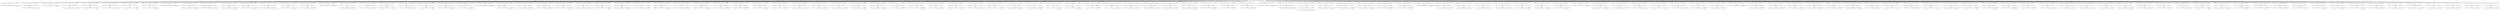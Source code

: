 digraph tree {
    "[2, 19, 5, 7, 20, 13, 17, 0, 0, 0, 0, 0, 0, 0, 16, 0, 0, 0, 0]";
    "[0, 0, 0, 0, 0, 0, 0, -2, -19, -5, -7, -20, -13, -17, 0, -16, 0, 0, 0]";
    "[0, 0, 0, 0, 0, 0, 0, -2, -19, -5, -7, -20, -13, -17, 0, 0, -16, 0, 0]";
    "[0, 0, 0, 0, 0, 0, 0, -2, -19, -5, -7, -20, -13, -17, 0, 0, -16, 0, 0]";
    "[0, 0, 0, 0, 0, 0, 0, -2, -19, -5, -7, -20, -13, 17, 0, -16, 0, 0, 0]";
    "[0, 0, 0, 0, 0, 0, 0, -2, -19, -5, -7, -20, -13, 0, 0, 0, 1, 0, 0]";
    "[0, 0, 0, 0, 0, 0, 0, -2, -19, -5, -7, -20, -13, 0, 0, 0, 0, -1, 0]";
    "[0, 0, 0, 0, 0, 0, 0, -2, -19, -5, -7, -20, -13, 0, 0, 0, 0, -1, 0]";
    "[0, 0, 0, 0, 0, 0, 0, -2, -19, -5, -7, -20, 13, -17, 0, -16, 0, 0, 0]";
    "[0, 0, 0, 0, 0, 0, 0, -2, -19, -5, -7, -20, 0, -17, 0, 0, -3, 0, 0]";
    "[0, 0, 0, 0, 0, 0, 0, -2, -19, -5, -7, -20, 0, -17, 0, 0, -3, 0, 0]";
    "[0, 0, 0, 0, 0, 0, 0, -2, -19, -5, -7, -20, 13, 17, 0, -16, 0, 0, 0]";
    "[0, 0, 0, 0, 0, 0, 0, -2, -19, -5, -7, -20, 0, 0, 0, 0, 14, 0, 0]";
    "[0, 0, 0, 0, 0, 0, 0, -2, -19, -5, -7, -20, 0, 0, 0, 0, 0, -14, 0]";
    "[0, 0, 0, 0, 0, 0, 0, -2, -19, -5, -7, -20, 0, 0, 0, 0, 0, -14, 0]";
    "[0, 0, 0, 0, 0, 0, 0, -2, -19, -5, -7, 20, -13, -17, 0, -16, 0, 0, 0]";
    "[0, 0, 0, 0, 0, 0, 0, -2, -19, -5, -7, 0, -13, -17, 0, 0, 4, 0, 0]";
    "[0, 0, 0, 0, 0, 0, 0, -2, -19, -5, -7, 0, -13, -17, 0, 0, 0, -4, 0]";
    "[0, 0, 0, 0, 0, 0, 0, -2, -19, -5, -7, 0, -13, -17, 0, 0, 0, -4, 0]";
    "[0, 0, 0, 0, 0, 0, 0, -2, -19, -5, -7, 20, -13, 17, 0, -16, 0, 0, 0]";
    "[0, 0, 0, 0, 0, 0, 0, -2, -19, -5, -7, 0, -13, 0, 0, 0, 21, 0, 0]";
    "[0, 0, 0, 0, 0, 0, 0, -2, -19, -5, -7, 0, -13, 0, 0, 0, 0, -21, 0]";
    "[0, 0, 0, 0, 0, 0, 0, -2, -19, -5, -7, 0, -13, 0, 0, 0, 0, -21, 0]";
    "[0, 0, 0, 0, 0, 0, 0, -2, -19, -5, -7, 20, 13, -17, 0, -16, 0, 0, 0]";
    "[0, 0, 0, 0, 0, 0, 0, -2, -19, -5, -7, 0, 0, -17, 0, 0, 17, 0, 0]";
    "[0, 0, 0, 0, 0, 0, 0, -2, -19, -5, -7, 0, 0, -17, 0, 0, 0, -17, 0]";
    "[0, 0, 0, 0, 0, 0, 0, -2, -19, -5, -7, 0, 0, -17, 0, 0, 0, -17, 0]";
    "[0, 0, 0, 0, 0, 0, 0, -2, -19, -5, -7, 20, 13, 17, 0, -16, 0, 0, 0]";
    "[0, 0, 0, 0, 0, 0, 0, -2, -19, -5, -7, 0, 0, 0, 0, 0, 34, 0, 0]";
    "[0, 0, 0, 0, 0, 0, 0, -2, -19, -5, -7, 0, 0, 0, 0, 0, 0, -34, 0]";
    "[0, 0, 0, 0, 0, 0, 0, -2, -19, -5, -7, 0, 0, 0, 0, 0, 0, -34, 0]";
    "[0, 0, 0, 0, 0, 0, 0, -2, -19, -5, 7, -20, -13, -17, 0, -16, 0, 0, 0]";
    "[0, 0, 0, 0, 0, 0, 0, -2, -19, -5, 0, -20, -13, -17, 0, 0, -9, 0, 0]";
    "[0, 0, 0, 0, 0, 0, 0, -2, -19, -5, 0, -20, -13, -17, 0, 0, -9, 0, 0]";
    "[0, 0, 0, 0, 0, 0, 0, -2, -19, -5, 7, -20, -13, 17, 0, -16, 0, 0, 0]";
    "[0, 0, 0, 0, 0, 0, 0, -2, -19, -5, 0, -20, -13, 0, 0, 0, 8, 0, 0]";
    "[0, 0, 0, 0, 0, 0, 0, -2, -19, -5, 0, -20, -13, 0, 0, 0, 0, -8, 0]";
    "[0, 0, 0, 0, 0, 0, 0, -2, -19, -5, 0, -20, -13, 0, 0, 0, 0, -8, 0]";
    "[0, 0, 0, 0, 0, 0, 0, -2, -19, -5, 7, -20, 13, -17, 0, -16, 0, 0, 0]";
    "[0, 0, 0, 0, 0, 0, 0, -2, -19, -5, 0, -20, 0, -17, 0, 0, 4, 0, 0]";
    "[0, 0, 0, 0, 0, 0, 0, -2, -19, -5, 0, -20, 0, -17, 0, 0, 0, -4, 0]";
    "[0, 0, 0, 0, 0, 0, 0, -2, -19, -5, 0, -20, 0, -17, 0, 0, 0, -4, 0]";
    "[0, 0, 0, 0, 0, 0, 0, -2, -19, -5, 7, -20, 13, 17, 0, -16, 0, 0, 0]";
    "[0, 0, 0, 0, 0, 0, 0, -2, -19, -5, 0, -20, 0, 0, 0, 0, 21, 0, 0]";
    "[0, 0, 0, 0, 0, 0, 0, -2, -19, -5, 0, -20, 0, 0, 0, 0, 0, -21, 0]";
    "[0, 0, 0, 0, 0, 0, 0, -2, -19, -5, 0, -20, 0, 0, 0, 0, 0, -21, 0]";
    "[0, 0, 0, 0, 0, 0, 0, -2, -19, -5, 7, 20, -13, -17, 0, -16, 0, 0, 0]";
    "[0, 0, 0, 0, 0, 0, 0, -2, -19, -5, 0, 0, -13, -17, 0, 0, 11, 0, 0]";
    "[0, 0, 0, 0, 0, 0, 0, -2, -19, -5, 0, 0, -13, -17, 0, 0, 0, -11, 0]";
    "[0, 0, 0, 0, 0, 0, 0, -2, -19, -5, 0, 0, -13, -17, 0, 0, 0, -11, 0]";
    "[0, 0, 0, 0, 0, 0, 0, -2, -19, -5, 7, 20, -13, 17, 0, -16, 0, 0, 0]";
    "[0, 0, 0, 0, 0, 0, 0, -2, -19, -5, 0, 0, -13, 0, 0, 0, 28, 0, 0]";
    "[0, 0, 0, 0, 0, 0, 0, -2, -19, -5, 0, 0, -13, 0, 0, 0, 0, -28, 0]";
    "[0, 0, 0, 0, 0, 0, 0, -2, -19, -5, 0, 0, -13, 0, 0, 0, 0, -28, 0]";
    "[0, 0, 0, 0, 0, 0, 0, -2, -19, -5, 7, 20, 13, -17, 0, -16, 0, 0, 0]";
    "[0, 0, 0, 0, 0, 0, 0, -2, -19, -5, 0, 0, 0, -17, 0, 0, 24, 0, 0]";
    "[0, 0, 0, 0, 0, 0, 0, -2, -19, -5, 0, 0, 0, -17, 0, 0, 0, -24, 0]";
    "[0, 0, 0, 0, 0, 0, 0, -2, -19, -5, 0, 0, 0, -17, 0, 0, 0, -24, 0]";
    "[0, 0, 0, 0, 0, 0, 0, -2, -19, -5, 7, 20, 13, 17, 0, -16, 0, 0, 0]";
    "[0, 0, 0, 0, 0, 0, 0, -2, -19, -5, 0, 0, 0, 0, 0, 0, 41, 0, 0]";
    "[0, 0, 0, 0, 0, 0, 0, -2, -19, -5, 0, 0, 0, 0, 0, 0, 0, -41, 0]";
    "[0, 0, 0, 0, 0, 0, 0, -2, -19, -5, 0, 0, 0, 0, 0, 0, 0, -41, 0]";
    "[0, 0, 0, 0, 0, 0, 0, -2, -19, 5, -7, -20, -13, -17, 0, -16, 0, 0, 0]";
    "[0, 0, 0, 0, 0, 0, 0, -2, -19, 0, -7, -20, -13, -17, 0, 0, -11, 0, 0]";
    "[0, 0, 0, 0, 0, 0, 0, -2, -19, 0, -7, -20, -13, -17, 0, 0, -11, 0, 0]";
    "[0, 0, 0, 0, 0, 0, 0, -2, -19, 5, -7, -20, -13, 17, 0, -16, 0, 0, 0]";
    "[0, 0, 0, 0, 0, 0, 0, -2, -19, 0, -7, -20, -13, 0, 0, 0, 6, 0, 0]";
    "[0, 0, 0, 0, 0, 0, 0, -2, -19, 0, -7, -20, -13, 0, 0, 0, 0, -6, 0]";
    "[0, 0, 0, 0, 0, 0, 0, -2, -19, 0, -7, -20, -13, 0, 0, 0, 0, -6, 0]";
    "[0, 0, 0, 0, 0, 0, 0, -2, -19, 5, -7, -20, 13, -17, 0, -16, 0, 0, 0]";
    "[0, 0, 0, 0, 0, 0, 0, -2, -19, 0, -7, -20, 0, -17, 0, 0, 2, 0, 0]";
    "[0, 0, 0, 0, 0, 0, 0, -2, -19, 0, -7, -20, 0, -17, 0, 0, 0, -2, 0]";
    "[0, 0, 0, 0, 0, 0, 0, -2, -19, 0, -7, -20, 0, -17, 0, 0, 0, -2, 0]";
    "[0, 0, 0, 0, 0, 0, 0, -2, -19, 5, -7, -20, 13, 17, 0, -16, 0, 0, 0]";
    "[0, 0, 0, 0, 0, 0, 0, -2, -19, 0, -7, -20, 0, 0, 0, 0, 19, 0, 0]";
    "[0, 0, 0, 0, 0, 0, 0, -2, -19, 0, -7, -20, 0, 0, 0, 0, 0, -19, 0]";
    "[0, 0, 0, 0, 0, 0, 0, -2, -19, 0, -7, -20, 0, 0, 0, 0, 0, -19, 0]";
    "[0, 0, 0, 0, 0, 0, 0, -2, -19, 5, -7, 20, -13, -17, 0, -16, 0, 0, 0]";
    "[0, 0, 0, 0, 0, 0, 0, -2, -19, 0, -7, 0, -13, -17, 0, 0, 9, 0, 0]";
    "[0, 0, 0, 0, 0, 0, 0, -2, -19, 0, -7, 0, -13, -17, 0, 0, 0, -9, 0]";
    "[0, 0, 0, 0, 0, 0, 0, -2, -19, 0, -7, 0, -13, -17, 0, 0, 0, -9, 0]";
    "[0, 0, 0, 0, 0, 0, 0, -2, -19, 5, -7, 20, -13, 17, 0, -16, 0, 0, 0]";
    "[0, 0, 0, 0, 0, 0, 0, -2, -19, 0, -7, 0, -13, 0, 0, 0, 26, 0, 0]";
    "[0, 0, 0, 0, 0, 0, 0, -2, -19, 0, -7, 0, -13, 0, 0, 0, 0, -26, 0]";
    "[0, 0, 0, 0, 0, 0, 0, -2, -19, 0, -7, 0, -13, 0, 0, 0, 0, -26, 0]";
    "[0, 0, 0, 0, 0, 0, 0, -2, -19, 5, -7, 20, 13, -17, 0, -16, 0, 0, 0]";
    "[0, 0, 0, 0, 0, 0, 0, -2, -19, 0, -7, 0, 0, -17, 0, 0, 22, 0, 0]";
    "[0, 0, 0, 0, 0, 0, 0, -2, -19, 0, -7, 0, 0, -17, 0, 0, 0, -22, 0]";
    "[0, 0, 0, 0, 0, 0, 0, -2, -19, 0, -7, 0, 0, -17, 0, 0, 0, -22, 0]";
    "[0, 0, 0, 0, 0, 0, 0, -2, -19, 5, -7, 20, 13, 17, 0, -16, 0, 0, 0]";
    "[0, 0, 0, 0, 0, 0, 0, -2, -19, 0, -7, 0, 0, 0, 0, 0, 39, 0, 0]";
    "[0, 0, 0, 0, 0, 0, 0, -2, -19, 0, -7, 0, 0, 0, 0, 0, 0, -39, 0]";
    "[0, 0, 0, 0, 0, 0, 0, -2, -19, 0, -7, 0, 0, 0, 0, 0, 0, -39, 0]";
    "[0, 0, 0, 0, 0, 0, 0, -2, -19, 5, 7, -20, -13, -17, 0, -16, 0, 0, 0]";
    "[0, 0, 0, 0, 0, 0, 0, -2, -19, 0, 0, -20, -13, -17, 0, 0, -4, 0, 0]";
    "[0, 0, 0, 0, 0, 0, 0, -2, -19, 0, 0, -20, -13, -17, 0, 0, -4, 0, 0]";
    "[0, 0, 0, 0, 0, 0, 0, -2, -19, 5, 7, -20, -13, 17, 0, -16, 0, 0, 0]";
    "[0, 0, 0, 0, 0, 0, 0, -2, -19, 0, 0, -20, -13, 0, 0, 0, 13, 0, 0]";
    "[0, 0, 0, 0, 0, 0, 0, -2, -19, 0, 0, -20, -13, 0, 0, 0, 0, -13, 0]";
    "[0, 0, 0, 0, 0, 0, 0, -2, -19, 0, 0, -20, -13, 0, 0, 0, 0, -13, 0]";
    "[0, 0, 0, 0, 0, 0, 0, -2, -19, 5, 7, -20, 13, -17, 0, -16, 0, 0, 0]";
    "[0, 0, 0, 0, 0, 0, 0, -2, -19, 0, 0, -20, 0, -17, 0, 0, 9, 0, 0]";
    "[0, 0, 0, 0, 0, 0, 0, -2, -19, 0, 0, -20, 0, -17, 0, 0, 0, -9, 0]";
    "[0, 0, 0, 0, 0, 0, 0, -2, -19, 0, 0, -20, 0, -17, 0, 0, 0, -9, 0]";
    "[0, 0, 0, 0, 0, 0, 0, -2, -19, 5, 7, -20, 13, 17, 0, -16, 0, 0, 0]";
    "[0, 0, 0, 0, 0, 0, 0, -2, -19, 0, 0, -20, 0, 0, 0, 0, 26, 0, 0]";
    "[0, 0, 0, 0, 0, 0, 0, -2, -19, 0, 0, -20, 0, 0, 0, 0, 0, -26, 0]";
    "[0, 0, 0, 0, 0, 0, 0, -2, -19, 0, 0, -20, 0, 0, 0, 0, 0, -26, 0]";
    "[0, 0, 0, 0, 0, 0, 0, -2, -19, 5, 7, 20, -13, -17, 0, -16, 0, 0, 0]";
    "[0, 0, 0, 0, 0, 0, 0, -2, -19, 0, 0, 0, -13, -17, 0, 0, 16, 0, 0]";
    "[0, 0, 0, 0, 0, 0, 0, -2, -19, 0, 0, 0, -13, -17, 0, 0, 0, -16, 0]";
    "[0, 0, 0, 0, 0, 0, 0, -2, -19, 0, 0, 0, -13, -17, 0, 0, 0, -16, 0]";
    "[0, 0, 0, 0, 0, 0, 0, -2, -19, 5, 7, 20, -13, 17, 0, -16, 0, 0, 0]";
    "[0, 0, 0, 0, 0, 0, 0, -2, -19, 0, 0, 0, -13, 0, 0, 0, 33, 0, 0]";
    "[0, 0, 0, 0, 0, 0, 0, -2, -19, 0, 0, 0, -13, 0, 0, 0, 0, -33, 0]";
    "[0, 0, 0, 0, 0, 0, 0, -2, -19, 0, 0, 0, -13, 0, 0, 0, 0, -33, 0]";
    "[0, 0, 0, 0, 0, 0, 0, -2, -19, 5, 7, 20, 13, -17, 0, -16, 0, 0, 0]";
    "[0, 0, 0, 0, 0, 0, 0, -2, -19, 0, 0, 0, 0, -17, 0, 0, 29, 0, 0]";
    "[0, 0, 0, 0, 0, 0, 0, -2, -19, 0, 0, 0, 0, -17, 0, 0, 0, -29, 0]";
    "[0, 0, 0, 0, 0, 0, 0, -2, -19, 0, 0, 0, 0, -17, 0, 0, 0, -29, 0]";
    "[0, 0, 0, 0, 0, 0, 0, -2, -19, 5, 7, 20, 13, 17, 0, -16, 0, 0, 0]";
    "[0, 0, 0, 0, 0, 0, 0, -2, -19, 0, 0, 0, 0, 0, 0, 0, 46, 0, 0]";
    "[0, 0, 0, 0, 0, 0, 0, -2, -19, 0, 0, 0, 0, 0, 0, 0, 0, -46, 0]";
    "[0, 0, 0, 0, 0, 0, 0, -2, -19, 0, 0, 0, 0, 0, 0, 0, 0, -46, 0]";
    "[0, 0, 0, 0, 0, 0, 0, -2, 19, -5, -7, -20, -13, -17, 0, -16, 0, 0, 0]";
    "[0, 0, 0, 0, 0, 0, 0, -2, 0, -5, -7, -20, -13, -17, 0, 0, 3, 0, 0]";
    "[0, 0, 0, 0, 0, 0, 0, -2, 0, -5, -7, -20, -13, -17, 0, 0, 0, -3, 0]";
    "[0, 0, 0, 0, 0, 0, 0, -2, 0, -5, -7, -20, -13, -17, 0, 0, 0, -3, 0]";
    "[0, 0, 0, 0, 0, 0, 0, -2, 19, -5, -7, -20, -13, 17, 0, -16, 0, 0, 0]";
    "[0, 0, 0, 0, 0, 0, 0, -2, 0, -5, -7, -20, -13, 0, 0, 0, 20, 0, 0]";
    "[0, 0, 0, 0, 0, 0, 0, -2, 0, -5, -7, -20, -13, 0, 0, 0, 0, -20, 0]";
    "[0, 0, 0, 0, 0, 0, 0, -2, 0, -5, -7, -20, -13, 0, 0, 0, 0, -20, 0]";
    "[0, 0, 0, 0, 0, 0, 0, -2, 19, -5, -7, -20, 13, -17, 0, -16, 0, 0, 0]";
    "[0, 0, 0, 0, 0, 0, 0, -2, 0, -5, -7, -20, 0, -17, 0, 0, 16, 0, 0]";
    "[0, 0, 0, 0, 0, 0, 0, -2, 0, -5, -7, -20, 0, -17, 0, 0, 0, -16, 0]";
    "[0, 0, 0, 0, 0, 0, 0, -2, 0, -5, -7, -20, 0, -17, 0, 0, 0, -16, 0]";
    "[0, 0, 0, 0, 0, 0, 0, -2, 19, -5, -7, -20, 13, 17, 0, -16, 0, 0, 0]";
    "[0, 0, 0, 0, 0, 0, 0, -2, 0, -5, -7, -20, 0, 0, 0, 0, 33, 0, 0]";
    "[0, 0, 0, 0, 0, 0, 0, -2, 0, -5, -7, -20, 0, 0, 0, 0, 0, -33, 0]";
    "[0, 0, 0, 0, 0, 0, 0, -2, 0, -5, -7, -20, 0, 0, 0, 0, 0, -33, 0]";
    "[0, 0, 0, 0, 0, 0, 0, -2, 19, -5, -7, 20, -13, -17, 0, -16, 0, 0, 0]";
    "[0, 0, 0, 0, 0, 0, 0, -2, 0, -5, -7, 0, -13, -17, 0, 0, 23, 0, 0]";
    "[0, 0, 0, 0, 0, 0, 0, -2, 0, -5, -7, 0, -13, -17, 0, 0, 0, -23, 0]";
    "[0, 0, 0, 0, 0, 0, 0, -2, 0, -5, -7, 0, -13, -17, 0, 0, 0, -23, 0]";
    "[0, 0, 0, 0, 0, 0, 0, -2, 19, -5, -7, 20, -13, 17, 0, -16, 0, 0, 0]";
    "[0, 0, 0, 0, 0, 0, 0, -2, 0, -5, -7, 0, -13, 0, 0, 0, 40, 0, 0]";
    "[0, 0, 0, 0, 0, 0, 0, -2, 0, -5, -7, 0, -13, 0, 0, 0, 0, -40, 0]";
    "[0, 0, 0, 0, 0, 0, 0, -2, 0, -5, -7, 0, -13, 0, 0, 0, 0, -40, 0]";
    "[0, 0, 0, 0, 0, 0, 0, -2, 19, -5, -7, 20, 13, -17, 0, -16, 0, 0, 0]";
    "[0, 0, 0, 0, 0, 0, 0, -2, 0, -5, -7, 0, 0, -17, 0, 0, 36, 0, 0]";
    "[0, 0, 0, 0, 0, 0, 0, -2, 0, -5, -7, 0, 0, -17, 0, 0, 0, -36, 0]";
    "[0, 0, 0, 0, 0, 0, 0, -2, 0, -5, -7, 0, 0, -17, 0, 0, 0, -36, 0]";
    "[0, 0, 0, 0, 0, 0, 0, -2, 19, -5, -7, 20, 13, 17, 0, -16, 0, 0, 0]";
    "[0, 0, 0, 0, 0, 0, 0, -2, 0, -5, -7, 0, 0, 0, 0, 0, 53, 0, 0]";
    "[0, 0, 0, 0, 0, 0, 0, -2, 0, -5, -7, 0, 0, 0, 0, 0, 0, -53, 0]";
    "[0, 0, 0, 0, 0, 0, 0, -2, 0, -5, -7, 0, 0, 0, 0, 0, 0, -53, 0]";
    "[0, 0, 0, 0, 0, 0, 0, -2, 19, -5, 7, -20, -13, -17, 0, -16, 0, 0, 0]";
    "[0, 0, 0, 0, 0, 0, 0, -2, 0, -5, 0, -20, -13, -17, 0, 0, 10, 0, 0]";
    "[0, 0, 0, 0, 0, 0, 0, -2, 0, -5, 0, -20, -13, -17, 0, 0, 0, -10, 0]";
    "[0, 0, 0, 0, 0, 0, 0, -2, 0, -5, 0, -20, -13, -17, 0, 0, 0, -10, 0]";
    "[0, 0, 0, 0, 0, 0, 0, -2, 19, -5, 7, -20, -13, 17, 0, -16, 0, 0, 0]";
    "[0, 0, 0, 0, 0, 0, 0, -2, 0, -5, 0, -20, -13, 0, 0, 0, 27, 0, 0]";
    "[0, 0, 0, 0, 0, 0, 0, -2, 0, -5, 0, -20, -13, 0, 0, 0, 0, -27, 0]";
    "[0, 0, 0, 0, 0, 0, 0, -2, 0, -5, 0, -20, -13, 0, 0, 0, 0, -27, 0]";
    "[0, 0, 0, 0, 0, 0, 0, -2, 19, -5, 7, -20, 13, -17, 0, -16, 0, 0, 0]";
    "[0, 0, 0, 0, 0, 0, 0, -2, 0, -5, 0, -20, 0, -17, 0, 0, 23, 0, 0]";
    "[0, 0, 0, 0, 0, 0, 0, -2, 0, -5, 0, -20, 0, -17, 0, 0, 0, -23, 0]";
    "[0, 0, 0, 0, 0, 0, 0, -2, 0, -5, 0, -20, 0, -17, 0, 0, 0, -23, 0]";
    "[0, 0, 0, 0, 0, 0, 0, -2, 19, -5, 7, -20, 13, 17, 0, -16, 0, 0, 0]";
    "[0, 0, 0, 0, 0, 0, 0, -2, 0, -5, 0, -20, 0, 0, 0, 0, 40, 0, 0]";
    "[0, 0, 0, 0, 0, 0, 0, -2, 0, -5, 0, -20, 0, 0, 0, 0, 0, -40, 0]";
    "[0, 0, 0, 0, 0, 0, 0, -2, 0, -5, 0, -20, 0, 0, 0, 0, 0, -40, 0]";
    "[0, 0, 0, 0, 0, 0, 0, -2, 19, -5, 7, 20, -13, -17, 0, -16, 0, 0, 0]";
    "[0, 0, 0, 0, 0, 0, 0, -2, 0, -5, 0, 0, -13, -17, 0, 0, 30, 0, 0]";
    "[0, 0, 0, 0, 0, 0, 0, -2, 0, -5, 0, 0, -13, -17, 0, 0, 0, -30, 0]";
    "[0, 0, 0, 0, 0, 0, 0, -2, 0, -5, 0, 0, -13, -17, 0, 0, 0, -30, 0]";
    "[0, 0, 0, 0, 0, 0, 0, -2, 19, -5, 7, 20, -13, 17, 0, -16, 0, 0, 0]";
    "[0, 0, 0, 0, 0, 0, 0, -2, 0, -5, 0, 0, -13, 0, 0, 0, 47, 0, 0]";
    "[0, 0, 0, 0, 0, 0, 0, -2, 0, -5, 0, 0, -13, 0, 0, 0, 0, -47, 0]";
    "[0, 0, 0, 0, 0, 0, 0, -2, 0, -5, 0, 0, -13, 0, 0, 0, 0, -47, 0]";
    "[0, 0, 0, 0, 0, 0, 0, -2, 19, -5, 7, 20, 13, -17, 0, -16, 0, 0, 0]";
    "[0, 0, 0, 0, 0, 0, 0, -2, 0, -5, 0, 0, 0, -17, 0, 0, 43, 0, 0]";
    "[0, 0, 0, 0, 0, 0, 0, -2, 0, -5, 0, 0, 0, -17, 0, 0, 0, -43, 0]";
    "[0, 0, 0, 0, 0, 0, 0, -2, 0, -5, 0, 0, 0, -17, 0, 0, 0, -43, 0]";
    "[0, 0, 0, 0, 0, 0, 0, -2, 19, -5, 7, 20, 13, 17, 0, -16, 0, 0, 0]";
    "[0, 0, 0, 0, 0, 0, 0, -2, 0, -5, 0, 0, 0, 0, 0, 0, 60, 0, 0]";
    "[0, 0, 0, 0, 0, 0, 0, -2, 0, -5, 0, 0, 0, 0, 0, 0, 0, -60, 0]";
    "[0, 0, 0, 0, 0, 0, 0, -2, 0, -5, 0, 0, 0, 0, 0, 0, 0, -60, 0]";
    "[0, 0, 0, 0, 0, 0, 0, -2, 19, 5, -7, -20, -13, -17, 0, -16, 0, 0, 0]";
    "[0, 0, 0, 0, 0, 0, 0, -2, 0, 0, -7, -20, -13, -17, 0, 0, 8, 0, 0]";
    "[0, 0, 0, 0, 0, 0, 0, -2, 0, 0, -7, -20, -13, -17, 0, 0, 0, -8, 0]";
    "[0, 0, 0, 0, 0, 0, 0, -2, 0, 0, -7, -20, -13, -17, 0, 0, 0, -8, 0]";
    "[0, 0, 0, 0, 0, 0, 0, -2, 19, 5, -7, -20, -13, 17, 0, -16, 0, 0, 0]";
    "[0, 0, 0, 0, 0, 0, 0, -2, 0, 0, -7, -20, -13, 0, 0, 0, 25, 0, 0]";
    "[0, 0, 0, 0, 0, 0, 0, -2, 0, 0, -7, -20, -13, 0, 0, 0, 0, -25, 0]";
    "[0, 0, 0, 0, 0, 0, 0, -2, 0, 0, -7, -20, -13, 0, 0, 0, 0, -25, 0]";
    "[0, 0, 0, 0, 0, 0, 0, -2, 19, 5, -7, -20, 13, -17, 0, -16, 0, 0, 0]";
    "[0, 0, 0, 0, 0, 0, 0, -2, 0, 0, -7, -20, 0, -17, 0, 0, 21, 0, 0]";
    "[0, 0, 0, 0, 0, 0, 0, -2, 0, 0, -7, -20, 0, -17, 0, 0, 0, -21, 0]";
    "[0, 0, 0, 0, 0, 0, 0, -2, 0, 0, -7, -20, 0, -17, 0, 0, 0, -21, 0]";
    "[0, 0, 0, 0, 0, 0, 0, -2, 19, 5, -7, -20, 13, 17, 0, -16, 0, 0, 0]";
    "[0, 0, 0, 0, 0, 0, 0, -2, 0, 0, -7, -20, 0, 0, 0, 0, 38, 0, 0]";
    "[0, 0, 0, 0, 0, 0, 0, -2, 0, 0, -7, -20, 0, 0, 0, 0, 0, -38, 0]";
    "[0, 0, 0, 0, 0, 0, 0, -2, 0, 0, -7, -20, 0, 0, 0, 0, 0, -38, 0]";
    "[0, 0, 0, 0, 0, 0, 0, -2, 19, 5, -7, 20, -13, -17, 0, -16, 0, 0, 0]";
    "[0, 0, 0, 0, 0, 0, 0, -2, 0, 0, -7, 0, -13, -17, 0, 0, 28, 0, 0]";
    "[0, 0, 0, 0, 0, 0, 0, -2, 0, 0, -7, 0, -13, -17, 0, 0, 0, -28, 0]";
    "[0, 0, 0, 0, 0, 0, 0, -2, 0, 0, -7, 0, -13, -17, 0, 0, 0, -28, 0]";
    "[0, 0, 0, 0, 0, 0, 0, -2, 19, 5, -7, 20, -13, 17, 0, -16, 0, 0, 0]";
    "[0, 0, 0, 0, 0, 0, 0, -2, 0, 0, -7, 0, -13, 0, 0, 0, 45, 0, 0]";
    "[0, 0, 0, 0, 0, 0, 0, -2, 0, 0, -7, 0, -13, 0, 0, 0, 0, -45, 0]";
    "[0, 0, 0, 0, 0, 0, 0, -2, 0, 0, -7, 0, -13, 0, 0, 0, 0, -45, 0]";
    "[0, 0, 0, 0, 0, 0, 0, -2, 19, 5, -7, 20, 13, -17, 0, -16, 0, 0, 0]";
    "[0, 0, 0, 0, 0, 0, 0, -2, 0, 0, -7, 0, 0, -17, 0, 0, 41, 0, 0]";
    "[0, 0, 0, 0, 0, 0, 0, -2, 0, 0, -7, 0, 0, -17, 0, 0, 0, -41, 0]";
    "[0, 0, 0, 0, 0, 0, 0, -2, 0, 0, -7, 0, 0, -17, 0, 0, 0, -41, 0]";
    "[0, 0, 0, 0, 0, 0, 0, -2, 19, 5, -7, 20, 13, 17, 0, -16, 0, 0, 0]";
    "[0, 0, 0, 0, 0, 0, 0, -2, 0, 0, -7, 0, 0, 0, 0, 0, 58, 0, 0]";
    "[0, 0, 0, 0, 0, 0, 0, -2, 0, 0, -7, 0, 0, 0, 0, 0, 0, -58, 0]";
    "[0, 0, 0, 0, 0, 0, 0, -2, 0, 0, -7, 0, 0, 0, 0, 0, 0, -58, 0]";
    "[0, 0, 0, 0, 0, 0, 0, -2, 19, 5, 7, -20, -13, -17, 0, -16, 0, 0, 0]";
    "[0, 0, 0, 0, 0, 0, 0, -2, 0, 0, 0, -20, -13, -17, 0, 0, 15, 0, 0]";
    "[0, 0, 0, 0, 0, 0, 0, -2, 0, 0, 0, -20, -13, -17, 0, 0, 0, -15, 0]";
    "[0, 0, 0, 0, 0, 0, 0, -2, 0, 0, 0, -20, -13, -17, 0, 0, 0, -15, 0]";
    "[0, 0, 0, 0, 0, 0, 0, -2, 19, 5, 7, -20, -13, 17, 0, -16, 0, 0, 0]";
    "[0, 0, 0, 0, 0, 0, 0, -2, 0, 0, 0, -20, -13, 0, 0, 0, 32, 0, 0]";
    "[0, 0, 0, 0, 0, 0, 0, -2, 0, 0, 0, -20, -13, 0, 0, 0, 0, -32, 0]";
    "[0, 0, 0, 0, 0, 0, 0, -2, 0, 0, 0, -20, -13, 0, 0, 0, 0, -32, 0]";
    "[0, 0, 0, 0, 0, 0, 0, -2, 19, 5, 7, -20, 13, -17, 0, -16, 0, 0, 0]";
    "[0, 0, 0, 0, 0, 0, 0, -2, 0, 0, 0, -20, 0, -17, 0, 0, 28, 0, 0]";
    "[0, 0, 0, 0, 0, 0, 0, -2, 0, 0, 0, -20, 0, -17, 0, 0, 0, -28, 0]";
    "[0, 0, 0, 0, 0, 0, 0, -2, 0, 0, 0, -20, 0, -17, 0, 0, 0, -28, 0]";
    "[0, 0, 0, 0, 0, 0, 0, -2, 19, 5, 7, -20, 13, 17, 0, -16, 0, 0, 0]";
    "[0, 0, 0, 0, 0, 0, 0, -2, 0, 0, 0, -20, 0, 0, 0, 0, 45, 0, 0]";
    "[0, 0, 0, 0, 0, 0, 0, -2, 0, 0, 0, -20, 0, 0, 0, 0, 0, -45, 0]";
    "[0, 0, 0, 0, 0, 0, 0, -2, 0, 0, 0, -20, 0, 0, 0, 0, 0, -45, 0]";
    "[0, 0, 0, 0, 0, 0, 0, -2, 19, 5, 7, 20, -13, -17, 0, -16, 0, 0, 0]";
    "[0, 0, 0, 0, 0, 0, 0, -2, 0, 0, 0, 0, -13, -17, 0, 0, 35, 0, 0]";
    "[0, 0, 0, 0, 0, 0, 0, -2, 0, 0, 0, 0, -13, -17, 0, 0, 0, -35, 0]";
    "[0, 0, 0, 0, 0, 0, 0, -2, 0, 0, 0, 0, -13, -17, 0, 0, 0, -35, 0]";
    "[0, 0, 0, 0, 0, 0, 0, -2, 19, 5, 7, 20, -13, 17, 0, -16, 0, 0, 0]";
    "[0, 0, 0, 0, 0, 0, 0, -2, 0, 0, 0, 0, -13, 0, 0, 0, 52, 0, 0]";
    "[0, 0, 0, 0, 0, 0, 0, -2, 0, 0, 0, 0, -13, 0, 0, 0, 0, -52, 0]";
    "[0, 0, 0, 0, 0, 0, 0, -2, 0, 0, 0, 0, -13, 0, 0, 0, 0, -52, 0]";
    "[0, 0, 0, 0, 0, 0, 0, -2, 19, 5, 7, 20, 13, -17, 0, -16, 0, 0, 0]";
    "[0, 0, 0, 0, 0, 0, 0, -2, 0, 0, 0, 0, 0, -17, 0, 0, 48, 0, 0]";
    "[0, 0, 0, 0, 0, 0, 0, -2, 0, 0, 0, 0, 0, -17, 0, 0, 0, -48, 0]";
    "[0, 0, 0, 0, 0, 0, 0, -2, 0, 0, 0, 0, 0, -17, 0, 0, 0, -48, 0]";
    "[0, 0, 0, 0, 0, 0, 0, -2, 19, 5, 7, 20, 13, 17, 0, -16, 0, 0, 0]";
    "[0, 0, 0, 0, 0, 0, 0, -2, 0, 0, 0, 0, 0, 0, 0, 0, 65, 0, 0]";
    "[0, 0, 0, 0, 0, 0, 0, -2, 0, 0, 0, 0, 0, 0, 0, 0, 0, -65, 0]";
    "[0, 0, 0, 0, 0, 0, 0, -2, 0, 0, 0, 0, 0, 0, 0, 0, 0, -65, 0]";
    "[0, 0, 0, 0, 0, 0, 0, 2, -19, -5, -7, -20, -13, -17, 0, -16, 0, 0, 0]";
    "[0, 0, 0, 0, 0, 0, 0, 0, -19, -5, -7, -20, -13, -17, 0, 0, -14, 0, 0]";
    "[0, 0, 0, 0, 0, 0, 0, 0, -19, -5, -7, -20, -13, -17, 0, 0, -14, 0, 0]";
    "[0, 0, 0, 0, 0, 0, 0, 2, -19, -5, -7, -20, -13, 17, 0, -16, 0, 0, 0]";
    "[0, 0, 0, 0, 0, 0, 0, 0, -19, -5, -7, -20, -13, 0, 0, 0, 3, 0, 0]";
    "[0, 0, 0, 0, 0, 0, 0, 0, -19, -5, -7, -20, -13, 0, 0, 0, 0, -3, 0]";
    "[0, 0, 0, 0, 0, 0, 0, 0, -19, -5, -7, -20, -13, 0, 0, 0, 0, -3, 0]";
    "[0, 0, 0, 0, 0, 0, 0, 2, -19, -5, -7, -20, 13, -17, 0, -16, 0, 0, 0]";
    "[0, 0, 0, 0, 0, 0, 0, 0, -19, -5, -7, -20, 0, -17, 0, 0, -1, 0, 0]";
    "[0, 0, 0, 0, 0, 0, 0, 0, -19, -5, -7, -20, 0, -17, 0, 0, 0, 1, 0]";
    "[0, 0, 0, 0, 0, 0, 0, 0, -19, -5, -7, -20, 0, -17, 0, 0, 0, 0, 1]";
    "[0, 0, 0, 0, 0, 0, 0, 0, -19, -5, -7, -20, 0, -17, 0, 0, 0, 0, 1]";
    "[0, 0, 0, 0, 0, 0, 0, 2, -19, -5, -7, -20, 13, 17, 0, -16, 0, 0, 0]";
    "[0, 0, 0, 0, 0, 0, 0, 0, -19, -5, -7, -20, 0, 0, 0, 0, 16, 0, 0]";
    "[0, 0, 0, 0, 0, 0, 0, 0, -19, -5, -7, -20, 0, 0, 0, 0, 0, -16, 0]";
    "[0, 0, 0, 0, 0, 0, 0, 0, -19, -5, -7, -20, 0, 0, 0, 0, 0, -16, 0]";
    "[0, 0, 0, 0, 0, 0, 0, 2, -19, -5, -7, 20, -13, -17, 0, -16, 0, 0, 0]";
    "[0, 0, 0, 0, 0, 0, 0, 0, -19, -5, -7, 0, -13, -17, 0, 0, 6, 0, 0]";
    "[0, 0, 0, 0, 0, 0, 0, 0, -19, -5, -7, 0, -13, -17, 0, 0, 0, -6, 0]";
    "[0, 0, 0, 0, 0, 0, 0, 0, -19, -5, -7, 0, -13, -17, 0, 0, 0, -6, 0]";
    "[0, 0, 0, 0, 0, 0, 0, 2, -19, -5, -7, 20, -13, 17, 0, -16, 0, 0, 0]";
    "[0, 0, 0, 0, 0, 0, 0, 0, -19, -5, -7, 0, -13, 0, 0, 0, 23, 0, 0]";
    "[0, 0, 0, 0, 0, 0, 0, 0, -19, -5, -7, 0, -13, 0, 0, 0, 0, -23, 0]";
    "[0, 0, 0, 0, 0, 0, 0, 0, -19, -5, -7, 0, -13, 0, 0, 0, 0, -23, 0]";
    "[0, 0, 0, 0, 0, 0, 0, 2, -19, -5, -7, 20, 13, -17, 0, -16, 0, 0, 0]";
    "[0, 0, 0, 0, 0, 0, 0, 0, -19, -5, -7, 0, 0, -17, 0, 0, 19, 0, 0]";
    "[0, 0, 0, 0, 0, 0, 0, 0, -19, -5, -7, 0, 0, -17, 0, 0, 0, -19, 0]";
    "[0, 0, 0, 0, 0, 0, 0, 0, -19, -5, -7, 0, 0, -17, 0, 0, 0, -19, 0]";
    "[0, 0, 0, 0, 0, 0, 0, 2, -19, -5, -7, 20, 13, 17, 0, -16, 0, 0, 0]";
    "[0, 0, 0, 0, 0, 0, 0, 0, -19, -5, -7, 0, 0, 0, 0, 0, 36, 0, 0]";
    "[0, 0, 0, 0, 0, 0, 0, 0, -19, -5, -7, 0, 0, 0, 0, 0, 0, -36, 0]";
    "[0, 0, 0, 0, 0, 0, 0, 0, -19, -5, -7, 0, 0, 0, 0, 0, 0, -36, 0]";
    "[0, 0, 0, 0, 0, 0, 0, 2, -19, -5, 7, -20, -13, -17, 0, -16, 0, 0, 0]";
    "[0, 0, 0, 0, 0, 0, 0, 0, -19, -5, 0, -20, -13, -17, 0, 0, -7, 0, 0]";
    "[0, 0, 0, 0, 0, 0, 0, 0, -19, -5, 0, -20, -13, -17, 0, 0, -7, 0, 0]";
    "[0, 0, 0, 0, 0, 0, 0, 2, -19, -5, 7, -20, -13, 17, 0, -16, 0, 0, 0]";
    "[0, 0, 0, 0, 0, 0, 0, 0, -19, -5, 0, -20, -13, 0, 0, 0, 10, 0, 0]";
    "[0, 0, 0, 0, 0, 0, 0, 0, -19, -5, 0, -20, -13, 0, 0, 0, 0, -10, 0]";
    "[0, 0, 0, 0, 0, 0, 0, 0, -19, -5, 0, -20, -13, 0, 0, 0, 0, -10, 0]";
    "[0, 0, 0, 0, 0, 0, 0, 2, -19, -5, 7, -20, 13, -17, 0, -16, 0, 0, 0]";
    "[0, 0, 0, 0, 0, 0, 0, 0, -19, -5, 0, -20, 0, -17, 0, 0, 6, 0, 0]";
    "[0, 0, 0, 0, 0, 0, 0, 0, -19, -5, 0, -20, 0, -17, 0, 0, 0, -6, 0]";
    "[0, 0, 0, 0, 0, 0, 0, 0, -19, -5, 0, -20, 0, -17, 0, 0, 0, -6, 0]";
    "[0, 0, 0, 0, 0, 0, 0, 2, -19, -5, 7, -20, 13, 17, 0, -16, 0, 0, 0]";
    "[0, 0, 0, 0, 0, 0, 0, 0, -19, -5, 0, -20, 0, 0, 0, 0, 23, 0, 0]";
    "[0, 0, 0, 0, 0, 0, 0, 0, -19, -5, 0, -20, 0, 0, 0, 0, 0, -23, 0]";
    "[0, 0, 0, 0, 0, 0, 0, 0, -19, -5, 0, -20, 0, 0, 0, 0, 0, -23, 0]";
    "[0, 0, 0, 0, 0, 0, 0, 2, -19, -5, 7, 20, -13, -17, 0, -16, 0, 0, 0]";
    "[0, 0, 0, 0, 0, 0, 0, 0, -19, -5, 0, 0, -13, -17, 0, 0, 13, 0, 0]";
    "[0, 0, 0, 0, 0, 0, 0, 0, -19, -5, 0, 0, -13, -17, 0, 0, 0, -13, 0]";
    "[0, 0, 0, 0, 0, 0, 0, 0, -19, -5, 0, 0, -13, -17, 0, 0, 0, -13, 0]";
    "[0, 0, 0, 0, 0, 0, 0, 2, -19, -5, 7, 20, -13, 17, 0, -16, 0, 0, 0]";
    "[0, 0, 0, 0, 0, 0, 0, 0, -19, -5, 0, 0, -13, 0, 0, 0, 30, 0, 0]";
    "[0, 0, 0, 0, 0, 0, 0, 0, -19, -5, 0, 0, -13, 0, 0, 0, 0, -30, 0]";
    "[0, 0, 0, 0, 0, 0, 0, 0, -19, -5, 0, 0, -13, 0, 0, 0, 0, -30, 0]";
    "[0, 0, 0, 0, 0, 0, 0, 2, -19, -5, 7, 20, 13, -17, 0, -16, 0, 0, 0]";
    "[0, 0, 0, 0, 0, 0, 0, 0, -19, -5, 0, 0, 0, -17, 0, 0, 26, 0, 0]";
    "[0, 0, 0, 0, 0, 0, 0, 0, -19, -5, 0, 0, 0, -17, 0, 0, 0, -26, 0]";
    "[0, 0, 0, 0, 0, 0, 0, 0, -19, -5, 0, 0, 0, -17, 0, 0, 0, -26, 0]";
    "[0, 0, 0, 0, 0, 0, 0, 2, -19, -5, 7, 20, 13, 17, 0, -16, 0, 0, 0]";
    "[0, 0, 0, 0, 0, 0, 0, 0, -19, -5, 0, 0, 0, 0, 0, 0, 43, 0, 0]";
    "[0, 0, 0, 0, 0, 0, 0, 0, -19, -5, 0, 0, 0, 0, 0, 0, 0, -43, 0]";
    "[0, 0, 0, 0, 0, 0, 0, 0, -19, -5, 0, 0, 0, 0, 0, 0, 0, -43, 0]";
    "[0, 0, 0, 0, 0, 0, 0, 2, -19, 5, -7, -20, -13, -17, 0, -16, 0, 0, 0]";
    "[0, 0, 0, 0, 0, 0, 0, 0, -19, 0, -7, -20, -13, -17, 0, 0, -9, 0, 0]";
    "[0, 0, 0, 0, 0, 0, 0, 0, -19, 0, -7, -20, -13, -17, 0, 0, -9, 0, 0]";
    "[0, 0, 0, 0, 0, 0, 0, 2, -19, 5, -7, -20, -13, 17, 0, -16, 0, 0, 0]";
    "[0, 0, 0, 0, 0, 0, 0, 0, -19, 0, -7, -20, -13, 0, 0, 0, 8, 0, 0]";
    "[0, 0, 0, 0, 0, 0, 0, 0, -19, 0, -7, -20, -13, 0, 0, 0, 0, -8, 0]";
    "[0, 0, 0, 0, 0, 0, 0, 0, -19, 0, -7, -20, -13, 0, 0, 0, 0, -8, 0]";
    "[0, 0, 0, 0, 0, 0, 0, 2, -19, 5, -7, -20, 13, -17, 0, -16, 0, 0, 0]";
    "[0, 0, 0, 0, 0, 0, 0, 0, -19, 0, -7, -20, 0, -17, 0, 0, 4, 0, 0]";
    "[0, 0, 0, 0, 0, 0, 0, 0, -19, 0, -7, -20, 0, -17, 0, 0, 0, -4, 0]";
    "[0, 0, 0, 0, 0, 0, 0, 0, -19, 0, -7, -20, 0, -17, 0, 0, 0, -4, 0]";
    "[0, 0, 0, 0, 0, 0, 0, 2, -19, 5, -7, -20, 13, 17, 0, -16, 0, 0, 0]";
    "[0, 0, 0, 0, 0, 0, 0, 0, -19, 0, -7, -20, 0, 0, 0, 0, 21, 0, 0]";
    "[0, 0, 0, 0, 0, 0, 0, 0, -19, 0, -7, -20, 0, 0, 0, 0, 0, -21, 0]";
    "[0, 0, 0, 0, 0, 0, 0, 0, -19, 0, -7, -20, 0, 0, 0, 0, 0, -21, 0]";
    "[0, 0, 0, 0, 0, 0, 0, 2, -19, 5, -7, 20, -13, -17, 0, -16, 0, 0, 0]";
    "[0, 0, 0, 0, 0, 0, 0, 0, -19, 0, -7, 0, -13, -17, 0, 0, 11, 0, 0]";
    "[0, 0, 0, 0, 0, 0, 0, 0, -19, 0, -7, 0, -13, -17, 0, 0, 0, -11, 0]";
    "[0, 0, 0, 0, 0, 0, 0, 0, -19, 0, -7, 0, -13, -17, 0, 0, 0, -11, 0]";
    "[0, 0, 0, 0, 0, 0, 0, 2, -19, 5, -7, 20, -13, 17, 0, -16, 0, 0, 0]";
    "[0, 0, 0, 0, 0, 0, 0, 0, -19, 0, -7, 0, -13, 0, 0, 0, 28, 0, 0]";
    "[0, 0, 0, 0, 0, 0, 0, 0, -19, 0, -7, 0, -13, 0, 0, 0, 0, -28, 0]";
    "[0, 0, 0, 0, 0, 0, 0, 0, -19, 0, -7, 0, -13, 0, 0, 0, 0, -28, 0]";
    "[0, 0, 0, 0, 0, 0, 0, 2, -19, 5, -7, 20, 13, -17, 0, -16, 0, 0, 0]";
    "[0, 0, 0, 0, 0, 0, 0, 0, -19, 0, -7, 0, 0, -17, 0, 0, 24, 0, 0]";
    "[0, 0, 0, 0, 0, 0, 0, 0, -19, 0, -7, 0, 0, -17, 0, 0, 0, -24, 0]";
    "[0, 0, 0, 0, 0, 0, 0, 0, -19, 0, -7, 0, 0, -17, 0, 0, 0, -24, 0]";
    "[0, 0, 0, 0, 0, 0, 0, 2, -19, 5, -7, 20, 13, 17, 0, -16, 0, 0, 0]";
    "[0, 0, 0, 0, 0, 0, 0, 0, -19, 0, -7, 0, 0, 0, 0, 0, 41, 0, 0]";
    "[0, 0, 0, 0, 0, 0, 0, 0, -19, 0, -7, 0, 0, 0, 0, 0, 0, -41, 0]";
    "[0, 0, 0, 0, 0, 0, 0, 0, -19, 0, -7, 0, 0, 0, 0, 0, 0, -41, 0]";
    "[0, 0, 0, 0, 0, 0, 0, 2, -19, 5, 7, -20, -13, -17, 0, -16, 0, 0, 0]";
    "[0, 0, 0, 0, 0, 0, 0, 0, -19, 0, 0, -20, -13, -17, 0, 0, -2, 0, 0]";
    "[0, 0, 0, 0, 0, 0, 0, 0, -19, 0, 0, -20, -13, -17, 0, 0, -2, 0, 0]";
    "[0, 0, 0, 0, 0, 0, 0, 2, -19, 5, 7, -20, -13, 17, 0, -16, 0, 0, 0]";
    "[0, 0, 0, 0, 0, 0, 0, 0, -19, 0, 0, -20, -13, 0, 0, 0, 15, 0, 0]";
    "[0, 0, 0, 0, 0, 0, 0, 0, -19, 0, 0, -20, -13, 0, 0, 0, 0, -15, 0]";
    "[0, 0, 0, 0, 0, 0, 0, 0, -19, 0, 0, -20, -13, 0, 0, 0, 0, -15, 0]";
    "[0, 0, 0, 0, 0, 0, 0, 2, -19, 5, 7, -20, 13, -17, 0, -16, 0, 0, 0]";
    "[0, 0, 0, 0, 0, 0, 0, 0, -19, 0, 0, -20, 0, -17, 0, 0, 11, 0, 0]";
    "[0, 0, 0, 0, 0, 0, 0, 0, -19, 0, 0, -20, 0, -17, 0, 0, 0, -11, 0]";
    "[0, 0, 0, 0, 0, 0, 0, 0, -19, 0, 0, -20, 0, -17, 0, 0, 0, -11, 0]";
    "[0, 0, 0, 0, 0, 0, 0, 2, -19, 5, 7, -20, 13, 17, 0, -16, 0, 0, 0]";
    "[0, 0, 0, 0, 0, 0, 0, 0, -19, 0, 0, -20, 0, 0, 0, 0, 28, 0, 0]";
    "[0, 0, 0, 0, 0, 0, 0, 0, -19, 0, 0, -20, 0, 0, 0, 0, 0, -28, 0]";
    "[0, 0, 0, 0, 0, 0, 0, 0, -19, 0, 0, -20, 0, 0, 0, 0, 0, -28, 0]";
    "[0, 0, 0, 0, 0, 0, 0, 2, -19, 5, 7, 20, -13, -17, 0, -16, 0, 0, 0]";
    "[0, 0, 0, 0, 0, 0, 0, 0, -19, 0, 0, 0, -13, -17, 0, 0, 18, 0, 0]";
    "[0, 0, 0, 0, 0, 0, 0, 0, -19, 0, 0, 0, -13, -17, 0, 0, 0, -18, 0]";
    "[0, 0, 0, 0, 0, 0, 0, 0, -19, 0, 0, 0, -13, -17, 0, 0, 0, -18, 0]";
    "[0, 0, 0, 0, 0, 0, 0, 2, -19, 5, 7, 20, -13, 17, 0, -16, 0, 0, 0]";
    "[0, 0, 0, 0, 0, 0, 0, 0, -19, 0, 0, 0, -13, 0, 0, 0, 35, 0, 0]";
    "[0, 0, 0, 0, 0, 0, 0, 0, -19, 0, 0, 0, -13, 0, 0, 0, 0, -35, 0]";
    "[0, 0, 0, 0, 0, 0, 0, 0, -19, 0, 0, 0, -13, 0, 0, 0, 0, -35, 0]";
    "[0, 0, 0, 0, 0, 0, 0, 2, -19, 5, 7, 20, 13, -17, 0, -16, 0, 0, 0]";
    "[0, 0, 0, 0, 0, 0, 0, 0, -19, 0, 0, 0, 0, -17, 0, 0, 31, 0, 0]";
    "[0, 0, 0, 0, 0, 0, 0, 0, -19, 0, 0, 0, 0, -17, 0, 0, 0, -31, 0]";
    "[0, 0, 0, 0, 0, 0, 0, 0, -19, 0, 0, 0, 0, -17, 0, 0, 0, -31, 0]";
    "[0, 0, 0, 0, 0, 0, 0, 2, -19, 5, 7, 20, 13, 17, 0, -16, 0, 0, 0]";
    "[0, 0, 0, 0, 0, 0, 0, 0, -19, 0, 0, 0, 0, 0, 0, 0, 48, 0, 0]";
    "[0, 0, 0, 0, 0, 0, 0, 0, -19, 0, 0, 0, 0, 0, 0, 0, 0, -48, 0]";
    "[0, 0, 0, 0, 0, 0, 0, 0, -19, 0, 0, 0, 0, 0, 0, 0, 0, -48, 0]";
    "[0, 0, 0, 0, 0, 0, 0, 2, 19, -5, -7, -20, -13, -17, 0, -16, 0, 0, 0]";
    "[0, 0, 0, 0, 0, 0, 0, 0, 0, -5, -7, -20, -13, -17, 0, 0, 5, 0, 0]";
    "[0, 0, 0, 0, 0, 0, 0, 0, 0, -5, -7, -20, -13, -17, 0, 0, 0, -5, 0]";
    "[0, 0, 0, 0, 0, 0, 0, 0, 0, -5, -7, -20, -13, -17, 0, 0, 0, -5, 0]";
    "[0, 0, 0, 0, 0, 0, 0, 2, 19, -5, -7, -20, -13, 17, 0, -16, 0, 0, 0]";
    "[0, 0, 0, 0, 0, 0, 0, 0, 0, -5, -7, -20, -13, 0, 0, 0, 22, 0, 0]";
    "[0, 0, 0, 0, 0, 0, 0, 0, 0, -5, -7, -20, -13, 0, 0, 0, 0, -22, 0]";
    "[0, 0, 0, 0, 0, 0, 0, 0, 0, -5, -7, -20, -13, 0, 0, 0, 0, -22, 0]";
    "[0, 0, 0, 0, 0, 0, 0, 2, 19, -5, -7, -20, 13, -17, 0, -16, 0, 0, 0]";
    "[0, 0, 0, 0, 0, 0, 0, 0, 0, -5, -7, -20, 0, -17, 0, 0, 18, 0, 0]";
    "[0, 0, 0, 0, 0, 0, 0, 0, 0, -5, -7, -20, 0, -17, 0, 0, 0, -18, 0]";
    "[0, 0, 0, 0, 0, 0, 0, 0, 0, -5, -7, -20, 0, -17, 0, 0, 0, -18, 0]";
    "[0, 0, 0, 0, 0, 0, 0, 2, 19, -5, -7, -20, 13, 17, 0, -16, 0, 0, 0]";
    "[0, 0, 0, 0, 0, 0, 0, 0, 0, -5, -7, -20, 0, 0, 0, 0, 35, 0, 0]";
    "[0, 0, 0, 0, 0, 0, 0, 0, 0, -5, -7, -20, 0, 0, 0, 0, 0, -35, 0]";
    "[0, 0, 0, 0, 0, 0, 0, 0, 0, -5, -7, -20, 0, 0, 0, 0, 0, -35, 0]";
    "[0, 0, 0, 0, 0, 0, 0, 2, 19, -5, -7, 20, -13, -17, 0, -16, 0, 0, 0]";
    "[0, 0, 0, 0, 0, 0, 0, 0, 0, -5, -7, 0, -13, -17, 0, 0, 25, 0, 0]";
    "[0, 0, 0, 0, 0, 0, 0, 0, 0, -5, -7, 0, -13, -17, 0, 0, 0, -25, 0]";
    "[0, 0, 0, 0, 0, 0, 0, 0, 0, -5, -7, 0, -13, -17, 0, 0, 0, -25, 0]";
    "[0, 0, 0, 0, 0, 0, 0, 2, 19, -5, -7, 20, -13, 17, 0, -16, 0, 0, 0]";
    "[0, 0, 0, 0, 0, 0, 0, 0, 0, -5, -7, 0, -13, 0, 0, 0, 42, 0, 0]";
    "[0, 0, 0, 0, 0, 0, 0, 0, 0, -5, -7, 0, -13, 0, 0, 0, 0, -42, 0]";
    "[0, 0, 0, 0, 0, 0, 0, 0, 0, -5, -7, 0, -13, 0, 0, 0, 0, -42, 0]";
    "[0, 0, 0, 0, 0, 0, 0, 2, 19, -5, -7, 20, 13, -17, 0, -16, 0, 0, 0]";
    "[0, 0, 0, 0, 0, 0, 0, 0, 0, -5, -7, 0, 0, -17, 0, 0, 38, 0, 0]";
    "[0, 0, 0, 0, 0, 0, 0, 0, 0, -5, -7, 0, 0, -17, 0, 0, 0, -38, 0]";
    "[0, 0, 0, 0, 0, 0, 0, 0, 0, -5, -7, 0, 0, -17, 0, 0, 0, -38, 0]";
    "[0, 0, 0, 0, 0, 0, 0, 2, 19, -5, -7, 20, 13, 17, 0, -16, 0, 0, 0]";
    "[0, 0, 0, 0, 0, 0, 0, 0, 0, -5, -7, 0, 0, 0, 0, 0, 55, 0, 0]";
    "[0, 0, 0, 0, 0, 0, 0, 0, 0, -5, -7, 0, 0, 0, 0, 0, 0, -55, 0]";
    "[0, 0, 0, 0, 0, 0, 0, 0, 0, -5, -7, 0, 0, 0, 0, 0, 0, -55, 0]";
    "[0, 0, 0, 0, 0, 0, 0, 2, 19, -5, 7, -20, -13, -17, 0, -16, 0, 0, 0]";
    "[0, 0, 0, 0, 0, 0, 0, 0, 0, -5, 0, -20, -13, -17, 0, 0, 12, 0, 0]";
    "[0, 0, 0, 0, 0, 0, 0, 0, 0, -5, 0, -20, -13, -17, 0, 0, 0, -12, 0]";
    "[0, 0, 0, 0, 0, 0, 0, 0, 0, -5, 0, -20, -13, -17, 0, 0, 0, -12, 0]";
    "[0, 0, 0, 0, 0, 0, 0, 2, 19, -5, 7, -20, -13, 17, 0, -16, 0, 0, 0]";
    "[0, 0, 0, 0, 0, 0, 0, 0, 0, -5, 0, -20, -13, 0, 0, 0, 29, 0, 0]";
    "[0, 0, 0, 0, 0, 0, 0, 0, 0, -5, 0, -20, -13, 0, 0, 0, 0, -29, 0]";
    "[0, 0, 0, 0, 0, 0, 0, 0, 0, -5, 0, -20, -13, 0, 0, 0, 0, -29, 0]";
    "[0, 0, 0, 0, 0, 0, 0, 2, 19, -5, 7, -20, 13, -17, 0, -16, 0, 0, 0]";
    "[0, 0, 0, 0, 0, 0, 0, 0, 0, -5, 0, -20, 0, -17, 0, 0, 25, 0, 0]";
    "[0, 0, 0, 0, 0, 0, 0, 0, 0, -5, 0, -20, 0, -17, 0, 0, 0, -25, 0]";
    "[0, 0, 0, 0, 0, 0, 0, 0, 0, -5, 0, -20, 0, -17, 0, 0, 0, -25, 0]";
    "[0, 0, 0, 0, 0, 0, 0, 2, 19, -5, 7, -20, 13, 17, 0, -16, 0, 0, 0]";
    "[0, 0, 0, 0, 0, 0, 0, 0, 0, -5, 0, -20, 0, 0, 0, 0, 42, 0, 0]";
    "[0, 0, 0, 0, 0, 0, 0, 0, 0, -5, 0, -20, 0, 0, 0, 0, 0, -42, 0]";
    "[0, 0, 0, 0, 0, 0, 0, 0, 0, -5, 0, -20, 0, 0, 0, 0, 0, -42, 0]";
    "[0, 0, 0, 0, 0, 0, 0, 2, 19, -5, 7, 20, -13, -17, 0, -16, 0, 0, 0]";
    "[0, 0, 0, 0, 0, 0, 0, 0, 0, -5, 0, 0, -13, -17, 0, 0, 32, 0, 0]";
    "[0, 0, 0, 0, 0, 0, 0, 0, 0, -5, 0, 0, -13, -17, 0, 0, 0, -32, 0]";
    "[0, 0, 0, 0, 0, 0, 0, 0, 0, -5, 0, 0, -13, -17, 0, 0, 0, -32, 0]";
    "[0, 0, 0, 0, 0, 0, 0, 2, 19, -5, 7, 20, -13, 17, 0, -16, 0, 0, 0]";
    "[0, 0, 0, 0, 0, 0, 0, 0, 0, -5, 0, 0, -13, 0, 0, 0, 49, 0, 0]";
    "[0, 0, 0, 0, 0, 0, 0, 0, 0, -5, 0, 0, -13, 0, 0, 0, 0, -49, 0]";
    "[0, 0, 0, 0, 0, 0, 0, 0, 0, -5, 0, 0, -13, 0, 0, 0, 0, -49, 0]";
    "[0, 0, 0, 0, 0, 0, 0, 2, 19, -5, 7, 20, 13, -17, 0, -16, 0, 0, 0]";
    "[0, 0, 0, 0, 0, 0, 0, 0, 0, -5, 0, 0, 0, -17, 0, 0, 45, 0, 0]";
    "[0, 0, 0, 0, 0, 0, 0, 0, 0, -5, 0, 0, 0, -17, 0, 0, 0, -45, 0]";
    "[0, 0, 0, 0, 0, 0, 0, 0, 0, -5, 0, 0, 0, -17, 0, 0, 0, -45, 0]";
    "[0, 0, 0, 0, 0, 0, 0, 2, 19, -5, 7, 20, 13, 17, 0, -16, 0, 0, 0]";
    "[0, 0, 0, 0, 0, 0, 0, 0, 0, -5, 0, 0, 0, 0, 0, 0, 62, 0, 0]";
    "[0, 0, 0, 0, 0, 0, 0, 0, 0, -5, 0, 0, 0, 0, 0, 0, 0, -62, 0]";
    "[0, 0, 0, 0, 0, 0, 0, 0, 0, -5, 0, 0, 0, 0, 0, 0, 0, -62, 0]";
    "[0, 0, 0, 0, 0, 0, 0, 2, 19, 5, -7, -20, -13, -17, 0, -16, 0, 0, 0]";
    "[0, 0, 0, 0, 0, 0, 0, 0, 0, 0, -7, -20, -13, -17, 0, 0, 10, 0, 0]";
    "[0, 0, 0, 0, 0, 0, 0, 0, 0, 0, -7, -20, -13, -17, 0, 0, 0, -10, 0]";
    "[0, 0, 0, 0, 0, 0, 0, 0, 0, 0, -7, -20, -13, -17, 0, 0, 0, -10, 0]";
    "[0, 0, 0, 0, 0, 0, 0, 2, 19, 5, -7, -20, -13, 17, 0, -16, 0, 0, 0]";
    "[0, 0, 0, 0, 0, 0, 0, 0, 0, 0, -7, -20, -13, 0, 0, 0, 27, 0, 0]";
    "[0, 0, 0, 0, 0, 0, 0, 0, 0, 0, -7, -20, -13, 0, 0, 0, 0, -27, 0]";
    "[0, 0, 0, 0, 0, 0, 0, 0, 0, 0, -7, -20, -13, 0, 0, 0, 0, -27, 0]";
    "[0, 0, 0, 0, 0, 0, 0, 2, 19, 5, -7, -20, 13, -17, 0, -16, 0, 0, 0]";
    "[0, 0, 0, 0, 0, 0, 0, 0, 0, 0, -7, -20, 0, -17, 0, 0, 23, 0, 0]";
    "[0, 0, 0, 0, 0, 0, 0, 0, 0, 0, -7, -20, 0, -17, 0, 0, 0, -23, 0]";
    "[0, 0, 0, 0, 0, 0, 0, 0, 0, 0, -7, -20, 0, -17, 0, 0, 0, -23, 0]";
    "[0, 0, 0, 0, 0, 0, 0, 2, 19, 5, -7, -20, 13, 17, 0, -16, 0, 0, 0]";
    "[0, 0, 0, 0, 0, 0, 0, 0, 0, 0, -7, -20, 0, 0, 0, 0, 40, 0, 0]";
    "[0, 0, 0, 0, 0, 0, 0, 0, 0, 0, -7, -20, 0, 0, 0, 0, 0, -40, 0]";
    "[0, 0, 0, 0, 0, 0, 0, 0, 0, 0, -7, -20, 0, 0, 0, 0, 0, -40, 0]";
    "[0, 0, 0, 0, 0, 0, 0, 2, 19, 5, -7, 20, -13, -17, 0, -16, 0, 0, 0]";
    "[0, 0, 0, 0, 0, 0, 0, 0, 0, 0, -7, 0, -13, -17, 0, 0, 30, 0, 0]";
    "[0, 0, 0, 0, 0, 0, 0, 0, 0, 0, -7, 0, -13, -17, 0, 0, 0, -30, 0]";
    "[0, 0, 0, 0, 0, 0, 0, 0, 0, 0, -7, 0, -13, -17, 0, 0, 0, -30, 0]";
    "[0, 0, 0, 0, 0, 0, 0, 2, 19, 5, -7, 20, -13, 17, 0, -16, 0, 0, 0]";
    "[0, 0, 0, 0, 0, 0, 0, 0, 0, 0, -7, 0, -13, 0, 0, 0, 47, 0, 0]";
    "[0, 0, 0, 0, 0, 0, 0, 0, 0, 0, -7, 0, -13, 0, 0, 0, 0, -47, 0]";
    "[0, 0, 0, 0, 0, 0, 0, 0, 0, 0, -7, 0, -13, 0, 0, 0, 0, -47, 0]";
    "[0, 0, 0, 0, 0, 0, 0, 2, 19, 5, -7, 20, 13, -17, 0, -16, 0, 0, 0]";
    "[0, 0, 0, 0, 0, 0, 0, 0, 0, 0, -7, 0, 0, -17, 0, 0, 43, 0, 0]";
    "[0, 0, 0, 0, 0, 0, 0, 0, 0, 0, -7, 0, 0, -17, 0, 0, 0, -43, 0]";
    "[0, 0, 0, 0, 0, 0, 0, 0, 0, 0, -7, 0, 0, -17, 0, 0, 0, -43, 0]";
    "[0, 0, 0, 0, 0, 0, 0, 2, 19, 5, -7, 20, 13, 17, 0, -16, 0, 0, 0]";
    "[0, 0, 0, 0, 0, 0, 0, 0, 0, 0, -7, 0, 0, 0, 0, 0, 60, 0, 0]";
    "[0, 0, 0, 0, 0, 0, 0, 0, 0, 0, -7, 0, 0, 0, 0, 0, 0, -60, 0]";
    "[0, 0, 0, 0, 0, 0, 0, 0, 0, 0, -7, 0, 0, 0, 0, 0, 0, -60, 0]";
    "[0, 0, 0, 0, 0, 0, 0, 2, 19, 5, 7, -20, -13, -17, 0, -16, 0, 0, 0]";
    "[0, 0, 0, 0, 0, 0, 0, 0, 0, 0, 0, -20, -13, -17, 0, 0, 17, 0, 0]";
    "[0, 0, 0, 0, 0, 0, 0, 0, 0, 0, 0, -20, -13, -17, 0, 0, 0, -17, 0]";
    "[0, 0, 0, 0, 0, 0, 0, 0, 0, 0, 0, -20, -13, -17, 0, 0, 0, -17, 0]";
    "[0, 0, 0, 0, 0, 0, 0, 2, 19, 5, 7, -20, -13, 17, 0, -16, 0, 0, 0]";
    "[0, 0, 0, 0, 0, 0, 0, 0, 0, 0, 0, -20, -13, 0, 0, 0, 34, 0, 0]";
    "[0, 0, 0, 0, 0, 0, 0, 0, 0, 0, 0, -20, -13, 0, 0, 0, 0, -34, 0]";
    "[0, 0, 0, 0, 0, 0, 0, 0, 0, 0, 0, -20, -13, 0, 0, 0, 0, -34, 0]";
    "[0, 0, 0, 0, 0, 0, 0, 2, 19, 5, 7, -20, 13, -17, 0, -16, 0, 0, 0]";
    "[0, 0, 0, 0, 0, 0, 0, 0, 0, 0, 0, -20, 0, -17, 0, 0, 30, 0, 0]";
    "[0, 0, 0, 0, 0, 0, 0, 0, 0, 0, 0, -20, 0, -17, 0, 0, 0, -30, 0]";
    "[0, 0, 0, 0, 0, 0, 0, 0, 0, 0, 0, -20, 0, -17, 0, 0, 0, -30, 0]";
    "[0, 0, 0, 0, 0, 0, 0, 2, 19, 5, 7, -20, 13, 17, 0, -16, 0, 0, 0]";
    "[0, 0, 0, 0, 0, 0, 0, 0, 0, 0, 0, -20, 0, 0, 0, 0, 47, 0, 0]";
    "[0, 0, 0, 0, 0, 0, 0, 0, 0, 0, 0, -20, 0, 0, 0, 0, 0, -47, 0]";
    "[0, 0, 0, 0, 0, 0, 0, 0, 0, 0, 0, -20, 0, 0, 0, 0, 0, -47, 0]";
    "[0, 0, 0, 0, 0, 0, 0, 2, 19, 5, 7, 20, -13, -17, 0, -16, 0, 0, 0]";
    "[0, 0, 0, 0, 0, 0, 0, 0, 0, 0, 0, 0, -13, -17, 0, 0, 37, 0, 0]";
    "[0, 0, 0, 0, 0, 0, 0, 0, 0, 0, 0, 0, -13, -17, 0, 0, 0, -37, 0]";
    "[0, 0, 0, 0, 0, 0, 0, 0, 0, 0, 0, 0, -13, -17, 0, 0, 0, -37, 0]";
    "[0, 0, 0, 0, 0, 0, 0, 2, 19, 5, 7, 20, -13, 17, 0, -16, 0, 0, 0]";
    "[0, 0, 0, 0, 0, 0, 0, 0, 0, 0, 0, 0, -13, 0, 0, 0, 54, 0, 0]";
    "[0, 0, 0, 0, 0, 0, 0, 0, 0, 0, 0, 0, -13, 0, 0, 0, 0, -54, 0]";
    "[0, 0, 0, 0, 0, 0, 0, 0, 0, 0, 0, 0, -13, 0, 0, 0, 0, -54, 0]";
    "[0, 0, 0, 0, 0, 0, 0, 2, 19, 5, 7, 20, 13, -17, 0, -16, 0, 0, 0]";
    "[0, 0, 0, 0, 0, 0, 0, 0, 0, 0, 0, 0, 0, -17, 0, 0, 50, 0, 0]";
    "[0, 0, 0, 0, 0, 0, 0, 0, 0, 0, 0, 0, 0, -17, 0, 0, 0, -50, 0]";
    "[0, 0, 0, 0, 0, 0, 0, 0, 0, 0, 0, 0, 0, -17, 0, 0, 0, -50, 0]";
    "[0, 0, 0, 0, 0, 0, 0, 2, 19, 5, 7, 20, 13, 17, 0, -16, 0, 0, 0]";
    "[0, 0, 0, 0, 0, 0, 0, 0, 0, 0, 0, 0, 0, 0, 0, 0, 67, 0, 0]";
    "[0, 0, 0, 0, 0, 0, 0, 0, 0, 0, 0, 0, 0, 0, 0, 0, 0, -67, 0]";
    "[0, 0, 0, 0, 0, 0, 0, 0, 0, 0, 0, 0, 0, 0, 0, 0, 0, -67, 0]";
    "[2, 19, 5, 7, 20, 13, 17, 0, 0, 0, 0, 0, 0, 0, 16, 0, 0, 0, 0]" -> "[0, 0, 0, 0, 0, 0, 0, -2, -19, -5, -7, -20, -13, -17, 0, -16, 0, 0, 0]";
    "[2, 19, 5, 7, 20, 13, 17, 0, 0, 0, 0, 0, 0, 0, 16, 0, 0, 0, 0]" -> "[0, 0, 0, 0, 0, 0, 0, -2, -19, -5, -7, -20, -13, 17, 0, -16, 0, 0, 0]";
    "[2, 19, 5, 7, 20, 13, 17, 0, 0, 0, 0, 0, 0, 0, 16, 0, 0, 0, 0]" -> "[0, 0, 0, 0, 0, 0, 0, -2, -19, -5, -7, -20, 13, -17, 0, -16, 0, 0, 0]";
    "[2, 19, 5, 7, 20, 13, 17, 0, 0, 0, 0, 0, 0, 0, 16, 0, 0, 0, 0]" -> "[0, 0, 0, 0, 0, 0, 0, -2, -19, -5, -7, -20, 13, 17, 0, -16, 0, 0, 0]";
    "[2, 19, 5, 7, 20, 13, 17, 0, 0, 0, 0, 0, 0, 0, 16, 0, 0, 0, 0]" -> "[0, 0, 0, 0, 0, 0, 0, -2, -19, -5, -7, 20, -13, -17, 0, -16, 0, 0, 0]";
    "[2, 19, 5, 7, 20, 13, 17, 0, 0, 0, 0, 0, 0, 0, 16, 0, 0, 0, 0]" -> "[0, 0, 0, 0, 0, 0, 0, -2, -19, -5, -7, 20, -13, 17, 0, -16, 0, 0, 0]";
    "[2, 19, 5, 7, 20, 13, 17, 0, 0, 0, 0, 0, 0, 0, 16, 0, 0, 0, 0]" -> "[0, 0, 0, 0, 0, 0, 0, -2, -19, -5, -7, 20, 13, -17, 0, -16, 0, 0, 0]";
    "[2, 19, 5, 7, 20, 13, 17, 0, 0, 0, 0, 0, 0, 0, 16, 0, 0, 0, 0]" -> "[0, 0, 0, 0, 0, 0, 0, -2, -19, -5, -7, 20, 13, 17, 0, -16, 0, 0, 0]";
    "[2, 19, 5, 7, 20, 13, 17, 0, 0, 0, 0, 0, 0, 0, 16, 0, 0, 0, 0]" -> "[0, 0, 0, 0, 0, 0, 0, -2, -19, -5, 7, -20, -13, -17, 0, -16, 0, 0, 0]";
    "[2, 19, 5, 7, 20, 13, 17, 0, 0, 0, 0, 0, 0, 0, 16, 0, 0, 0, 0]" -> "[0, 0, 0, 0, 0, 0, 0, -2, -19, -5, 7, -20, -13, 17, 0, -16, 0, 0, 0]";
    "[2, 19, 5, 7, 20, 13, 17, 0, 0, 0, 0, 0, 0, 0, 16, 0, 0, 0, 0]" -> "[0, 0, 0, 0, 0, 0, 0, -2, -19, -5, 7, -20, 13, -17, 0, -16, 0, 0, 0]";
    "[2, 19, 5, 7, 20, 13, 17, 0, 0, 0, 0, 0, 0, 0, 16, 0, 0, 0, 0]" -> "[0, 0, 0, 0, 0, 0, 0, -2, -19, -5, 7, -20, 13, 17, 0, -16, 0, 0, 0]";
    "[2, 19, 5, 7, 20, 13, 17, 0, 0, 0, 0, 0, 0, 0, 16, 0, 0, 0, 0]" -> "[0, 0, 0, 0, 0, 0, 0, -2, -19, -5, 7, 20, -13, -17, 0, -16, 0, 0, 0]";
    "[2, 19, 5, 7, 20, 13, 17, 0, 0, 0, 0, 0, 0, 0, 16, 0, 0, 0, 0]" -> "[0, 0, 0, 0, 0, 0, 0, -2, -19, -5, 7, 20, -13, 17, 0, -16, 0, 0, 0]";
    "[2, 19, 5, 7, 20, 13, 17, 0, 0, 0, 0, 0, 0, 0, 16, 0, 0, 0, 0]" -> "[0, 0, 0, 0, 0, 0, 0, -2, -19, -5, 7, 20, 13, -17, 0, -16, 0, 0, 0]";
    "[2, 19, 5, 7, 20, 13, 17, 0, 0, 0, 0, 0, 0, 0, 16, 0, 0, 0, 0]" -> "[0, 0, 0, 0, 0, 0, 0, -2, -19, -5, 7, 20, 13, 17, 0, -16, 0, 0, 0]";
    "[2, 19, 5, 7, 20, 13, 17, 0, 0, 0, 0, 0, 0, 0, 16, 0, 0, 0, 0]" -> "[0, 0, 0, 0, 0, 0, 0, -2, -19, 5, -7, -20, -13, -17, 0, -16, 0, 0, 0]";
    "[2, 19, 5, 7, 20, 13, 17, 0, 0, 0, 0, 0, 0, 0, 16, 0, 0, 0, 0]" -> "[0, 0, 0, 0, 0, 0, 0, -2, -19, 5, -7, -20, -13, 17, 0, -16, 0, 0, 0]";
    "[2, 19, 5, 7, 20, 13, 17, 0, 0, 0, 0, 0, 0, 0, 16, 0, 0, 0, 0]" -> "[0, 0, 0, 0, 0, 0, 0, -2, -19, 5, -7, -20, 13, -17, 0, -16, 0, 0, 0]";
    "[2, 19, 5, 7, 20, 13, 17, 0, 0, 0, 0, 0, 0, 0, 16, 0, 0, 0, 0]" -> "[0, 0, 0, 0, 0, 0, 0, -2, -19, 5, -7, -20, 13, 17, 0, -16, 0, 0, 0]";
    "[2, 19, 5, 7, 20, 13, 17, 0, 0, 0, 0, 0, 0, 0, 16, 0, 0, 0, 0]" -> "[0, 0, 0, 0, 0, 0, 0, -2, -19, 5, -7, 20, -13, -17, 0, -16, 0, 0, 0]";
    "[2, 19, 5, 7, 20, 13, 17, 0, 0, 0, 0, 0, 0, 0, 16, 0, 0, 0, 0]" -> "[0, 0, 0, 0, 0, 0, 0, -2, -19, 5, -7, 20, -13, 17, 0, -16, 0, 0, 0]";
    "[2, 19, 5, 7, 20, 13, 17, 0, 0, 0, 0, 0, 0, 0, 16, 0, 0, 0, 0]" -> "[0, 0, 0, 0, 0, 0, 0, -2, -19, 5, -7, 20, 13, -17, 0, -16, 0, 0, 0]";
    "[2, 19, 5, 7, 20, 13, 17, 0, 0, 0, 0, 0, 0, 0, 16, 0, 0, 0, 0]" -> "[0, 0, 0, 0, 0, 0, 0, -2, -19, 5, -7, 20, 13, 17, 0, -16, 0, 0, 0]";
    "[2, 19, 5, 7, 20, 13, 17, 0, 0, 0, 0, 0, 0, 0, 16, 0, 0, 0, 0]" -> "[0, 0, 0, 0, 0, 0, 0, -2, -19, 5, 7, -20, -13, -17, 0, -16, 0, 0, 0]";
    "[2, 19, 5, 7, 20, 13, 17, 0, 0, 0, 0, 0, 0, 0, 16, 0, 0, 0, 0]" -> "[0, 0, 0, 0, 0, 0, 0, -2, -19, 5, 7, -20, -13, 17, 0, -16, 0, 0, 0]";
    "[2, 19, 5, 7, 20, 13, 17, 0, 0, 0, 0, 0, 0, 0, 16, 0, 0, 0, 0]" -> "[0, 0, 0, 0, 0, 0, 0, -2, -19, 5, 7, -20, 13, -17, 0, -16, 0, 0, 0]";
    "[2, 19, 5, 7, 20, 13, 17, 0, 0, 0, 0, 0, 0, 0, 16, 0, 0, 0, 0]" -> "[0, 0, 0, 0, 0, 0, 0, -2, -19, 5, 7, -20, 13, 17, 0, -16, 0, 0, 0]";
    "[2, 19, 5, 7, 20, 13, 17, 0, 0, 0, 0, 0, 0, 0, 16, 0, 0, 0, 0]" -> "[0, 0, 0, 0, 0, 0, 0, -2, -19, 5, 7, 20, -13, -17, 0, -16, 0, 0, 0]";
    "[2, 19, 5, 7, 20, 13, 17, 0, 0, 0, 0, 0, 0, 0, 16, 0, 0, 0, 0]" -> "[0, 0, 0, 0, 0, 0, 0, -2, -19, 5, 7, 20, -13, 17, 0, -16, 0, 0, 0]";
    "[2, 19, 5, 7, 20, 13, 17, 0, 0, 0, 0, 0, 0, 0, 16, 0, 0, 0, 0]" -> "[0, 0, 0, 0, 0, 0, 0, -2, -19, 5, 7, 20, 13, -17, 0, -16, 0, 0, 0]";
    "[2, 19, 5, 7, 20, 13, 17, 0, 0, 0, 0, 0, 0, 0, 16, 0, 0, 0, 0]" -> "[0, 0, 0, 0, 0, 0, 0, -2, -19, 5, 7, 20, 13, 17, 0, -16, 0, 0, 0]";
    "[2, 19, 5, 7, 20, 13, 17, 0, 0, 0, 0, 0, 0, 0, 16, 0, 0, 0, 0]" -> "[0, 0, 0, 0, 0, 0, 0, -2, 19, -5, -7, -20, -13, -17, 0, -16, 0, 0, 0]";
    "[2, 19, 5, 7, 20, 13, 17, 0, 0, 0, 0, 0, 0, 0, 16, 0, 0, 0, 0]" -> "[0, 0, 0, 0, 0, 0, 0, -2, 19, -5, -7, -20, -13, 17, 0, -16, 0, 0, 0]";
    "[2, 19, 5, 7, 20, 13, 17, 0, 0, 0, 0, 0, 0, 0, 16, 0, 0, 0, 0]" -> "[0, 0, 0, 0, 0, 0, 0, -2, 19, -5, -7, -20, 13, -17, 0, -16, 0, 0, 0]";
    "[2, 19, 5, 7, 20, 13, 17, 0, 0, 0, 0, 0, 0, 0, 16, 0, 0, 0, 0]" -> "[0, 0, 0, 0, 0, 0, 0, -2, 19, -5, -7, -20, 13, 17, 0, -16, 0, 0, 0]";
    "[2, 19, 5, 7, 20, 13, 17, 0, 0, 0, 0, 0, 0, 0, 16, 0, 0, 0, 0]" -> "[0, 0, 0, 0, 0, 0, 0, -2, 19, -5, -7, 20, -13, -17, 0, -16, 0, 0, 0]";
    "[2, 19, 5, 7, 20, 13, 17, 0, 0, 0, 0, 0, 0, 0, 16, 0, 0, 0, 0]" -> "[0, 0, 0, 0, 0, 0, 0, -2, 19, -5, -7, 20, -13, 17, 0, -16, 0, 0, 0]";
    "[2, 19, 5, 7, 20, 13, 17, 0, 0, 0, 0, 0, 0, 0, 16, 0, 0, 0, 0]" -> "[0, 0, 0, 0, 0, 0, 0, -2, 19, -5, -7, 20, 13, -17, 0, -16, 0, 0, 0]";
    "[2, 19, 5, 7, 20, 13, 17, 0, 0, 0, 0, 0, 0, 0, 16, 0, 0, 0, 0]" -> "[0, 0, 0, 0, 0, 0, 0, -2, 19, -5, -7, 20, 13, 17, 0, -16, 0, 0, 0]";
    "[2, 19, 5, 7, 20, 13, 17, 0, 0, 0, 0, 0, 0, 0, 16, 0, 0, 0, 0]" -> "[0, 0, 0, 0, 0, 0, 0, -2, 19, -5, 7, -20, -13, -17, 0, -16, 0, 0, 0]";
    "[2, 19, 5, 7, 20, 13, 17, 0, 0, 0, 0, 0, 0, 0, 16, 0, 0, 0, 0]" -> "[0, 0, 0, 0, 0, 0, 0, -2, 19, -5, 7, -20, -13, 17, 0, -16, 0, 0, 0]";
    "[2, 19, 5, 7, 20, 13, 17, 0, 0, 0, 0, 0, 0, 0, 16, 0, 0, 0, 0]" -> "[0, 0, 0, 0, 0, 0, 0, -2, 19, -5, 7, -20, 13, -17, 0, -16, 0, 0, 0]";
    "[2, 19, 5, 7, 20, 13, 17, 0, 0, 0, 0, 0, 0, 0, 16, 0, 0, 0, 0]" -> "[0, 0, 0, 0, 0, 0, 0, -2, 19, -5, 7, -20, 13, 17, 0, -16, 0, 0, 0]";
    "[2, 19, 5, 7, 20, 13, 17, 0, 0, 0, 0, 0, 0, 0, 16, 0, 0, 0, 0]" -> "[0, 0, 0, 0, 0, 0, 0, -2, 19, -5, 7, 20, -13, -17, 0, -16, 0, 0, 0]";
    "[2, 19, 5, 7, 20, 13, 17, 0, 0, 0, 0, 0, 0, 0, 16, 0, 0, 0, 0]" -> "[0, 0, 0, 0, 0, 0, 0, -2, 19, -5, 7, 20, -13, 17, 0, -16, 0, 0, 0]";
    "[2, 19, 5, 7, 20, 13, 17, 0, 0, 0, 0, 0, 0, 0, 16, 0, 0, 0, 0]" -> "[0, 0, 0, 0, 0, 0, 0, -2, 19, -5, 7, 20, 13, -17, 0, -16, 0, 0, 0]";
    "[2, 19, 5, 7, 20, 13, 17, 0, 0, 0, 0, 0, 0, 0, 16, 0, 0, 0, 0]" -> "[0, 0, 0, 0, 0, 0, 0, -2, 19, -5, 7, 20, 13, 17, 0, -16, 0, 0, 0]";
    "[2, 19, 5, 7, 20, 13, 17, 0, 0, 0, 0, 0, 0, 0, 16, 0, 0, 0, 0]" -> "[0, 0, 0, 0, 0, 0, 0, -2, 19, 5, -7, -20, -13, -17, 0, -16, 0, 0, 0]";
    "[2, 19, 5, 7, 20, 13, 17, 0, 0, 0, 0, 0, 0, 0, 16, 0, 0, 0, 0]" -> "[0, 0, 0, 0, 0, 0, 0, -2, 19, 5, -7, -20, -13, 17, 0, -16, 0, 0, 0]";
    "[2, 19, 5, 7, 20, 13, 17, 0, 0, 0, 0, 0, 0, 0, 16, 0, 0, 0, 0]" -> "[0, 0, 0, 0, 0, 0, 0, -2, 19, 5, -7, -20, 13, -17, 0, -16, 0, 0, 0]";
    "[2, 19, 5, 7, 20, 13, 17, 0, 0, 0, 0, 0, 0, 0, 16, 0, 0, 0, 0]" -> "[0, 0, 0, 0, 0, 0, 0, -2, 19, 5, -7, -20, 13, 17, 0, -16, 0, 0, 0]";
    "[2, 19, 5, 7, 20, 13, 17, 0, 0, 0, 0, 0, 0, 0, 16, 0, 0, 0, 0]" -> "[0, 0, 0, 0, 0, 0, 0, -2, 19, 5, -7, 20, -13, -17, 0, -16, 0, 0, 0]";
    "[2, 19, 5, 7, 20, 13, 17, 0, 0, 0, 0, 0, 0, 0, 16, 0, 0, 0, 0]" -> "[0, 0, 0, 0, 0, 0, 0, -2, 19, 5, -7, 20, -13, 17, 0, -16, 0, 0, 0]";
    "[2, 19, 5, 7, 20, 13, 17, 0, 0, 0, 0, 0, 0, 0, 16, 0, 0, 0, 0]" -> "[0, 0, 0, 0, 0, 0, 0, -2, 19, 5, -7, 20, 13, -17, 0, -16, 0, 0, 0]";
    "[2, 19, 5, 7, 20, 13, 17, 0, 0, 0, 0, 0, 0, 0, 16, 0, 0, 0, 0]" -> "[0, 0, 0, 0, 0, 0, 0, -2, 19, 5, -7, 20, 13, 17, 0, -16, 0, 0, 0]";
    "[2, 19, 5, 7, 20, 13, 17, 0, 0, 0, 0, 0, 0, 0, 16, 0, 0, 0, 0]" -> "[0, 0, 0, 0, 0, 0, 0, -2, 19, 5, 7, -20, -13, -17, 0, -16, 0, 0, 0]";
    "[2, 19, 5, 7, 20, 13, 17, 0, 0, 0, 0, 0, 0, 0, 16, 0, 0, 0, 0]" -> "[0, 0, 0, 0, 0, 0, 0, -2, 19, 5, 7, -20, -13, 17, 0, -16, 0, 0, 0]";
    "[2, 19, 5, 7, 20, 13, 17, 0, 0, 0, 0, 0, 0, 0, 16, 0, 0, 0, 0]" -> "[0, 0, 0, 0, 0, 0, 0, -2, 19, 5, 7, -20, 13, -17, 0, -16, 0, 0, 0]";
    "[2, 19, 5, 7, 20, 13, 17, 0, 0, 0, 0, 0, 0, 0, 16, 0, 0, 0, 0]" -> "[0, 0, 0, 0, 0, 0, 0, -2, 19, 5, 7, -20, 13, 17, 0, -16, 0, 0, 0]";
    "[2, 19, 5, 7, 20, 13, 17, 0, 0, 0, 0, 0, 0, 0, 16, 0, 0, 0, 0]" -> "[0, 0, 0, 0, 0, 0, 0, -2, 19, 5, 7, 20, -13, -17, 0, -16, 0, 0, 0]";
    "[2, 19, 5, 7, 20, 13, 17, 0, 0, 0, 0, 0, 0, 0, 16, 0, 0, 0, 0]" -> "[0, 0, 0, 0, 0, 0, 0, -2, 19, 5, 7, 20, -13, 17, 0, -16, 0, 0, 0]";
    "[2, 19, 5, 7, 20, 13, 17, 0, 0, 0, 0, 0, 0, 0, 16, 0, 0, 0, 0]" -> "[0, 0, 0, 0, 0, 0, 0, -2, 19, 5, 7, 20, 13, -17, 0, -16, 0, 0, 0]";
    "[2, 19, 5, 7, 20, 13, 17, 0, 0, 0, 0, 0, 0, 0, 16, 0, 0, 0, 0]" -> "[0, 0, 0, 0, 0, 0, 0, -2, 19, 5, 7, 20, 13, 17, 0, -16, 0, 0, 0]";
    "[2, 19, 5, 7, 20, 13, 17, 0, 0, 0, 0, 0, 0, 0, 16, 0, 0, 0, 0]" -> "[0, 0, 0, 0, 0, 0, 0, 2, -19, -5, -7, -20, -13, -17, 0, -16, 0, 0, 0]";
    "[2, 19, 5, 7, 20, 13, 17, 0, 0, 0, 0, 0, 0, 0, 16, 0, 0, 0, 0]" -> "[0, 0, 0, 0, 0, 0, 0, 2, -19, -5, -7, -20, -13, 17, 0, -16, 0, 0, 0]";
    "[2, 19, 5, 7, 20, 13, 17, 0, 0, 0, 0, 0, 0, 0, 16, 0, 0, 0, 0]" -> "[0, 0, 0, 0, 0, 0, 0, 2, -19, -5, -7, -20, 13, -17, 0, -16, 0, 0, 0]";
    "[2, 19, 5, 7, 20, 13, 17, 0, 0, 0, 0, 0, 0, 0, 16, 0, 0, 0, 0]" -> "[0, 0, 0, 0, 0, 0, 0, 2, -19, -5, -7, -20, 13, 17, 0, -16, 0, 0, 0]";
    "[2, 19, 5, 7, 20, 13, 17, 0, 0, 0, 0, 0, 0, 0, 16, 0, 0, 0, 0]" -> "[0, 0, 0, 0, 0, 0, 0, 2, -19, -5, -7, 20, -13, -17, 0, -16, 0, 0, 0]";
    "[2, 19, 5, 7, 20, 13, 17, 0, 0, 0, 0, 0, 0, 0, 16, 0, 0, 0, 0]" -> "[0, 0, 0, 0, 0, 0, 0, 2, -19, -5, -7, 20, -13, 17, 0, -16, 0, 0, 0]";
    "[2, 19, 5, 7, 20, 13, 17, 0, 0, 0, 0, 0, 0, 0, 16, 0, 0, 0, 0]" -> "[0, 0, 0, 0, 0, 0, 0, 2, -19, -5, -7, 20, 13, -17, 0, -16, 0, 0, 0]";
    "[2, 19, 5, 7, 20, 13, 17, 0, 0, 0, 0, 0, 0, 0, 16, 0, 0, 0, 0]" -> "[0, 0, 0, 0, 0, 0, 0, 2, -19, -5, -7, 20, 13, 17, 0, -16, 0, 0, 0]";
    "[2, 19, 5, 7, 20, 13, 17, 0, 0, 0, 0, 0, 0, 0, 16, 0, 0, 0, 0]" -> "[0, 0, 0, 0, 0, 0, 0, 2, -19, -5, 7, -20, -13, -17, 0, -16, 0, 0, 0]";
    "[2, 19, 5, 7, 20, 13, 17, 0, 0, 0, 0, 0, 0, 0, 16, 0, 0, 0, 0]" -> "[0, 0, 0, 0, 0, 0, 0, 2, -19, -5, 7, -20, -13, 17, 0, -16, 0, 0, 0]";
    "[2, 19, 5, 7, 20, 13, 17, 0, 0, 0, 0, 0, 0, 0, 16, 0, 0, 0, 0]" -> "[0, 0, 0, 0, 0, 0, 0, 2, -19, -5, 7, -20, 13, -17, 0, -16, 0, 0, 0]";
    "[2, 19, 5, 7, 20, 13, 17, 0, 0, 0, 0, 0, 0, 0, 16, 0, 0, 0, 0]" -> "[0, 0, 0, 0, 0, 0, 0, 2, -19, -5, 7, -20, 13, 17, 0, -16, 0, 0, 0]";
    "[2, 19, 5, 7, 20, 13, 17, 0, 0, 0, 0, 0, 0, 0, 16, 0, 0, 0, 0]" -> "[0, 0, 0, 0, 0, 0, 0, 2, -19, -5, 7, 20, -13, -17, 0, -16, 0, 0, 0]";
    "[2, 19, 5, 7, 20, 13, 17, 0, 0, 0, 0, 0, 0, 0, 16, 0, 0, 0, 0]" -> "[0, 0, 0, 0, 0, 0, 0, 2, -19, -5, 7, 20, -13, 17, 0, -16, 0, 0, 0]";
    "[2, 19, 5, 7, 20, 13, 17, 0, 0, 0, 0, 0, 0, 0, 16, 0, 0, 0, 0]" -> "[0, 0, 0, 0, 0, 0, 0, 2, -19, -5, 7, 20, 13, -17, 0, -16, 0, 0, 0]";
    "[2, 19, 5, 7, 20, 13, 17, 0, 0, 0, 0, 0, 0, 0, 16, 0, 0, 0, 0]" -> "[0, 0, 0, 0, 0, 0, 0, 2, -19, -5, 7, 20, 13, 17, 0, -16, 0, 0, 0]";
    "[2, 19, 5, 7, 20, 13, 17, 0, 0, 0, 0, 0, 0, 0, 16, 0, 0, 0, 0]" -> "[0, 0, 0, 0, 0, 0, 0, 2, -19, 5, -7, -20, -13, -17, 0, -16, 0, 0, 0]";
    "[2, 19, 5, 7, 20, 13, 17, 0, 0, 0, 0, 0, 0, 0, 16, 0, 0, 0, 0]" -> "[0, 0, 0, 0, 0, 0, 0, 2, -19, 5, -7, -20, -13, 17, 0, -16, 0, 0, 0]";
    "[2, 19, 5, 7, 20, 13, 17, 0, 0, 0, 0, 0, 0, 0, 16, 0, 0, 0, 0]" -> "[0, 0, 0, 0, 0, 0, 0, 2, -19, 5, -7, -20, 13, -17, 0, -16, 0, 0, 0]";
    "[2, 19, 5, 7, 20, 13, 17, 0, 0, 0, 0, 0, 0, 0, 16, 0, 0, 0, 0]" -> "[0, 0, 0, 0, 0, 0, 0, 2, -19, 5, -7, -20, 13, 17, 0, -16, 0, 0, 0]";
    "[2, 19, 5, 7, 20, 13, 17, 0, 0, 0, 0, 0, 0, 0, 16, 0, 0, 0, 0]" -> "[0, 0, 0, 0, 0, 0, 0, 2, -19, 5, -7, 20, -13, -17, 0, -16, 0, 0, 0]";
    "[2, 19, 5, 7, 20, 13, 17, 0, 0, 0, 0, 0, 0, 0, 16, 0, 0, 0, 0]" -> "[0, 0, 0, 0, 0, 0, 0, 2, -19, 5, -7, 20, -13, 17, 0, -16, 0, 0, 0]";
    "[2, 19, 5, 7, 20, 13, 17, 0, 0, 0, 0, 0, 0, 0, 16, 0, 0, 0, 0]" -> "[0, 0, 0, 0, 0, 0, 0, 2, -19, 5, -7, 20, 13, -17, 0, -16, 0, 0, 0]";
    "[2, 19, 5, 7, 20, 13, 17, 0, 0, 0, 0, 0, 0, 0, 16, 0, 0, 0, 0]" -> "[0, 0, 0, 0, 0, 0, 0, 2, -19, 5, -7, 20, 13, 17, 0, -16, 0, 0, 0]";
    "[2, 19, 5, 7, 20, 13, 17, 0, 0, 0, 0, 0, 0, 0, 16, 0, 0, 0, 0]" -> "[0, 0, 0, 0, 0, 0, 0, 2, -19, 5, 7, -20, -13, -17, 0, -16, 0, 0, 0]";
    "[2, 19, 5, 7, 20, 13, 17, 0, 0, 0, 0, 0, 0, 0, 16, 0, 0, 0, 0]" -> "[0, 0, 0, 0, 0, 0, 0, 2, -19, 5, 7, -20, -13, 17, 0, -16, 0, 0, 0]";
    "[2, 19, 5, 7, 20, 13, 17, 0, 0, 0, 0, 0, 0, 0, 16, 0, 0, 0, 0]" -> "[0, 0, 0, 0, 0, 0, 0, 2, -19, 5, 7, -20, 13, -17, 0, -16, 0, 0, 0]";
    "[2, 19, 5, 7, 20, 13, 17, 0, 0, 0, 0, 0, 0, 0, 16, 0, 0, 0, 0]" -> "[0, 0, 0, 0, 0, 0, 0, 2, -19, 5, 7, -20, 13, 17, 0, -16, 0, 0, 0]";
    "[2, 19, 5, 7, 20, 13, 17, 0, 0, 0, 0, 0, 0, 0, 16, 0, 0, 0, 0]" -> "[0, 0, 0, 0, 0, 0, 0, 2, -19, 5, 7, 20, -13, -17, 0, -16, 0, 0, 0]";
    "[2, 19, 5, 7, 20, 13, 17, 0, 0, 0, 0, 0, 0, 0, 16, 0, 0, 0, 0]" -> "[0, 0, 0, 0, 0, 0, 0, 2, -19, 5, 7, 20, -13, 17, 0, -16, 0, 0, 0]";
    "[2, 19, 5, 7, 20, 13, 17, 0, 0, 0, 0, 0, 0, 0, 16, 0, 0, 0, 0]" -> "[0, 0, 0, 0, 0, 0, 0, 2, -19, 5, 7, 20, 13, -17, 0, -16, 0, 0, 0]";
    "[2, 19, 5, 7, 20, 13, 17, 0, 0, 0, 0, 0, 0, 0, 16, 0, 0, 0, 0]" -> "[0, 0, 0, 0, 0, 0, 0, 2, -19, 5, 7, 20, 13, 17, 0, -16, 0, 0, 0]";
    "[2, 19, 5, 7, 20, 13, 17, 0, 0, 0, 0, 0, 0, 0, 16, 0, 0, 0, 0]" -> "[0, 0, 0, 0, 0, 0, 0, 2, 19, -5, -7, -20, -13, -17, 0, -16, 0, 0, 0]";
    "[2, 19, 5, 7, 20, 13, 17, 0, 0, 0, 0, 0, 0, 0, 16, 0, 0, 0, 0]" -> "[0, 0, 0, 0, 0, 0, 0, 2, 19, -5, -7, -20, -13, 17, 0, -16, 0, 0, 0]";
    "[2, 19, 5, 7, 20, 13, 17, 0, 0, 0, 0, 0, 0, 0, 16, 0, 0, 0, 0]" -> "[0, 0, 0, 0, 0, 0, 0, 2, 19, -5, -7, -20, 13, -17, 0, -16, 0, 0, 0]";
    "[2, 19, 5, 7, 20, 13, 17, 0, 0, 0, 0, 0, 0, 0, 16, 0, 0, 0, 0]" -> "[0, 0, 0, 0, 0, 0, 0, 2, 19, -5, -7, -20, 13, 17, 0, -16, 0, 0, 0]";
    "[2, 19, 5, 7, 20, 13, 17, 0, 0, 0, 0, 0, 0, 0, 16, 0, 0, 0, 0]" -> "[0, 0, 0, 0, 0, 0, 0, 2, 19, -5, -7, 20, -13, -17, 0, -16, 0, 0, 0]";
    "[2, 19, 5, 7, 20, 13, 17, 0, 0, 0, 0, 0, 0, 0, 16, 0, 0, 0, 0]" -> "[0, 0, 0, 0, 0, 0, 0, 2, 19, -5, -7, 20, -13, 17, 0, -16, 0, 0, 0]";
    "[2, 19, 5, 7, 20, 13, 17, 0, 0, 0, 0, 0, 0, 0, 16, 0, 0, 0, 0]" -> "[0, 0, 0, 0, 0, 0, 0, 2, 19, -5, -7, 20, 13, -17, 0, -16, 0, 0, 0]";
    "[2, 19, 5, 7, 20, 13, 17, 0, 0, 0, 0, 0, 0, 0, 16, 0, 0, 0, 0]" -> "[0, 0, 0, 0, 0, 0, 0, 2, 19, -5, -7, 20, 13, 17, 0, -16, 0, 0, 0]";
    "[2, 19, 5, 7, 20, 13, 17, 0, 0, 0, 0, 0, 0, 0, 16, 0, 0, 0, 0]" -> "[0, 0, 0, 0, 0, 0, 0, 2, 19, -5, 7, -20, -13, -17, 0, -16, 0, 0, 0]";
    "[2, 19, 5, 7, 20, 13, 17, 0, 0, 0, 0, 0, 0, 0, 16, 0, 0, 0, 0]" -> "[0, 0, 0, 0, 0, 0, 0, 2, 19, -5, 7, -20, -13, 17, 0, -16, 0, 0, 0]";
    "[2, 19, 5, 7, 20, 13, 17, 0, 0, 0, 0, 0, 0, 0, 16, 0, 0, 0, 0]" -> "[0, 0, 0, 0, 0, 0, 0, 2, 19, -5, 7, -20, 13, -17, 0, -16, 0, 0, 0]";
    "[2, 19, 5, 7, 20, 13, 17, 0, 0, 0, 0, 0, 0, 0, 16, 0, 0, 0, 0]" -> "[0, 0, 0, 0, 0, 0, 0, 2, 19, -5, 7, -20, 13, 17, 0, -16, 0, 0, 0]";
    "[2, 19, 5, 7, 20, 13, 17, 0, 0, 0, 0, 0, 0, 0, 16, 0, 0, 0, 0]" -> "[0, 0, 0, 0, 0, 0, 0, 2, 19, -5, 7, 20, -13, -17, 0, -16, 0, 0, 0]";
    "[2, 19, 5, 7, 20, 13, 17, 0, 0, 0, 0, 0, 0, 0, 16, 0, 0, 0, 0]" -> "[0, 0, 0, 0, 0, 0, 0, 2, 19, -5, 7, 20, -13, 17, 0, -16, 0, 0, 0]";
    "[2, 19, 5, 7, 20, 13, 17, 0, 0, 0, 0, 0, 0, 0, 16, 0, 0, 0, 0]" -> "[0, 0, 0, 0, 0, 0, 0, 2, 19, -5, 7, 20, 13, -17, 0, -16, 0, 0, 0]";
    "[2, 19, 5, 7, 20, 13, 17, 0, 0, 0, 0, 0, 0, 0, 16, 0, 0, 0, 0]" -> "[0, 0, 0, 0, 0, 0, 0, 2, 19, -5, 7, 20, 13, 17, 0, -16, 0, 0, 0]";
    "[2, 19, 5, 7, 20, 13, 17, 0, 0, 0, 0, 0, 0, 0, 16, 0, 0, 0, 0]" -> "[0, 0, 0, 0, 0, 0, 0, 2, 19, 5, -7, -20, -13, -17, 0, -16, 0, 0, 0]";
    "[2, 19, 5, 7, 20, 13, 17, 0, 0, 0, 0, 0, 0, 0, 16, 0, 0, 0, 0]" -> "[0, 0, 0, 0, 0, 0, 0, 2, 19, 5, -7, -20, -13, 17, 0, -16, 0, 0, 0]";
    "[2, 19, 5, 7, 20, 13, 17, 0, 0, 0, 0, 0, 0, 0, 16, 0, 0, 0, 0]" -> "[0, 0, 0, 0, 0, 0, 0, 2, 19, 5, -7, -20, 13, -17, 0, -16, 0, 0, 0]";
    "[2, 19, 5, 7, 20, 13, 17, 0, 0, 0, 0, 0, 0, 0, 16, 0, 0, 0, 0]" -> "[0, 0, 0, 0, 0, 0, 0, 2, 19, 5, -7, -20, 13, 17, 0, -16, 0, 0, 0]";
    "[2, 19, 5, 7, 20, 13, 17, 0, 0, 0, 0, 0, 0, 0, 16, 0, 0, 0, 0]" -> "[0, 0, 0, 0, 0, 0, 0, 2, 19, 5, -7, 20, -13, -17, 0, -16, 0, 0, 0]";
    "[2, 19, 5, 7, 20, 13, 17, 0, 0, 0, 0, 0, 0, 0, 16, 0, 0, 0, 0]" -> "[0, 0, 0, 0, 0, 0, 0, 2, 19, 5, -7, 20, -13, 17, 0, -16, 0, 0, 0]";
    "[2, 19, 5, 7, 20, 13, 17, 0, 0, 0, 0, 0, 0, 0, 16, 0, 0, 0, 0]" -> "[0, 0, 0, 0, 0, 0, 0, 2, 19, 5, -7, 20, 13, -17, 0, -16, 0, 0, 0]";
    "[2, 19, 5, 7, 20, 13, 17, 0, 0, 0, 0, 0, 0, 0, 16, 0, 0, 0, 0]" -> "[0, 0, 0, 0, 0, 0, 0, 2, 19, 5, -7, 20, 13, 17, 0, -16, 0, 0, 0]";
    "[2, 19, 5, 7, 20, 13, 17, 0, 0, 0, 0, 0, 0, 0, 16, 0, 0, 0, 0]" -> "[0, 0, 0, 0, 0, 0, 0, 2, 19, 5, 7, -20, -13, -17, 0, -16, 0, 0, 0]";
    "[2, 19, 5, 7, 20, 13, 17, 0, 0, 0, 0, 0, 0, 0, 16, 0, 0, 0, 0]" -> "[0, 0, 0, 0, 0, 0, 0, 2, 19, 5, 7, -20, -13, 17, 0, -16, 0, 0, 0]";
    "[2, 19, 5, 7, 20, 13, 17, 0, 0, 0, 0, 0, 0, 0, 16, 0, 0, 0, 0]" -> "[0, 0, 0, 0, 0, 0, 0, 2, 19, 5, 7, -20, 13, -17, 0, -16, 0, 0, 0]";
    "[2, 19, 5, 7, 20, 13, 17, 0, 0, 0, 0, 0, 0, 0, 16, 0, 0, 0, 0]" -> "[0, 0, 0, 0, 0, 0, 0, 2, 19, 5, 7, -20, 13, 17, 0, -16, 0, 0, 0]";
    "[2, 19, 5, 7, 20, 13, 17, 0, 0, 0, 0, 0, 0, 0, 16, 0, 0, 0, 0]" -> "[0, 0, 0, 0, 0, 0, 0, 2, 19, 5, 7, 20, -13, -17, 0, -16, 0, 0, 0]";
    "[2, 19, 5, 7, 20, 13, 17, 0, 0, 0, 0, 0, 0, 0, 16, 0, 0, 0, 0]" -> "[0, 0, 0, 0, 0, 0, 0, 2, 19, 5, 7, 20, -13, 17, 0, -16, 0, 0, 0]";
    "[2, 19, 5, 7, 20, 13, 17, 0, 0, 0, 0, 0, 0, 0, 16, 0, 0, 0, 0]" -> "[0, 0, 0, 0, 0, 0, 0, 2, 19, 5, 7, 20, 13, -17, 0, -16, 0, 0, 0]";
    "[2, 19, 5, 7, 20, 13, 17, 0, 0, 0, 0, 0, 0, 0, 16, 0, 0, 0, 0]" -> "[0, 0, 0, 0, 0, 0, 0, 2, 19, 5, 7, 20, 13, 17, 0, -16, 0, 0, 0]";
    "[0, 0, 0, 0, 0, 0, 0, -2, -19, -5, -7, -20, -13, -17, 0, -16, 0, 0, 0]" -> "[0, 0, 0, 0, 0, 0, 0, -2, -19, -5, -7, -20, -13, -17, 0, 0, -16, 0, 0]";
    "[0, 0, 0, 0, 0, 0, 0, -2, -19, -5, -7, -20, -13, -17, 0, 0, -16, 0, 0]" -> "[0, 0, 0, 0, 0, 0, 0, -2, -19, -5, -7, -20, -13, -17, 0, 0, -16, 0, 0]";
    "[0, 0, 0, 0, 0, 0, 0, -2, -19, -5, -7, -20, -13, 17, 0, -16, 0, 0, 0]" -> "[0, 0, 0, 0, 0, 0, 0, -2, -19, -5, -7, -20, -13, 0, 0, 0, 1, 0, 0]";
    "[0, 0, 0, 0, 0, 0, 0, -2, -19, -5, -7, -20, -13, 0, 0, 0, 1, 0, 0]" -> "[0, 0, 0, 0, 0, 0, 0, -2, -19, -5, -7, -20, -13, 0, 0, 0, 0, -1, 0]";
    "[0, 0, 0, 0, 0, 0, 0, -2, -19, -5, -7, -20, -13, 0, 0, 0, 0, -1, 0]" -> "[0, 0, 0, 0, 0, 0, 0, -2, -19, -5, -7, -20, -13, 0, 0, 0, 0, -1, 0]";
    "[0, 0, 0, 0, 0, 0, 0, -2, -19, -5, -7, -20, 13, -17, 0, -16, 0, 0, 0]" -> "[0, 0, 0, 0, 0, 0, 0, -2, -19, -5, -7, -20, 0, -17, 0, 0, -3, 0, 0]";
    "[0, 0, 0, 0, 0, 0, 0, -2, -19, -5, -7, -20, 0, -17, 0, 0, -3, 0, 0]" -> "[0, 0, 0, 0, 0, 0, 0, -2, -19, -5, -7, -20, 0, -17, 0, 0, -3, 0, 0]";
    "[0, 0, 0, 0, 0, 0, 0, -2, -19, -5, -7, -20, 13, 17, 0, -16, 0, 0, 0]" -> "[0, 0, 0, 0, 0, 0, 0, -2, -19, -5, -7, -20, 0, 0, 0, 0, 14, 0, 0]";
    "[0, 0, 0, 0, 0, 0, 0, -2, -19, -5, -7, -20, 0, 0, 0, 0, 14, 0, 0]" -> "[0, 0, 0, 0, 0, 0, 0, -2, -19, -5, -7, -20, 0, 0, 0, 0, 0, -14, 0]";
    "[0, 0, 0, 0, 0, 0, 0, -2, -19, -5, -7, -20, 0, 0, 0, 0, 0, -14, 0]" -> "[0, 0, 0, 0, 0, 0, 0, -2, -19, -5, -7, -20, 0, 0, 0, 0, 0, -14, 0]";
    "[0, 0, 0, 0, 0, 0, 0, -2, -19, -5, -7, 20, -13, -17, 0, -16, 0, 0, 0]" -> "[0, 0, 0, 0, 0, 0, 0, -2, -19, -5, -7, 0, -13, -17, 0, 0, 4, 0, 0]";
    "[0, 0, 0, 0, 0, 0, 0, -2, -19, -5, -7, 0, -13, -17, 0, 0, 4, 0, 0]" -> "[0, 0, 0, 0, 0, 0, 0, -2, -19, -5, -7, 0, -13, -17, 0, 0, 0, -4, 0]";
    "[0, 0, 0, 0, 0, 0, 0, -2, -19, -5, -7, 0, -13, -17, 0, 0, 0, -4, 0]" -> "[0, 0, 0, 0, 0, 0, 0, -2, -19, -5, -7, 0, -13, -17, 0, 0, 0, -4, 0]";
    "[0, 0, 0, 0, 0, 0, 0, -2, -19, -5, -7, 20, -13, 17, 0, -16, 0, 0, 0]" -> "[0, 0, 0, 0, 0, 0, 0, -2, -19, -5, -7, 0, -13, 0, 0, 0, 21, 0, 0]";
    "[0, 0, 0, 0, 0, 0, 0, -2, -19, -5, -7, 0, -13, 0, 0, 0, 21, 0, 0]" -> "[0, 0, 0, 0, 0, 0, 0, -2, -19, -5, -7, 0, -13, 0, 0, 0, 0, -21, 0]";
    "[0, 0, 0, 0, 0, 0, 0, -2, -19, -5, -7, 0, -13, 0, 0, 0, 0, -21, 0]" -> "[0, 0, 0, 0, 0, 0, 0, -2, -19, -5, -7, 0, -13, 0, 0, 0, 0, -21, 0]";
    "[0, 0, 0, 0, 0, 0, 0, -2, -19, -5, -7, 20, 13, -17, 0, -16, 0, 0, 0]" -> "[0, 0, 0, 0, 0, 0, 0, -2, -19, -5, -7, 0, 0, -17, 0, 0, 17, 0, 0]";
    "[0, 0, 0, 0, 0, 0, 0, -2, -19, -5, -7, 0, 0, -17, 0, 0, 17, 0, 0]" -> "[0, 0, 0, 0, 0, 0, 0, -2, -19, -5, -7, 0, 0, -17, 0, 0, 0, -17, 0]";
    "[0, 0, 0, 0, 0, 0, 0, -2, -19, -5, -7, 0, 0, -17, 0, 0, 0, -17, 0]" -> "[0, 0, 0, 0, 0, 0, 0, -2, -19, -5, -7, 0, 0, -17, 0, 0, 0, -17, 0]";
    "[0, 0, 0, 0, 0, 0, 0, -2, -19, -5, -7, 20, 13, 17, 0, -16, 0, 0, 0]" -> "[0, 0, 0, 0, 0, 0, 0, -2, -19, -5, -7, 0, 0, 0, 0, 0, 34, 0, 0]";
    "[0, 0, 0, 0, 0, 0, 0, -2, -19, -5, -7, 0, 0, 0, 0, 0, 34, 0, 0]" -> "[0, 0, 0, 0, 0, 0, 0, -2, -19, -5, -7, 0, 0, 0, 0, 0, 0, -34, 0]";
    "[0, 0, 0, 0, 0, 0, 0, -2, -19, -5, -7, 0, 0, 0, 0, 0, 0, -34, 0]" -> "[0, 0, 0, 0, 0, 0, 0, -2, -19, -5, -7, 0, 0, 0, 0, 0, 0, -34, 0]";
    "[0, 0, 0, 0, 0, 0, 0, -2, -19, -5, 7, -20, -13, -17, 0, -16, 0, 0, 0]" -> "[0, 0, 0, 0, 0, 0, 0, -2, -19, -5, 0, -20, -13, -17, 0, 0, -9, 0, 0]";
    "[0, 0, 0, 0, 0, 0, 0, -2, -19, -5, 0, -20, -13, -17, 0, 0, -9, 0, 0]" -> "[0, 0, 0, 0, 0, 0, 0, -2, -19, -5, 0, -20, -13, -17, 0, 0, -9, 0, 0]";
    "[0, 0, 0, 0, 0, 0, 0, -2, -19, -5, 7, -20, -13, 17, 0, -16, 0, 0, 0]" -> "[0, 0, 0, 0, 0, 0, 0, -2, -19, -5, 0, -20, -13, 0, 0, 0, 8, 0, 0]";
    "[0, 0, 0, 0, 0, 0, 0, -2, -19, -5, 0, -20, -13, 0, 0, 0, 8, 0, 0]" -> "[0, 0, 0, 0, 0, 0, 0, -2, -19, -5, 0, -20, -13, 0, 0, 0, 0, -8, 0]";
    "[0, 0, 0, 0, 0, 0, 0, -2, -19, -5, 0, -20, -13, 0, 0, 0, 0, -8, 0]" -> "[0, 0, 0, 0, 0, 0, 0, -2, -19, -5, 0, -20, -13, 0, 0, 0, 0, -8, 0]";
    "[0, 0, 0, 0, 0, 0, 0, -2, -19, -5, 7, -20, 13, -17, 0, -16, 0, 0, 0]" -> "[0, 0, 0, 0, 0, 0, 0, -2, -19, -5, 0, -20, 0, -17, 0, 0, 4, 0, 0]";
    "[0, 0, 0, 0, 0, 0, 0, -2, -19, -5, 0, -20, 0, -17, 0, 0, 4, 0, 0]" -> "[0, 0, 0, 0, 0, 0, 0, -2, -19, -5, 0, -20, 0, -17, 0, 0, 0, -4, 0]";
    "[0, 0, 0, 0, 0, 0, 0, -2, -19, -5, 0, -20, 0, -17, 0, 0, 0, -4, 0]" -> "[0, 0, 0, 0, 0, 0, 0, -2, -19, -5, 0, -20, 0, -17, 0, 0, 0, -4, 0]";
    "[0, 0, 0, 0, 0, 0, 0, -2, -19, -5, 7, -20, 13, 17, 0, -16, 0, 0, 0]" -> "[0, 0, 0, 0, 0, 0, 0, -2, -19, -5, 0, -20, 0, 0, 0, 0, 21, 0, 0]";
    "[0, 0, 0, 0, 0, 0, 0, -2, -19, -5, 0, -20, 0, 0, 0, 0, 21, 0, 0]" -> "[0, 0, 0, 0, 0, 0, 0, -2, -19, -5, 0, -20, 0, 0, 0, 0, 0, -21, 0]";
    "[0, 0, 0, 0, 0, 0, 0, -2, -19, -5, 0, -20, 0, 0, 0, 0, 0, -21, 0]" -> "[0, 0, 0, 0, 0, 0, 0, -2, -19, -5, 0, -20, 0, 0, 0, 0, 0, -21, 0]";
    "[0, 0, 0, 0, 0, 0, 0, -2, -19, -5, 7, 20, -13, -17, 0, -16, 0, 0, 0]" -> "[0, 0, 0, 0, 0, 0, 0, -2, -19, -5, 0, 0, -13, -17, 0, 0, 11, 0, 0]";
    "[0, 0, 0, 0, 0, 0, 0, -2, -19, -5, 0, 0, -13, -17, 0, 0, 11, 0, 0]" -> "[0, 0, 0, 0, 0, 0, 0, -2, -19, -5, 0, 0, -13, -17, 0, 0, 0, -11, 0]";
    "[0, 0, 0, 0, 0, 0, 0, -2, -19, -5, 0, 0, -13, -17, 0, 0, 0, -11, 0]" -> "[0, 0, 0, 0, 0, 0, 0, -2, -19, -5, 0, 0, -13, -17, 0, 0, 0, -11, 0]";
    "[0, 0, 0, 0, 0, 0, 0, -2, -19, -5, 7, 20, -13, 17, 0, -16, 0, 0, 0]" -> "[0, 0, 0, 0, 0, 0, 0, -2, -19, -5, 0, 0, -13, 0, 0, 0, 28, 0, 0]";
    "[0, 0, 0, 0, 0, 0, 0, -2, -19, -5, 0, 0, -13, 0, 0, 0, 28, 0, 0]" -> "[0, 0, 0, 0, 0, 0, 0, -2, -19, -5, 0, 0, -13, 0, 0, 0, 0, -28, 0]";
    "[0, 0, 0, 0, 0, 0, 0, -2, -19, -5, 0, 0, -13, 0, 0, 0, 0, -28, 0]" -> "[0, 0, 0, 0, 0, 0, 0, -2, -19, -5, 0, 0, -13, 0, 0, 0, 0, -28, 0]";
    "[0, 0, 0, 0, 0, 0, 0, -2, -19, -5, 7, 20, 13, -17, 0, -16, 0, 0, 0]" -> "[0, 0, 0, 0, 0, 0, 0, -2, -19, -5, 0, 0, 0, -17, 0, 0, 24, 0, 0]";
    "[0, 0, 0, 0, 0, 0, 0, -2, -19, -5, 0, 0, 0, -17, 0, 0, 24, 0, 0]" -> "[0, 0, 0, 0, 0, 0, 0, -2, -19, -5, 0, 0, 0, -17, 0, 0, 0, -24, 0]";
    "[0, 0, 0, 0, 0, 0, 0, -2, -19, -5, 0, 0, 0, -17, 0, 0, 0, -24, 0]" -> "[0, 0, 0, 0, 0, 0, 0, -2, -19, -5, 0, 0, 0, -17, 0, 0, 0, -24, 0]";
    "[0, 0, 0, 0, 0, 0, 0, -2, -19, -5, 7, 20, 13, 17, 0, -16, 0, 0, 0]" -> "[0, 0, 0, 0, 0, 0, 0, -2, -19, -5, 0, 0, 0, 0, 0, 0, 41, 0, 0]";
    "[0, 0, 0, 0, 0, 0, 0, -2, -19, -5, 0, 0, 0, 0, 0, 0, 41, 0, 0]" -> "[0, 0, 0, 0, 0, 0, 0, -2, -19, -5, 0, 0, 0, 0, 0, 0, 0, -41, 0]";
    "[0, 0, 0, 0, 0, 0, 0, -2, -19, -5, 0, 0, 0, 0, 0, 0, 0, -41, 0]" -> "[0, 0, 0, 0, 0, 0, 0, -2, -19, -5, 0, 0, 0, 0, 0, 0, 0, -41, 0]";
    "[0, 0, 0, 0, 0, 0, 0, -2, -19, 5, -7, -20, -13, -17, 0, -16, 0, 0, 0]" -> "[0, 0, 0, 0, 0, 0, 0, -2, -19, 0, -7, -20, -13, -17, 0, 0, -11, 0, 0]";
    "[0, 0, 0, 0, 0, 0, 0, -2, -19, 0, -7, -20, -13, -17, 0, 0, -11, 0, 0]" -> "[0, 0, 0, 0, 0, 0, 0, -2, -19, 0, -7, -20, -13, -17, 0, 0, -11, 0, 0]";
    "[0, 0, 0, 0, 0, 0, 0, -2, -19, 5, -7, -20, -13, 17, 0, -16, 0, 0, 0]" -> "[0, 0, 0, 0, 0, 0, 0, -2, -19, 0, -7, -20, -13, 0, 0, 0, 6, 0, 0]";
    "[0, 0, 0, 0, 0, 0, 0, -2, -19, 0, -7, -20, -13, 0, 0, 0, 6, 0, 0]" -> "[0, 0, 0, 0, 0, 0, 0, -2, -19, 0, -7, -20, -13, 0, 0, 0, 0, -6, 0]";
    "[0, 0, 0, 0, 0, 0, 0, -2, -19, 0, -7, -20, -13, 0, 0, 0, 0, -6, 0]" -> "[0, 0, 0, 0, 0, 0, 0, -2, -19, 0, -7, -20, -13, 0, 0, 0, 0, -6, 0]";
    "[0, 0, 0, 0, 0, 0, 0, -2, -19, 5, -7, -20, 13, -17, 0, -16, 0, 0, 0]" -> "[0, 0, 0, 0, 0, 0, 0, -2, -19, 0, -7, -20, 0, -17, 0, 0, 2, 0, 0]";
    "[0, 0, 0, 0, 0, 0, 0, -2, -19, 0, -7, -20, 0, -17, 0, 0, 2, 0, 0]" -> "[0, 0, 0, 0, 0, 0, 0, -2, -19, 0, -7, -20, 0, -17, 0, 0, 0, -2, 0]";
    "[0, 0, 0, 0, 0, 0, 0, -2, -19, 0, -7, -20, 0, -17, 0, 0, 0, -2, 0]" -> "[0, 0, 0, 0, 0, 0, 0, -2, -19, 0, -7, -20, 0, -17, 0, 0, 0, -2, 0]";
    "[0, 0, 0, 0, 0, 0, 0, -2, -19, 5, -7, -20, 13, 17, 0, -16, 0, 0, 0]" -> "[0, 0, 0, 0, 0, 0, 0, -2, -19, 0, -7, -20, 0, 0, 0, 0, 19, 0, 0]";
    "[0, 0, 0, 0, 0, 0, 0, -2, -19, 0, -7, -20, 0, 0, 0, 0, 19, 0, 0]" -> "[0, 0, 0, 0, 0, 0, 0, -2, -19, 0, -7, -20, 0, 0, 0, 0, 0, -19, 0]";
    "[0, 0, 0, 0, 0, 0, 0, -2, -19, 0, -7, -20, 0, 0, 0, 0, 0, -19, 0]" -> "[0, 0, 0, 0, 0, 0, 0, -2, -19, 0, -7, -20, 0, 0, 0, 0, 0, -19, 0]";
    "[0, 0, 0, 0, 0, 0, 0, -2, -19, 5, -7, 20, -13, -17, 0, -16, 0, 0, 0]" -> "[0, 0, 0, 0, 0, 0, 0, -2, -19, 0, -7, 0, -13, -17, 0, 0, 9, 0, 0]";
    "[0, 0, 0, 0, 0, 0, 0, -2, -19, 0, -7, 0, -13, -17, 0, 0, 9, 0, 0]" -> "[0, 0, 0, 0, 0, 0, 0, -2, -19, 0, -7, 0, -13, -17, 0, 0, 0, -9, 0]";
    "[0, 0, 0, 0, 0, 0, 0, -2, -19, 0, -7, 0, -13, -17, 0, 0, 0, -9, 0]" -> "[0, 0, 0, 0, 0, 0, 0, -2, -19, 0, -7, 0, -13, -17, 0, 0, 0, -9, 0]";
    "[0, 0, 0, 0, 0, 0, 0, -2, -19, 5, -7, 20, -13, 17, 0, -16, 0, 0, 0]" -> "[0, 0, 0, 0, 0, 0, 0, -2, -19, 0, -7, 0, -13, 0, 0, 0, 26, 0, 0]";
    "[0, 0, 0, 0, 0, 0, 0, -2, -19, 0, -7, 0, -13, 0, 0, 0, 26, 0, 0]" -> "[0, 0, 0, 0, 0, 0, 0, -2, -19, 0, -7, 0, -13, 0, 0, 0, 0, -26, 0]";
    "[0, 0, 0, 0, 0, 0, 0, -2, -19, 0, -7, 0, -13, 0, 0, 0, 0, -26, 0]" -> "[0, 0, 0, 0, 0, 0, 0, -2, -19, 0, -7, 0, -13, 0, 0, 0, 0, -26, 0]";
    "[0, 0, 0, 0, 0, 0, 0, -2, -19, 5, -7, 20, 13, -17, 0, -16, 0, 0, 0]" -> "[0, 0, 0, 0, 0, 0, 0, -2, -19, 0, -7, 0, 0, -17, 0, 0, 22, 0, 0]";
    "[0, 0, 0, 0, 0, 0, 0, -2, -19, 0, -7, 0, 0, -17, 0, 0, 22, 0, 0]" -> "[0, 0, 0, 0, 0, 0, 0, -2, -19, 0, -7, 0, 0, -17, 0, 0, 0, -22, 0]";
    "[0, 0, 0, 0, 0, 0, 0, -2, -19, 0, -7, 0, 0, -17, 0, 0, 0, -22, 0]" -> "[0, 0, 0, 0, 0, 0, 0, -2, -19, 0, -7, 0, 0, -17, 0, 0, 0, -22, 0]";
    "[0, 0, 0, 0, 0, 0, 0, -2, -19, 5, -7, 20, 13, 17, 0, -16, 0, 0, 0]" -> "[0, 0, 0, 0, 0, 0, 0, -2, -19, 0, -7, 0, 0, 0, 0, 0, 39, 0, 0]";
    "[0, 0, 0, 0, 0, 0, 0, -2, -19, 0, -7, 0, 0, 0, 0, 0, 39, 0, 0]" -> "[0, 0, 0, 0, 0, 0, 0, -2, -19, 0, -7, 0, 0, 0, 0, 0, 0, -39, 0]";
    "[0, 0, 0, 0, 0, 0, 0, -2, -19, 0, -7, 0, 0, 0, 0, 0, 0, -39, 0]" -> "[0, 0, 0, 0, 0, 0, 0, -2, -19, 0, -7, 0, 0, 0, 0, 0, 0, -39, 0]";
    "[0, 0, 0, 0, 0, 0, 0, -2, -19, 5, 7, -20, -13, -17, 0, -16, 0, 0, 0]" -> "[0, 0, 0, 0, 0, 0, 0, -2, -19, 0, 0, -20, -13, -17, 0, 0, -4, 0, 0]";
    "[0, 0, 0, 0, 0, 0, 0, -2, -19, 0, 0, -20, -13, -17, 0, 0, -4, 0, 0]" -> "[0, 0, 0, 0, 0, 0, 0, -2, -19, 0, 0, -20, -13, -17, 0, 0, -4, 0, 0]";
    "[0, 0, 0, 0, 0, 0, 0, -2, -19, 5, 7, -20, -13, 17, 0, -16, 0, 0, 0]" -> "[0, 0, 0, 0, 0, 0, 0, -2, -19, 0, 0, -20, -13, 0, 0, 0, 13, 0, 0]";
    "[0, 0, 0, 0, 0, 0, 0, -2, -19, 0, 0, -20, -13, 0, 0, 0, 13, 0, 0]" -> "[0, 0, 0, 0, 0, 0, 0, -2, -19, 0, 0, -20, -13, 0, 0, 0, 0, -13, 0]";
    "[0, 0, 0, 0, 0, 0, 0, -2, -19, 0, 0, -20, -13, 0, 0, 0, 0, -13, 0]" -> "[0, 0, 0, 0, 0, 0, 0, -2, -19, 0, 0, -20, -13, 0, 0, 0, 0, -13, 0]";
    "[0, 0, 0, 0, 0, 0, 0, -2, -19, 5, 7, -20, 13, -17, 0, -16, 0, 0, 0]" -> "[0, 0, 0, 0, 0, 0, 0, -2, -19, 0, 0, -20, 0, -17, 0, 0, 9, 0, 0]";
    "[0, 0, 0, 0, 0, 0, 0, -2, -19, 0, 0, -20, 0, -17, 0, 0, 9, 0, 0]" -> "[0, 0, 0, 0, 0, 0, 0, -2, -19, 0, 0, -20, 0, -17, 0, 0, 0, -9, 0]";
    "[0, 0, 0, 0, 0, 0, 0, -2, -19, 0, 0, -20, 0, -17, 0, 0, 0, -9, 0]" -> "[0, 0, 0, 0, 0, 0, 0, -2, -19, 0, 0, -20, 0, -17, 0, 0, 0, -9, 0]";
    "[0, 0, 0, 0, 0, 0, 0, -2, -19, 5, 7, -20, 13, 17, 0, -16, 0, 0, 0]" -> "[0, 0, 0, 0, 0, 0, 0, -2, -19, 0, 0, -20, 0, 0, 0, 0, 26, 0, 0]";
    "[0, 0, 0, 0, 0, 0, 0, -2, -19, 0, 0, -20, 0, 0, 0, 0, 26, 0, 0]" -> "[0, 0, 0, 0, 0, 0, 0, -2, -19, 0, 0, -20, 0, 0, 0, 0, 0, -26, 0]";
    "[0, 0, 0, 0, 0, 0, 0, -2, -19, 0, 0, -20, 0, 0, 0, 0, 0, -26, 0]" -> "[0, 0, 0, 0, 0, 0, 0, -2, -19, 0, 0, -20, 0, 0, 0, 0, 0, -26, 0]";
    "[0, 0, 0, 0, 0, 0, 0, -2, -19, 5, 7, 20, -13, -17, 0, -16, 0, 0, 0]" -> "[0, 0, 0, 0, 0, 0, 0, -2, -19, 0, 0, 0, -13, -17, 0, 0, 16, 0, 0]";
    "[0, 0, 0, 0, 0, 0, 0, -2, -19, 0, 0, 0, -13, -17, 0, 0, 16, 0, 0]" -> "[0, 0, 0, 0, 0, 0, 0, -2, -19, 0, 0, 0, -13, -17, 0, 0, 0, -16, 0]";
    "[0, 0, 0, 0, 0, 0, 0, -2, -19, 0, 0, 0, -13, -17, 0, 0, 0, -16, 0]" -> "[0, 0, 0, 0, 0, 0, 0, -2, -19, 0, 0, 0, -13, -17, 0, 0, 0, -16, 0]";
    "[0, 0, 0, 0, 0, 0, 0, -2, -19, 5, 7, 20, -13, 17, 0, -16, 0, 0, 0]" -> "[0, 0, 0, 0, 0, 0, 0, -2, -19, 0, 0, 0, -13, 0, 0, 0, 33, 0, 0]";
    "[0, 0, 0, 0, 0, 0, 0, -2, -19, 0, 0, 0, -13, 0, 0, 0, 33, 0, 0]" -> "[0, 0, 0, 0, 0, 0, 0, -2, -19, 0, 0, 0, -13, 0, 0, 0, 0, -33, 0]";
    "[0, 0, 0, 0, 0, 0, 0, -2, -19, 0, 0, 0, -13, 0, 0, 0, 0, -33, 0]" -> "[0, 0, 0, 0, 0, 0, 0, -2, -19, 0, 0, 0, -13, 0, 0, 0, 0, -33, 0]";
    "[0, 0, 0, 0, 0, 0, 0, -2, -19, 5, 7, 20, 13, -17, 0, -16, 0, 0, 0]" -> "[0, 0, 0, 0, 0, 0, 0, -2, -19, 0, 0, 0, 0, -17, 0, 0, 29, 0, 0]";
    "[0, 0, 0, 0, 0, 0, 0, -2, -19, 0, 0, 0, 0, -17, 0, 0, 29, 0, 0]" -> "[0, 0, 0, 0, 0, 0, 0, -2, -19, 0, 0, 0, 0, -17, 0, 0, 0, -29, 0]";
    "[0, 0, 0, 0, 0, 0, 0, -2, -19, 0, 0, 0, 0, -17, 0, 0, 0, -29, 0]" -> "[0, 0, 0, 0, 0, 0, 0, -2, -19, 0, 0, 0, 0, -17, 0, 0, 0, -29, 0]";
    "[0, 0, 0, 0, 0, 0, 0, -2, -19, 5, 7, 20, 13, 17, 0, -16, 0, 0, 0]" -> "[0, 0, 0, 0, 0, 0, 0, -2, -19, 0, 0, 0, 0, 0, 0, 0, 46, 0, 0]";
    "[0, 0, 0, 0, 0, 0, 0, -2, -19, 0, 0, 0, 0, 0, 0, 0, 46, 0, 0]" -> "[0, 0, 0, 0, 0, 0, 0, -2, -19, 0, 0, 0, 0, 0, 0, 0, 0, -46, 0]";
    "[0, 0, 0, 0, 0, 0, 0, -2, -19, 0, 0, 0, 0, 0, 0, 0, 0, -46, 0]" -> "[0, 0, 0, 0, 0, 0, 0, -2, -19, 0, 0, 0, 0, 0, 0, 0, 0, -46, 0]";
    "[0, 0, 0, 0, 0, 0, 0, -2, 19, -5, -7, -20, -13, -17, 0, -16, 0, 0, 0]" -> "[0, 0, 0, 0, 0, 0, 0, -2, 0, -5, -7, -20, -13, -17, 0, 0, 3, 0, 0]";
    "[0, 0, 0, 0, 0, 0, 0, -2, 0, -5, -7, -20, -13, -17, 0, 0, 3, 0, 0]" -> "[0, 0, 0, 0, 0, 0, 0, -2, 0, -5, -7, -20, -13, -17, 0, 0, 0, -3, 0]";
    "[0, 0, 0, 0, 0, 0, 0, -2, 0, -5, -7, -20, -13, -17, 0, 0, 0, -3, 0]" -> "[0, 0, 0, 0, 0, 0, 0, -2, 0, -5, -7, -20, -13, -17, 0, 0, 0, -3, 0]";
    "[0, 0, 0, 0, 0, 0, 0, -2, 19, -5, -7, -20, -13, 17, 0, -16, 0, 0, 0]" -> "[0, 0, 0, 0, 0, 0, 0, -2, 0, -5, -7, -20, -13, 0, 0, 0, 20, 0, 0]";
    "[0, 0, 0, 0, 0, 0, 0, -2, 0, -5, -7, -20, -13, 0, 0, 0, 20, 0, 0]" -> "[0, 0, 0, 0, 0, 0, 0, -2, 0, -5, -7, -20, -13, 0, 0, 0, 0, -20, 0]";
    "[0, 0, 0, 0, 0, 0, 0, -2, 0, -5, -7, -20, -13, 0, 0, 0, 0, -20, 0]" -> "[0, 0, 0, 0, 0, 0, 0, -2, 0, -5, -7, -20, -13, 0, 0, 0, 0, -20, 0]";
    "[0, 0, 0, 0, 0, 0, 0, -2, 19, -5, -7, -20, 13, -17, 0, -16, 0, 0, 0]" -> "[0, 0, 0, 0, 0, 0, 0, -2, 0, -5, -7, -20, 0, -17, 0, 0, 16, 0, 0]";
    "[0, 0, 0, 0, 0, 0, 0, -2, 0, -5, -7, -20, 0, -17, 0, 0, 16, 0, 0]" -> "[0, 0, 0, 0, 0, 0, 0, -2, 0, -5, -7, -20, 0, -17, 0, 0, 0, -16, 0]";
    "[0, 0, 0, 0, 0, 0, 0, -2, 0, -5, -7, -20, 0, -17, 0, 0, 0, -16, 0]" -> "[0, 0, 0, 0, 0, 0, 0, -2, 0, -5, -7, -20, 0, -17, 0, 0, 0, -16, 0]";
    "[0, 0, 0, 0, 0, 0, 0, -2, 19, -5, -7, -20, 13, 17, 0, -16, 0, 0, 0]" -> "[0, 0, 0, 0, 0, 0, 0, -2, 0, -5, -7, -20, 0, 0, 0, 0, 33, 0, 0]";
    "[0, 0, 0, 0, 0, 0, 0, -2, 0, -5, -7, -20, 0, 0, 0, 0, 33, 0, 0]" -> "[0, 0, 0, 0, 0, 0, 0, -2, 0, -5, -7, -20, 0, 0, 0, 0, 0, -33, 0]";
    "[0, 0, 0, 0, 0, 0, 0, -2, 0, -5, -7, -20, 0, 0, 0, 0, 0, -33, 0]" -> "[0, 0, 0, 0, 0, 0, 0, -2, 0, -5, -7, -20, 0, 0, 0, 0, 0, -33, 0]";
    "[0, 0, 0, 0, 0, 0, 0, -2, 19, -5, -7, 20, -13, -17, 0, -16, 0, 0, 0]" -> "[0, 0, 0, 0, 0, 0, 0, -2, 0, -5, -7, 0, -13, -17, 0, 0, 23, 0, 0]";
    "[0, 0, 0, 0, 0, 0, 0, -2, 0, -5, -7, 0, -13, -17, 0, 0, 23, 0, 0]" -> "[0, 0, 0, 0, 0, 0, 0, -2, 0, -5, -7, 0, -13, -17, 0, 0, 0, -23, 0]";
    "[0, 0, 0, 0, 0, 0, 0, -2, 0, -5, -7, 0, -13, -17, 0, 0, 0, -23, 0]" -> "[0, 0, 0, 0, 0, 0, 0, -2, 0, -5, -7, 0, -13, -17, 0, 0, 0, -23, 0]";
    "[0, 0, 0, 0, 0, 0, 0, -2, 19, -5, -7, 20, -13, 17, 0, -16, 0, 0, 0]" -> "[0, 0, 0, 0, 0, 0, 0, -2, 0, -5, -7, 0, -13, 0, 0, 0, 40, 0, 0]";
    "[0, 0, 0, 0, 0, 0, 0, -2, 0, -5, -7, 0, -13, 0, 0, 0, 40, 0, 0]" -> "[0, 0, 0, 0, 0, 0, 0, -2, 0, -5, -7, 0, -13, 0, 0, 0, 0, -40, 0]";
    "[0, 0, 0, 0, 0, 0, 0, -2, 0, -5, -7, 0, -13, 0, 0, 0, 0, -40, 0]" -> "[0, 0, 0, 0, 0, 0, 0, -2, 0, -5, -7, 0, -13, 0, 0, 0, 0, -40, 0]";
    "[0, 0, 0, 0, 0, 0, 0, -2, 19, -5, -7, 20, 13, -17, 0, -16, 0, 0, 0]" -> "[0, 0, 0, 0, 0, 0, 0, -2, 0, -5, -7, 0, 0, -17, 0, 0, 36, 0, 0]";
    "[0, 0, 0, 0, 0, 0, 0, -2, 0, -5, -7, 0, 0, -17, 0, 0, 36, 0, 0]" -> "[0, 0, 0, 0, 0, 0, 0, -2, 0, -5, -7, 0, 0, -17, 0, 0, 0, -36, 0]";
    "[0, 0, 0, 0, 0, 0, 0, -2, 0, -5, -7, 0, 0, -17, 0, 0, 0, -36, 0]" -> "[0, 0, 0, 0, 0, 0, 0, -2, 0, -5, -7, 0, 0, -17, 0, 0, 0, -36, 0]";
    "[0, 0, 0, 0, 0, 0, 0, -2, 19, -5, -7, 20, 13, 17, 0, -16, 0, 0, 0]" -> "[0, 0, 0, 0, 0, 0, 0, -2, 0, -5, -7, 0, 0, 0, 0, 0, 53, 0, 0]";
    "[0, 0, 0, 0, 0, 0, 0, -2, 0, -5, -7, 0, 0, 0, 0, 0, 53, 0, 0]" -> "[0, 0, 0, 0, 0, 0, 0, -2, 0, -5, -7, 0, 0, 0, 0, 0, 0, -53, 0]";
    "[0, 0, 0, 0, 0, 0, 0, -2, 0, -5, -7, 0, 0, 0, 0, 0, 0, -53, 0]" -> "[0, 0, 0, 0, 0, 0, 0, -2, 0, -5, -7, 0, 0, 0, 0, 0, 0, -53, 0]";
    "[0, 0, 0, 0, 0, 0, 0, -2, 19, -5, 7, -20, -13, -17, 0, -16, 0, 0, 0]" -> "[0, 0, 0, 0, 0, 0, 0, -2, 0, -5, 0, -20, -13, -17, 0, 0, 10, 0, 0]";
    "[0, 0, 0, 0, 0, 0, 0, -2, 0, -5, 0, -20, -13, -17, 0, 0, 10, 0, 0]" -> "[0, 0, 0, 0, 0, 0, 0, -2, 0, -5, 0, -20, -13, -17, 0, 0, 0, -10, 0]";
    "[0, 0, 0, 0, 0, 0, 0, -2, 0, -5, 0, -20, -13, -17, 0, 0, 0, -10, 0]" -> "[0, 0, 0, 0, 0, 0, 0, -2, 0, -5, 0, -20, -13, -17, 0, 0, 0, -10, 0]";
    "[0, 0, 0, 0, 0, 0, 0, -2, 19, -5, 7, -20, -13, 17, 0, -16, 0, 0, 0]" -> "[0, 0, 0, 0, 0, 0, 0, -2, 0, -5, 0, -20, -13, 0, 0, 0, 27, 0, 0]";
    "[0, 0, 0, 0, 0, 0, 0, -2, 0, -5, 0, -20, -13, 0, 0, 0, 27, 0, 0]" -> "[0, 0, 0, 0, 0, 0, 0, -2, 0, -5, 0, -20, -13, 0, 0, 0, 0, -27, 0]";
    "[0, 0, 0, 0, 0, 0, 0, -2, 0, -5, 0, -20, -13, 0, 0, 0, 0, -27, 0]" -> "[0, 0, 0, 0, 0, 0, 0, -2, 0, -5, 0, -20, -13, 0, 0, 0, 0, -27, 0]";
    "[0, 0, 0, 0, 0, 0, 0, -2, 19, -5, 7, -20, 13, -17, 0, -16, 0, 0, 0]" -> "[0, 0, 0, 0, 0, 0, 0, -2, 0, -5, 0, -20, 0, -17, 0, 0, 23, 0, 0]";
    "[0, 0, 0, 0, 0, 0, 0, -2, 0, -5, 0, -20, 0, -17, 0, 0, 23, 0, 0]" -> "[0, 0, 0, 0, 0, 0, 0, -2, 0, -5, 0, -20, 0, -17, 0, 0, 0, -23, 0]";
    "[0, 0, 0, 0, 0, 0, 0, -2, 0, -5, 0, -20, 0, -17, 0, 0, 0, -23, 0]" -> "[0, 0, 0, 0, 0, 0, 0, -2, 0, -5, 0, -20, 0, -17, 0, 0, 0, -23, 0]";
    "[0, 0, 0, 0, 0, 0, 0, -2, 19, -5, 7, -20, 13, 17, 0, -16, 0, 0, 0]" -> "[0, 0, 0, 0, 0, 0, 0, -2, 0, -5, 0, -20, 0, 0, 0, 0, 40, 0, 0]";
    "[0, 0, 0, 0, 0, 0, 0, -2, 0, -5, 0, -20, 0, 0, 0, 0, 40, 0, 0]" -> "[0, 0, 0, 0, 0, 0, 0, -2, 0, -5, 0, -20, 0, 0, 0, 0, 0, -40, 0]";
    "[0, 0, 0, 0, 0, 0, 0, -2, 0, -5, 0, -20, 0, 0, 0, 0, 0, -40, 0]" -> "[0, 0, 0, 0, 0, 0, 0, -2, 0, -5, 0, -20, 0, 0, 0, 0, 0, -40, 0]";
    "[0, 0, 0, 0, 0, 0, 0, -2, 19, -5, 7, 20, -13, -17, 0, -16, 0, 0, 0]" -> "[0, 0, 0, 0, 0, 0, 0, -2, 0, -5, 0, 0, -13, -17, 0, 0, 30, 0, 0]";
    "[0, 0, 0, 0, 0, 0, 0, -2, 0, -5, 0, 0, -13, -17, 0, 0, 30, 0, 0]" -> "[0, 0, 0, 0, 0, 0, 0, -2, 0, -5, 0, 0, -13, -17, 0, 0, 0, -30, 0]";
    "[0, 0, 0, 0, 0, 0, 0, -2, 0, -5, 0, 0, -13, -17, 0, 0, 0, -30, 0]" -> "[0, 0, 0, 0, 0, 0, 0, -2, 0, -5, 0, 0, -13, -17, 0, 0, 0, -30, 0]";
    "[0, 0, 0, 0, 0, 0, 0, -2, 19, -5, 7, 20, -13, 17, 0, -16, 0, 0, 0]" -> "[0, 0, 0, 0, 0, 0, 0, -2, 0, -5, 0, 0, -13, 0, 0, 0, 47, 0, 0]";
    "[0, 0, 0, 0, 0, 0, 0, -2, 0, -5, 0, 0, -13, 0, 0, 0, 47, 0, 0]" -> "[0, 0, 0, 0, 0, 0, 0, -2, 0, -5, 0, 0, -13, 0, 0, 0, 0, -47, 0]";
    "[0, 0, 0, 0, 0, 0, 0, -2, 0, -5, 0, 0, -13, 0, 0, 0, 0, -47, 0]" -> "[0, 0, 0, 0, 0, 0, 0, -2, 0, -5, 0, 0, -13, 0, 0, 0, 0, -47, 0]";
    "[0, 0, 0, 0, 0, 0, 0, -2, 19, -5, 7, 20, 13, -17, 0, -16, 0, 0, 0]" -> "[0, 0, 0, 0, 0, 0, 0, -2, 0, -5, 0, 0, 0, -17, 0, 0, 43, 0, 0]";
    "[0, 0, 0, 0, 0, 0, 0, -2, 0, -5, 0, 0, 0, -17, 0, 0, 43, 0, 0]" -> "[0, 0, 0, 0, 0, 0, 0, -2, 0, -5, 0, 0, 0, -17, 0, 0, 0, -43, 0]";
    "[0, 0, 0, 0, 0, 0, 0, -2, 0, -5, 0, 0, 0, -17, 0, 0, 0, -43, 0]" -> "[0, 0, 0, 0, 0, 0, 0, -2, 0, -5, 0, 0, 0, -17, 0, 0, 0, -43, 0]";
    "[0, 0, 0, 0, 0, 0, 0, -2, 19, -5, 7, 20, 13, 17, 0, -16, 0, 0, 0]" -> "[0, 0, 0, 0, 0, 0, 0, -2, 0, -5, 0, 0, 0, 0, 0, 0, 60, 0, 0]";
    "[0, 0, 0, 0, 0, 0, 0, -2, 0, -5, 0, 0, 0, 0, 0, 0, 60, 0, 0]" -> "[0, 0, 0, 0, 0, 0, 0, -2, 0, -5, 0, 0, 0, 0, 0, 0, 0, -60, 0]";
    "[0, 0, 0, 0, 0, 0, 0, -2, 0, -5, 0, 0, 0, 0, 0, 0, 0, -60, 0]" -> "[0, 0, 0, 0, 0, 0, 0, -2, 0, -5, 0, 0, 0, 0, 0, 0, 0, -60, 0]";
    "[0, 0, 0, 0, 0, 0, 0, -2, 19, 5, -7, -20, -13, -17, 0, -16, 0, 0, 0]" -> "[0, 0, 0, 0, 0, 0, 0, -2, 0, 0, -7, -20, -13, -17, 0, 0, 8, 0, 0]";
    "[0, 0, 0, 0, 0, 0, 0, -2, 0, 0, -7, -20, -13, -17, 0, 0, 8, 0, 0]" -> "[0, 0, 0, 0, 0, 0, 0, -2, 0, 0, -7, -20, -13, -17, 0, 0, 0, -8, 0]";
    "[0, 0, 0, 0, 0, 0, 0, -2, 0, 0, -7, -20, -13, -17, 0, 0, 0, -8, 0]" -> "[0, 0, 0, 0, 0, 0, 0, -2, 0, 0, -7, -20, -13, -17, 0, 0, 0, -8, 0]";
    "[0, 0, 0, 0, 0, 0, 0, -2, 19, 5, -7, -20, -13, 17, 0, -16, 0, 0, 0]" -> "[0, 0, 0, 0, 0, 0, 0, -2, 0, 0, -7, -20, -13, 0, 0, 0, 25, 0, 0]";
    "[0, 0, 0, 0, 0, 0, 0, -2, 0, 0, -7, -20, -13, 0, 0, 0, 25, 0, 0]" -> "[0, 0, 0, 0, 0, 0, 0, -2, 0, 0, -7, -20, -13, 0, 0, 0, 0, -25, 0]";
    "[0, 0, 0, 0, 0, 0, 0, -2, 0, 0, -7, -20, -13, 0, 0, 0, 0, -25, 0]" -> "[0, 0, 0, 0, 0, 0, 0, -2, 0, 0, -7, -20, -13, 0, 0, 0, 0, -25, 0]";
    "[0, 0, 0, 0, 0, 0, 0, -2, 19, 5, -7, -20, 13, -17, 0, -16, 0, 0, 0]" -> "[0, 0, 0, 0, 0, 0, 0, -2, 0, 0, -7, -20, 0, -17, 0, 0, 21, 0, 0]";
    "[0, 0, 0, 0, 0, 0, 0, -2, 0, 0, -7, -20, 0, -17, 0, 0, 21, 0, 0]" -> "[0, 0, 0, 0, 0, 0, 0, -2, 0, 0, -7, -20, 0, -17, 0, 0, 0, -21, 0]";
    "[0, 0, 0, 0, 0, 0, 0, -2, 0, 0, -7, -20, 0, -17, 0, 0, 0, -21, 0]" -> "[0, 0, 0, 0, 0, 0, 0, -2, 0, 0, -7, -20, 0, -17, 0, 0, 0, -21, 0]";
    "[0, 0, 0, 0, 0, 0, 0, -2, 19, 5, -7, -20, 13, 17, 0, -16, 0, 0, 0]" -> "[0, 0, 0, 0, 0, 0, 0, -2, 0, 0, -7, -20, 0, 0, 0, 0, 38, 0, 0]";
    "[0, 0, 0, 0, 0, 0, 0, -2, 0, 0, -7, -20, 0, 0, 0, 0, 38, 0, 0]" -> "[0, 0, 0, 0, 0, 0, 0, -2, 0, 0, -7, -20, 0, 0, 0, 0, 0, -38, 0]";
    "[0, 0, 0, 0, 0, 0, 0, -2, 0, 0, -7, -20, 0, 0, 0, 0, 0, -38, 0]" -> "[0, 0, 0, 0, 0, 0, 0, -2, 0, 0, -7, -20, 0, 0, 0, 0, 0, -38, 0]";
    "[0, 0, 0, 0, 0, 0, 0, -2, 19, 5, -7, 20, -13, -17, 0, -16, 0, 0, 0]" -> "[0, 0, 0, 0, 0, 0, 0, -2, 0, 0, -7, 0, -13, -17, 0, 0, 28, 0, 0]";
    "[0, 0, 0, 0, 0, 0, 0, -2, 0, 0, -7, 0, -13, -17, 0, 0, 28, 0, 0]" -> "[0, 0, 0, 0, 0, 0, 0, -2, 0, 0, -7, 0, -13, -17, 0, 0, 0, -28, 0]";
    "[0, 0, 0, 0, 0, 0, 0, -2, 0, 0, -7, 0, -13, -17, 0, 0, 0, -28, 0]" -> "[0, 0, 0, 0, 0, 0, 0, -2, 0, 0, -7, 0, -13, -17, 0, 0, 0, -28, 0]";
    "[0, 0, 0, 0, 0, 0, 0, -2, 19, 5, -7, 20, -13, 17, 0, -16, 0, 0, 0]" -> "[0, 0, 0, 0, 0, 0, 0, -2, 0, 0, -7, 0, -13, 0, 0, 0, 45, 0, 0]";
    "[0, 0, 0, 0, 0, 0, 0, -2, 0, 0, -7, 0, -13, 0, 0, 0, 45, 0, 0]" -> "[0, 0, 0, 0, 0, 0, 0, -2, 0, 0, -7, 0, -13, 0, 0, 0, 0, -45, 0]";
    "[0, 0, 0, 0, 0, 0, 0, -2, 0, 0, -7, 0, -13, 0, 0, 0, 0, -45, 0]" -> "[0, 0, 0, 0, 0, 0, 0, -2, 0, 0, -7, 0, -13, 0, 0, 0, 0, -45, 0]";
    "[0, 0, 0, 0, 0, 0, 0, -2, 19, 5, -7, 20, 13, -17, 0, -16, 0, 0, 0]" -> "[0, 0, 0, 0, 0, 0, 0, -2, 0, 0, -7, 0, 0, -17, 0, 0, 41, 0, 0]";
    "[0, 0, 0, 0, 0, 0, 0, -2, 0, 0, -7, 0, 0, -17, 0, 0, 41, 0, 0]" -> "[0, 0, 0, 0, 0, 0, 0, -2, 0, 0, -7, 0, 0, -17, 0, 0, 0, -41, 0]";
    "[0, 0, 0, 0, 0, 0, 0, -2, 0, 0, -7, 0, 0, -17, 0, 0, 0, -41, 0]" -> "[0, 0, 0, 0, 0, 0, 0, -2, 0, 0, -7, 0, 0, -17, 0, 0, 0, -41, 0]";
    "[0, 0, 0, 0, 0, 0, 0, -2, 19, 5, -7, 20, 13, 17, 0, -16, 0, 0, 0]" -> "[0, 0, 0, 0, 0, 0, 0, -2, 0, 0, -7, 0, 0, 0, 0, 0, 58, 0, 0]";
    "[0, 0, 0, 0, 0, 0, 0, -2, 0, 0, -7, 0, 0, 0, 0, 0, 58, 0, 0]" -> "[0, 0, 0, 0, 0, 0, 0, -2, 0, 0, -7, 0, 0, 0, 0, 0, 0, -58, 0]";
    "[0, 0, 0, 0, 0, 0, 0, -2, 0, 0, -7, 0, 0, 0, 0, 0, 0, -58, 0]" -> "[0, 0, 0, 0, 0, 0, 0, -2, 0, 0, -7, 0, 0, 0, 0, 0, 0, -58, 0]";
    "[0, 0, 0, 0, 0, 0, 0, -2, 19, 5, 7, -20, -13, -17, 0, -16, 0, 0, 0]" -> "[0, 0, 0, 0, 0, 0, 0, -2, 0, 0, 0, -20, -13, -17, 0, 0, 15, 0, 0]";
    "[0, 0, 0, 0, 0, 0, 0, -2, 0, 0, 0, -20, -13, -17, 0, 0, 15, 0, 0]" -> "[0, 0, 0, 0, 0, 0, 0, -2, 0, 0, 0, -20, -13, -17, 0, 0, 0, -15, 0]";
    "[0, 0, 0, 0, 0, 0, 0, -2, 0, 0, 0, -20, -13, -17, 0, 0, 0, -15, 0]" -> "[0, 0, 0, 0, 0, 0, 0, -2, 0, 0, 0, -20, -13, -17, 0, 0, 0, -15, 0]";
    "[0, 0, 0, 0, 0, 0, 0, -2, 19, 5, 7, -20, -13, 17, 0, -16, 0, 0, 0]" -> "[0, 0, 0, 0, 0, 0, 0, -2, 0, 0, 0, -20, -13, 0, 0, 0, 32, 0, 0]";
    "[0, 0, 0, 0, 0, 0, 0, -2, 0, 0, 0, -20, -13, 0, 0, 0, 32, 0, 0]" -> "[0, 0, 0, 0, 0, 0, 0, -2, 0, 0, 0, -20, -13, 0, 0, 0, 0, -32, 0]";
    "[0, 0, 0, 0, 0, 0, 0, -2, 0, 0, 0, -20, -13, 0, 0, 0, 0, -32, 0]" -> "[0, 0, 0, 0, 0, 0, 0, -2, 0, 0, 0, -20, -13, 0, 0, 0, 0, -32, 0]";
    "[0, 0, 0, 0, 0, 0, 0, -2, 19, 5, 7, -20, 13, -17, 0, -16, 0, 0, 0]" -> "[0, 0, 0, 0, 0, 0, 0, -2, 0, 0, 0, -20, 0, -17, 0, 0, 28, 0, 0]";
    "[0, 0, 0, 0, 0, 0, 0, -2, 0, 0, 0, -20, 0, -17, 0, 0, 28, 0, 0]" -> "[0, 0, 0, 0, 0, 0, 0, -2, 0, 0, 0, -20, 0, -17, 0, 0, 0, -28, 0]";
    "[0, 0, 0, 0, 0, 0, 0, -2, 0, 0, 0, -20, 0, -17, 0, 0, 0, -28, 0]" -> "[0, 0, 0, 0, 0, 0, 0, -2, 0, 0, 0, -20, 0, -17, 0, 0, 0, -28, 0]";
    "[0, 0, 0, 0, 0, 0, 0, -2, 19, 5, 7, -20, 13, 17, 0, -16, 0, 0, 0]" -> "[0, 0, 0, 0, 0, 0, 0, -2, 0, 0, 0, -20, 0, 0, 0, 0, 45, 0, 0]";
    "[0, 0, 0, 0, 0, 0, 0, -2, 0, 0, 0, -20, 0, 0, 0, 0, 45, 0, 0]" -> "[0, 0, 0, 0, 0, 0, 0, -2, 0, 0, 0, -20, 0, 0, 0, 0, 0, -45, 0]";
    "[0, 0, 0, 0, 0, 0, 0, -2, 0, 0, 0, -20, 0, 0, 0, 0, 0, -45, 0]" -> "[0, 0, 0, 0, 0, 0, 0, -2, 0, 0, 0, -20, 0, 0, 0, 0, 0, -45, 0]";
    "[0, 0, 0, 0, 0, 0, 0, -2, 19, 5, 7, 20, -13, -17, 0, -16, 0, 0, 0]" -> "[0, 0, 0, 0, 0, 0, 0, -2, 0, 0, 0, 0, -13, -17, 0, 0, 35, 0, 0]";
    "[0, 0, 0, 0, 0, 0, 0, -2, 0, 0, 0, 0, -13, -17, 0, 0, 35, 0, 0]" -> "[0, 0, 0, 0, 0, 0, 0, -2, 0, 0, 0, 0, -13, -17, 0, 0, 0, -35, 0]";
    "[0, 0, 0, 0, 0, 0, 0, -2, 0, 0, 0, 0, -13, -17, 0, 0, 0, -35, 0]" -> "[0, 0, 0, 0, 0, 0, 0, -2, 0, 0, 0, 0, -13, -17, 0, 0, 0, -35, 0]";
    "[0, 0, 0, 0, 0, 0, 0, -2, 19, 5, 7, 20, -13, 17, 0, -16, 0, 0, 0]" -> "[0, 0, 0, 0, 0, 0, 0, -2, 0, 0, 0, 0, -13, 0, 0, 0, 52, 0, 0]";
    "[0, 0, 0, 0, 0, 0, 0, -2, 0, 0, 0, 0, -13, 0, 0, 0, 52, 0, 0]" -> "[0, 0, 0, 0, 0, 0, 0, -2, 0, 0, 0, 0, -13, 0, 0, 0, 0, -52, 0]";
    "[0, 0, 0, 0, 0, 0, 0, -2, 0, 0, 0, 0, -13, 0, 0, 0, 0, -52, 0]" -> "[0, 0, 0, 0, 0, 0, 0, -2, 0, 0, 0, 0, -13, 0, 0, 0, 0, -52, 0]";
    "[0, 0, 0, 0, 0, 0, 0, -2, 19, 5, 7, 20, 13, -17, 0, -16, 0, 0, 0]" -> "[0, 0, 0, 0, 0, 0, 0, -2, 0, 0, 0, 0, 0, -17, 0, 0, 48, 0, 0]";
    "[0, 0, 0, 0, 0, 0, 0, -2, 0, 0, 0, 0, 0, -17, 0, 0, 48, 0, 0]" -> "[0, 0, 0, 0, 0, 0, 0, -2, 0, 0, 0, 0, 0, -17, 0, 0, 0, -48, 0]";
    "[0, 0, 0, 0, 0, 0, 0, -2, 0, 0, 0, 0, 0, -17, 0, 0, 0, -48, 0]" -> "[0, 0, 0, 0, 0, 0, 0, -2, 0, 0, 0, 0, 0, -17, 0, 0, 0, -48, 0]";
    "[0, 0, 0, 0, 0, 0, 0, -2, 19, 5, 7, 20, 13, 17, 0, -16, 0, 0, 0]" -> "[0, 0, 0, 0, 0, 0, 0, -2, 0, 0, 0, 0, 0, 0, 0, 0, 65, 0, 0]";
    "[0, 0, 0, 0, 0, 0, 0, -2, 0, 0, 0, 0, 0, 0, 0, 0, 65, 0, 0]" -> "[0, 0, 0, 0, 0, 0, 0, -2, 0, 0, 0, 0, 0, 0, 0, 0, 0, -65, 0]";
    "[0, 0, 0, 0, 0, 0, 0, -2, 0, 0, 0, 0, 0, 0, 0, 0, 0, -65, 0]" -> "[0, 0, 0, 0, 0, 0, 0, -2, 0, 0, 0, 0, 0, 0, 0, 0, 0, -65, 0]";
    "[0, 0, 0, 0, 0, 0, 0, 2, -19, -5, -7, -20, -13, -17, 0, -16, 0, 0, 0]" -> "[0, 0, 0, 0, 0, 0, 0, 0, -19, -5, -7, -20, -13, -17, 0, 0, -14, 0, 0]";
    "[0, 0, 0, 0, 0, 0, 0, 0, -19, -5, -7, -20, -13, -17, 0, 0, -14, 0, 0]" -> "[0, 0, 0, 0, 0, 0, 0, 0, -19, -5, -7, -20, -13, -17, 0, 0, -14, 0, 0]";
    "[0, 0, 0, 0, 0, 0, 0, 2, -19, -5, -7, -20, -13, 17, 0, -16, 0, 0, 0]" -> "[0, 0, 0, 0, 0, 0, 0, 0, -19, -5, -7, -20, -13, 0, 0, 0, 3, 0, 0]";
    "[0, 0, 0, 0, 0, 0, 0, 0, -19, -5, -7, -20, -13, 0, 0, 0, 3, 0, 0]" -> "[0, 0, 0, 0, 0, 0, 0, 0, -19, -5, -7, -20, -13, 0, 0, 0, 0, -3, 0]";
    "[0, 0, 0, 0, 0, 0, 0, 0, -19, -5, -7, -20, -13, 0, 0, 0, 0, -3, 0]" -> "[0, 0, 0, 0, 0, 0, 0, 0, -19, -5, -7, -20, -13, 0, 0, 0, 0, -3, 0]";
    "[0, 0, 0, 0, 0, 0, 0, 2, -19, -5, -7, -20, 13, -17, 0, -16, 0, 0, 0]" -> "[0, 0, 0, 0, 0, 0, 0, 0, -19, -5, -7, -20, 0, -17, 0, 0, -1, 0, 0]";
    "[0, 0, 0, 0, 0, 0, 0, 0, -19, -5, -7, -20, 0, -17, 0, 0, -1, 0, 0]" -> "[0, 0, 0, 0, 0, 0, 0, 0, -19, -5, -7, -20, 0, -17, 0, 0, 0, 1, 0]";
    "[0, 0, 0, 0, 0, 0, 0, 0, -19, -5, -7, -20, 0, -17, 0, 0, 0, 1, 0]" -> "[0, 0, 0, 0, 0, 0, 0, 0, -19, -5, -7, -20, 0, -17, 0, 0, 0, 0, 1]";
    "[0, 0, 0, 0, 0, 0, 0, 0, -19, -5, -7, -20, 0, -17, 0, 0, 0, 0, 1]" -> "[0, 0, 0, 0, 0, 0, 0, 0, -19, -5, -7, -20, 0, -17, 0, 0, 0, 0, 1]";
    "[0, 0, 0, 0, 0, 0, 0, 2, -19, -5, -7, -20, 13, 17, 0, -16, 0, 0, 0]" -> "[0, 0, 0, 0, 0, 0, 0, 0, -19, -5, -7, -20, 0, 0, 0, 0, 16, 0, 0]";
    "[0, 0, 0, 0, 0, 0, 0, 0, -19, -5, -7, -20, 0, 0, 0, 0, 16, 0, 0]" -> "[0, 0, 0, 0, 0, 0, 0, 0, -19, -5, -7, -20, 0, 0, 0, 0, 0, -16, 0]";
    "[0, 0, 0, 0, 0, 0, 0, 0, -19, -5, -7, -20, 0, 0, 0, 0, 0, -16, 0]" -> "[0, 0, 0, 0, 0, 0, 0, 0, -19, -5, -7, -20, 0, 0, 0, 0, 0, -16, 0]";
    "[0, 0, 0, 0, 0, 0, 0, 2, -19, -5, -7, 20, -13, -17, 0, -16, 0, 0, 0]" -> "[0, 0, 0, 0, 0, 0, 0, 0, -19, -5, -7, 0, -13, -17, 0, 0, 6, 0, 0]";
    "[0, 0, 0, 0, 0, 0, 0, 0, -19, -5, -7, 0, -13, -17, 0, 0, 6, 0, 0]" -> "[0, 0, 0, 0, 0, 0, 0, 0, -19, -5, -7, 0, -13, -17, 0, 0, 0, -6, 0]";
    "[0, 0, 0, 0, 0, 0, 0, 0, -19, -5, -7, 0, -13, -17, 0, 0, 0, -6, 0]" -> "[0, 0, 0, 0, 0, 0, 0, 0, -19, -5, -7, 0, -13, -17, 0, 0, 0, -6, 0]";
    "[0, 0, 0, 0, 0, 0, 0, 2, -19, -5, -7, 20, -13, 17, 0, -16, 0, 0, 0]" -> "[0, 0, 0, 0, 0, 0, 0, 0, -19, -5, -7, 0, -13, 0, 0, 0, 23, 0, 0]";
    "[0, 0, 0, 0, 0, 0, 0, 0, -19, -5, -7, 0, -13, 0, 0, 0, 23, 0, 0]" -> "[0, 0, 0, 0, 0, 0, 0, 0, -19, -5, -7, 0, -13, 0, 0, 0, 0, -23, 0]";
    "[0, 0, 0, 0, 0, 0, 0, 0, -19, -5, -7, 0, -13, 0, 0, 0, 0, -23, 0]" -> "[0, 0, 0, 0, 0, 0, 0, 0, -19, -5, -7, 0, -13, 0, 0, 0, 0, -23, 0]";
    "[0, 0, 0, 0, 0, 0, 0, 2, -19, -5, -7, 20, 13, -17, 0, -16, 0, 0, 0]" -> "[0, 0, 0, 0, 0, 0, 0, 0, -19, -5, -7, 0, 0, -17, 0, 0, 19, 0, 0]";
    "[0, 0, 0, 0, 0, 0, 0, 0, -19, -5, -7, 0, 0, -17, 0, 0, 19, 0, 0]" -> "[0, 0, 0, 0, 0, 0, 0, 0, -19, -5, -7, 0, 0, -17, 0, 0, 0, -19, 0]";
    "[0, 0, 0, 0, 0, 0, 0, 0, -19, -5, -7, 0, 0, -17, 0, 0, 0, -19, 0]" -> "[0, 0, 0, 0, 0, 0, 0, 0, -19, -5, -7, 0, 0, -17, 0, 0, 0, -19, 0]";
    "[0, 0, 0, 0, 0, 0, 0, 2, -19, -5, -7, 20, 13, 17, 0, -16, 0, 0, 0]" -> "[0, 0, 0, 0, 0, 0, 0, 0, -19, -5, -7, 0, 0, 0, 0, 0, 36, 0, 0]";
    "[0, 0, 0, 0, 0, 0, 0, 0, -19, -5, -7, 0, 0, 0, 0, 0, 36, 0, 0]" -> "[0, 0, 0, 0, 0, 0, 0, 0, -19, -5, -7, 0, 0, 0, 0, 0, 0, -36, 0]";
    "[0, 0, 0, 0, 0, 0, 0, 0, -19, -5, -7, 0, 0, 0, 0, 0, 0, -36, 0]" -> "[0, 0, 0, 0, 0, 0, 0, 0, -19, -5, -7, 0, 0, 0, 0, 0, 0, -36, 0]";
    "[0, 0, 0, 0, 0, 0, 0, 2, -19, -5, 7, -20, -13, -17, 0, -16, 0, 0, 0]" -> "[0, 0, 0, 0, 0, 0, 0, 0, -19, -5, 0, -20, -13, -17, 0, 0, -7, 0, 0]";
    "[0, 0, 0, 0, 0, 0, 0, 0, -19, -5, 0, -20, -13, -17, 0, 0, -7, 0, 0]" -> "[0, 0, 0, 0, 0, 0, 0, 0, -19, -5, 0, -20, -13, -17, 0, 0, -7, 0, 0]";
    "[0, 0, 0, 0, 0, 0, 0, 2, -19, -5, 7, -20, -13, 17, 0, -16, 0, 0, 0]" -> "[0, 0, 0, 0, 0, 0, 0, 0, -19, -5, 0, -20, -13, 0, 0, 0, 10, 0, 0]";
    "[0, 0, 0, 0, 0, 0, 0, 0, -19, -5, 0, -20, -13, 0, 0, 0, 10, 0, 0]" -> "[0, 0, 0, 0, 0, 0, 0, 0, -19, -5, 0, -20, -13, 0, 0, 0, 0, -10, 0]";
    "[0, 0, 0, 0, 0, 0, 0, 0, -19, -5, 0, -20, -13, 0, 0, 0, 0, -10, 0]" -> "[0, 0, 0, 0, 0, 0, 0, 0, -19, -5, 0, -20, -13, 0, 0, 0, 0, -10, 0]";
    "[0, 0, 0, 0, 0, 0, 0, 2, -19, -5, 7, -20, 13, -17, 0, -16, 0, 0, 0]" -> "[0, 0, 0, 0, 0, 0, 0, 0, -19, -5, 0, -20, 0, -17, 0, 0, 6, 0, 0]";
    "[0, 0, 0, 0, 0, 0, 0, 0, -19, -5, 0, -20, 0, -17, 0, 0, 6, 0, 0]" -> "[0, 0, 0, 0, 0, 0, 0, 0, -19, -5, 0, -20, 0, -17, 0, 0, 0, -6, 0]";
    "[0, 0, 0, 0, 0, 0, 0, 0, -19, -5, 0, -20, 0, -17, 0, 0, 0, -6, 0]" -> "[0, 0, 0, 0, 0, 0, 0, 0, -19, -5, 0, -20, 0, -17, 0, 0, 0, -6, 0]";
    "[0, 0, 0, 0, 0, 0, 0, 2, -19, -5, 7, -20, 13, 17, 0, -16, 0, 0, 0]" -> "[0, 0, 0, 0, 0, 0, 0, 0, -19, -5, 0, -20, 0, 0, 0, 0, 23, 0, 0]";
    "[0, 0, 0, 0, 0, 0, 0, 0, -19, -5, 0, -20, 0, 0, 0, 0, 23, 0, 0]" -> "[0, 0, 0, 0, 0, 0, 0, 0, -19, -5, 0, -20, 0, 0, 0, 0, 0, -23, 0]";
    "[0, 0, 0, 0, 0, 0, 0, 0, -19, -5, 0, -20, 0, 0, 0, 0, 0, -23, 0]" -> "[0, 0, 0, 0, 0, 0, 0, 0, -19, -5, 0, -20, 0, 0, 0, 0, 0, -23, 0]";
    "[0, 0, 0, 0, 0, 0, 0, 2, -19, -5, 7, 20, -13, -17, 0, -16, 0, 0, 0]" -> "[0, 0, 0, 0, 0, 0, 0, 0, -19, -5, 0, 0, -13, -17, 0, 0, 13, 0, 0]";
    "[0, 0, 0, 0, 0, 0, 0, 0, -19, -5, 0, 0, -13, -17, 0, 0, 13, 0, 0]" -> "[0, 0, 0, 0, 0, 0, 0, 0, -19, -5, 0, 0, -13, -17, 0, 0, 0, -13, 0]";
    "[0, 0, 0, 0, 0, 0, 0, 0, -19, -5, 0, 0, -13, -17, 0, 0, 0, -13, 0]" -> "[0, 0, 0, 0, 0, 0, 0, 0, -19, -5, 0, 0, -13, -17, 0, 0, 0, -13, 0]";
    "[0, 0, 0, 0, 0, 0, 0, 2, -19, -5, 7, 20, -13, 17, 0, -16, 0, 0, 0]" -> "[0, 0, 0, 0, 0, 0, 0, 0, -19, -5, 0, 0, -13, 0, 0, 0, 30, 0, 0]";
    "[0, 0, 0, 0, 0, 0, 0, 0, -19, -5, 0, 0, -13, 0, 0, 0, 30, 0, 0]" -> "[0, 0, 0, 0, 0, 0, 0, 0, -19, -5, 0, 0, -13, 0, 0, 0, 0, -30, 0]";
    "[0, 0, 0, 0, 0, 0, 0, 0, -19, -5, 0, 0, -13, 0, 0, 0, 0, -30, 0]" -> "[0, 0, 0, 0, 0, 0, 0, 0, -19, -5, 0, 0, -13, 0, 0, 0, 0, -30, 0]";
    "[0, 0, 0, 0, 0, 0, 0, 2, -19, -5, 7, 20, 13, -17, 0, -16, 0, 0, 0]" -> "[0, 0, 0, 0, 0, 0, 0, 0, -19, -5, 0, 0, 0, -17, 0, 0, 26, 0, 0]";
    "[0, 0, 0, 0, 0, 0, 0, 0, -19, -5, 0, 0, 0, -17, 0, 0, 26, 0, 0]" -> "[0, 0, 0, 0, 0, 0, 0, 0, -19, -5, 0, 0, 0, -17, 0, 0, 0, -26, 0]";
    "[0, 0, 0, 0, 0, 0, 0, 0, -19, -5, 0, 0, 0, -17, 0, 0, 0, -26, 0]" -> "[0, 0, 0, 0, 0, 0, 0, 0, -19, -5, 0, 0, 0, -17, 0, 0, 0, -26, 0]";
    "[0, 0, 0, 0, 0, 0, 0, 2, -19, -5, 7, 20, 13, 17, 0, -16, 0, 0, 0]" -> "[0, 0, 0, 0, 0, 0, 0, 0, -19, -5, 0, 0, 0, 0, 0, 0, 43, 0, 0]";
    "[0, 0, 0, 0, 0, 0, 0, 0, -19, -5, 0, 0, 0, 0, 0, 0, 43, 0, 0]" -> "[0, 0, 0, 0, 0, 0, 0, 0, -19, -5, 0, 0, 0, 0, 0, 0, 0, -43, 0]";
    "[0, 0, 0, 0, 0, 0, 0, 0, -19, -5, 0, 0, 0, 0, 0, 0, 0, -43, 0]" -> "[0, 0, 0, 0, 0, 0, 0, 0, -19, -5, 0, 0, 0, 0, 0, 0, 0, -43, 0]";
    "[0, 0, 0, 0, 0, 0, 0, 2, -19, 5, -7, -20, -13, -17, 0, -16, 0, 0, 0]" -> "[0, 0, 0, 0, 0, 0, 0, 0, -19, 0, -7, -20, -13, -17, 0, 0, -9, 0, 0]";
    "[0, 0, 0, 0, 0, 0, 0, 0, -19, 0, -7, -20, -13, -17, 0, 0, -9, 0, 0]" -> "[0, 0, 0, 0, 0, 0, 0, 0, -19, 0, -7, -20, -13, -17, 0, 0, -9, 0, 0]";
    "[0, 0, 0, 0, 0, 0, 0, 2, -19, 5, -7, -20, -13, 17, 0, -16, 0, 0, 0]" -> "[0, 0, 0, 0, 0, 0, 0, 0, -19, 0, -7, -20, -13, 0, 0, 0, 8, 0, 0]";
    "[0, 0, 0, 0, 0, 0, 0, 0, -19, 0, -7, -20, -13, 0, 0, 0, 8, 0, 0]" -> "[0, 0, 0, 0, 0, 0, 0, 0, -19, 0, -7, -20, -13, 0, 0, 0, 0, -8, 0]";
    "[0, 0, 0, 0, 0, 0, 0, 0, -19, 0, -7, -20, -13, 0, 0, 0, 0, -8, 0]" -> "[0, 0, 0, 0, 0, 0, 0, 0, -19, 0, -7, -20, -13, 0, 0, 0, 0, -8, 0]";
    "[0, 0, 0, 0, 0, 0, 0, 2, -19, 5, -7, -20, 13, -17, 0, -16, 0, 0, 0]" -> "[0, 0, 0, 0, 0, 0, 0, 0, -19, 0, -7, -20, 0, -17, 0, 0, 4, 0, 0]";
    "[0, 0, 0, 0, 0, 0, 0, 0, -19, 0, -7, -20, 0, -17, 0, 0, 4, 0, 0]" -> "[0, 0, 0, 0, 0, 0, 0, 0, -19, 0, -7, -20, 0, -17, 0, 0, 0, -4, 0]";
    "[0, 0, 0, 0, 0, 0, 0, 0, -19, 0, -7, -20, 0, -17, 0, 0, 0, -4, 0]" -> "[0, 0, 0, 0, 0, 0, 0, 0, -19, 0, -7, -20, 0, -17, 0, 0, 0, -4, 0]";
    "[0, 0, 0, 0, 0, 0, 0, 2, -19, 5, -7, -20, 13, 17, 0, -16, 0, 0, 0]" -> "[0, 0, 0, 0, 0, 0, 0, 0, -19, 0, -7, -20, 0, 0, 0, 0, 21, 0, 0]";
    "[0, 0, 0, 0, 0, 0, 0, 0, -19, 0, -7, -20, 0, 0, 0, 0, 21, 0, 0]" -> "[0, 0, 0, 0, 0, 0, 0, 0, -19, 0, -7, -20, 0, 0, 0, 0, 0, -21, 0]";
    "[0, 0, 0, 0, 0, 0, 0, 0, -19, 0, -7, -20, 0, 0, 0, 0, 0, -21, 0]" -> "[0, 0, 0, 0, 0, 0, 0, 0, -19, 0, -7, -20, 0, 0, 0, 0, 0, -21, 0]";
    "[0, 0, 0, 0, 0, 0, 0, 2, -19, 5, -7, 20, -13, -17, 0, -16, 0, 0, 0]" -> "[0, 0, 0, 0, 0, 0, 0, 0, -19, 0, -7, 0, -13, -17, 0, 0, 11, 0, 0]";
    "[0, 0, 0, 0, 0, 0, 0, 0, -19, 0, -7, 0, -13, -17, 0, 0, 11, 0, 0]" -> "[0, 0, 0, 0, 0, 0, 0, 0, -19, 0, -7, 0, -13, -17, 0, 0, 0, -11, 0]";
    "[0, 0, 0, 0, 0, 0, 0, 0, -19, 0, -7, 0, -13, -17, 0, 0, 0, -11, 0]" -> "[0, 0, 0, 0, 0, 0, 0, 0, -19, 0, -7, 0, -13, -17, 0, 0, 0, -11, 0]";
    "[0, 0, 0, 0, 0, 0, 0, 2, -19, 5, -7, 20, -13, 17, 0, -16, 0, 0, 0]" -> "[0, 0, 0, 0, 0, 0, 0, 0, -19, 0, -7, 0, -13, 0, 0, 0, 28, 0, 0]";
    "[0, 0, 0, 0, 0, 0, 0, 0, -19, 0, -7, 0, -13, 0, 0, 0, 28, 0, 0]" -> "[0, 0, 0, 0, 0, 0, 0, 0, -19, 0, -7, 0, -13, 0, 0, 0, 0, -28, 0]";
    "[0, 0, 0, 0, 0, 0, 0, 0, -19, 0, -7, 0, -13, 0, 0, 0, 0, -28, 0]" -> "[0, 0, 0, 0, 0, 0, 0, 0, -19, 0, -7, 0, -13, 0, 0, 0, 0, -28, 0]";
    "[0, 0, 0, 0, 0, 0, 0, 2, -19, 5, -7, 20, 13, -17, 0, -16, 0, 0, 0]" -> "[0, 0, 0, 0, 0, 0, 0, 0, -19, 0, -7, 0, 0, -17, 0, 0, 24, 0, 0]";
    "[0, 0, 0, 0, 0, 0, 0, 0, -19, 0, -7, 0, 0, -17, 0, 0, 24, 0, 0]" -> "[0, 0, 0, 0, 0, 0, 0, 0, -19, 0, -7, 0, 0, -17, 0, 0, 0, -24, 0]";
    "[0, 0, 0, 0, 0, 0, 0, 0, -19, 0, -7, 0, 0, -17, 0, 0, 0, -24, 0]" -> "[0, 0, 0, 0, 0, 0, 0, 0, -19, 0, -7, 0, 0, -17, 0, 0, 0, -24, 0]";
    "[0, 0, 0, 0, 0, 0, 0, 2, -19, 5, -7, 20, 13, 17, 0, -16, 0, 0, 0]" -> "[0, 0, 0, 0, 0, 0, 0, 0, -19, 0, -7, 0, 0, 0, 0, 0, 41, 0, 0]";
    "[0, 0, 0, 0, 0, 0, 0, 0, -19, 0, -7, 0, 0, 0, 0, 0, 41, 0, 0]" -> "[0, 0, 0, 0, 0, 0, 0, 0, -19, 0, -7, 0, 0, 0, 0, 0, 0, -41, 0]";
    "[0, 0, 0, 0, 0, 0, 0, 0, -19, 0, -7, 0, 0, 0, 0, 0, 0, -41, 0]" -> "[0, 0, 0, 0, 0, 0, 0, 0, -19, 0, -7, 0, 0, 0, 0, 0, 0, -41, 0]";
    "[0, 0, 0, 0, 0, 0, 0, 2, -19, 5, 7, -20, -13, -17, 0, -16, 0, 0, 0]" -> "[0, 0, 0, 0, 0, 0, 0, 0, -19, 0, 0, -20, -13, -17, 0, 0, -2, 0, 0]";
    "[0, 0, 0, 0, 0, 0, 0, 0, -19, 0, 0, -20, -13, -17, 0, 0, -2, 0, 0]" -> "[0, 0, 0, 0, 0, 0, 0, 0, -19, 0, 0, -20, -13, -17, 0, 0, -2, 0, 0]";
    "[0, 0, 0, 0, 0, 0, 0, 2, -19, 5, 7, -20, -13, 17, 0, -16, 0, 0, 0]" -> "[0, 0, 0, 0, 0, 0, 0, 0, -19, 0, 0, -20, -13, 0, 0, 0, 15, 0, 0]";
    "[0, 0, 0, 0, 0, 0, 0, 0, -19, 0, 0, -20, -13, 0, 0, 0, 15, 0, 0]" -> "[0, 0, 0, 0, 0, 0, 0, 0, -19, 0, 0, -20, -13, 0, 0, 0, 0, -15, 0]";
    "[0, 0, 0, 0, 0, 0, 0, 0, -19, 0, 0, -20, -13, 0, 0, 0, 0, -15, 0]" -> "[0, 0, 0, 0, 0, 0, 0, 0, -19, 0, 0, -20, -13, 0, 0, 0, 0, -15, 0]";
    "[0, 0, 0, 0, 0, 0, 0, 2, -19, 5, 7, -20, 13, -17, 0, -16, 0, 0, 0]" -> "[0, 0, 0, 0, 0, 0, 0, 0, -19, 0, 0, -20, 0, -17, 0, 0, 11, 0, 0]";
    "[0, 0, 0, 0, 0, 0, 0, 0, -19, 0, 0, -20, 0, -17, 0, 0, 11, 0, 0]" -> "[0, 0, 0, 0, 0, 0, 0, 0, -19, 0, 0, -20, 0, -17, 0, 0, 0, -11, 0]";
    "[0, 0, 0, 0, 0, 0, 0, 0, -19, 0, 0, -20, 0, -17, 0, 0, 0, -11, 0]" -> "[0, 0, 0, 0, 0, 0, 0, 0, -19, 0, 0, -20, 0, -17, 0, 0, 0, -11, 0]";
    "[0, 0, 0, 0, 0, 0, 0, 2, -19, 5, 7, -20, 13, 17, 0, -16, 0, 0, 0]" -> "[0, 0, 0, 0, 0, 0, 0, 0, -19, 0, 0, -20, 0, 0, 0, 0, 28, 0, 0]";
    "[0, 0, 0, 0, 0, 0, 0, 0, -19, 0, 0, -20, 0, 0, 0, 0, 28, 0, 0]" -> "[0, 0, 0, 0, 0, 0, 0, 0, -19, 0, 0, -20, 0, 0, 0, 0, 0, -28, 0]";
    "[0, 0, 0, 0, 0, 0, 0, 0, -19, 0, 0, -20, 0, 0, 0, 0, 0, -28, 0]" -> "[0, 0, 0, 0, 0, 0, 0, 0, -19, 0, 0, -20, 0, 0, 0, 0, 0, -28, 0]";
    "[0, 0, 0, 0, 0, 0, 0, 2, -19, 5, 7, 20, -13, -17, 0, -16, 0, 0, 0]" -> "[0, 0, 0, 0, 0, 0, 0, 0, -19, 0, 0, 0, -13, -17, 0, 0, 18, 0, 0]";
    "[0, 0, 0, 0, 0, 0, 0, 0, -19, 0, 0, 0, -13, -17, 0, 0, 18, 0, 0]" -> "[0, 0, 0, 0, 0, 0, 0, 0, -19, 0, 0, 0, -13, -17, 0, 0, 0, -18, 0]";
    "[0, 0, 0, 0, 0, 0, 0, 0, -19, 0, 0, 0, -13, -17, 0, 0, 0, -18, 0]" -> "[0, 0, 0, 0, 0, 0, 0, 0, -19, 0, 0, 0, -13, -17, 0, 0, 0, -18, 0]";
    "[0, 0, 0, 0, 0, 0, 0, 2, -19, 5, 7, 20, -13, 17, 0, -16, 0, 0, 0]" -> "[0, 0, 0, 0, 0, 0, 0, 0, -19, 0, 0, 0, -13, 0, 0, 0, 35, 0, 0]";
    "[0, 0, 0, 0, 0, 0, 0, 0, -19, 0, 0, 0, -13, 0, 0, 0, 35, 0, 0]" -> "[0, 0, 0, 0, 0, 0, 0, 0, -19, 0, 0, 0, -13, 0, 0, 0, 0, -35, 0]";
    "[0, 0, 0, 0, 0, 0, 0, 0, -19, 0, 0, 0, -13, 0, 0, 0, 0, -35, 0]" -> "[0, 0, 0, 0, 0, 0, 0, 0, -19, 0, 0, 0, -13, 0, 0, 0, 0, -35, 0]";
    "[0, 0, 0, 0, 0, 0, 0, 2, -19, 5, 7, 20, 13, -17, 0, -16, 0, 0, 0]" -> "[0, 0, 0, 0, 0, 0, 0, 0, -19, 0, 0, 0, 0, -17, 0, 0, 31, 0, 0]";
    "[0, 0, 0, 0, 0, 0, 0, 0, -19, 0, 0, 0, 0, -17, 0, 0, 31, 0, 0]" -> "[0, 0, 0, 0, 0, 0, 0, 0, -19, 0, 0, 0, 0, -17, 0, 0, 0, -31, 0]";
    "[0, 0, 0, 0, 0, 0, 0, 0, -19, 0, 0, 0, 0, -17, 0, 0, 0, -31, 0]" -> "[0, 0, 0, 0, 0, 0, 0, 0, -19, 0, 0, 0, 0, -17, 0, 0, 0, -31, 0]";
    "[0, 0, 0, 0, 0, 0, 0, 2, -19, 5, 7, 20, 13, 17, 0, -16, 0, 0, 0]" -> "[0, 0, 0, 0, 0, 0, 0, 0, -19, 0, 0, 0, 0, 0, 0, 0, 48, 0, 0]";
    "[0, 0, 0, 0, 0, 0, 0, 0, -19, 0, 0, 0, 0, 0, 0, 0, 48, 0, 0]" -> "[0, 0, 0, 0, 0, 0, 0, 0, -19, 0, 0, 0, 0, 0, 0, 0, 0, -48, 0]";
    "[0, 0, 0, 0, 0, 0, 0, 0, -19, 0, 0, 0, 0, 0, 0, 0, 0, -48, 0]" -> "[0, 0, 0, 0, 0, 0, 0, 0, -19, 0, 0, 0, 0, 0, 0, 0, 0, -48, 0]";
    "[0, 0, 0, 0, 0, 0, 0, 2, 19, -5, -7, -20, -13, -17, 0, -16, 0, 0, 0]" -> "[0, 0, 0, 0, 0, 0, 0, 0, 0, -5, -7, -20, -13, -17, 0, 0, 5, 0, 0]";
    "[0, 0, 0, 0, 0, 0, 0, 0, 0, -5, -7, -20, -13, -17, 0, 0, 5, 0, 0]" -> "[0, 0, 0, 0, 0, 0, 0, 0, 0, -5, -7, -20, -13, -17, 0, 0, 0, -5, 0]";
    "[0, 0, 0, 0, 0, 0, 0, 0, 0, -5, -7, -20, -13, -17, 0, 0, 0, -5, 0]" -> "[0, 0, 0, 0, 0, 0, 0, 0, 0, -5, -7, -20, -13, -17, 0, 0, 0, -5, 0]";
    "[0, 0, 0, 0, 0, 0, 0, 2, 19, -5, -7, -20, -13, 17, 0, -16, 0, 0, 0]" -> "[0, 0, 0, 0, 0, 0, 0, 0, 0, -5, -7, -20, -13, 0, 0, 0, 22, 0, 0]";
    "[0, 0, 0, 0, 0, 0, 0, 0, 0, -5, -7, -20, -13, 0, 0, 0, 22, 0, 0]" -> "[0, 0, 0, 0, 0, 0, 0, 0, 0, -5, -7, -20, -13, 0, 0, 0, 0, -22, 0]";
    "[0, 0, 0, 0, 0, 0, 0, 0, 0, -5, -7, -20, -13, 0, 0, 0, 0, -22, 0]" -> "[0, 0, 0, 0, 0, 0, 0, 0, 0, -5, -7, -20, -13, 0, 0, 0, 0, -22, 0]";
    "[0, 0, 0, 0, 0, 0, 0, 2, 19, -5, -7, -20, 13, -17, 0, -16, 0, 0, 0]" -> "[0, 0, 0, 0, 0, 0, 0, 0, 0, -5, -7, -20, 0, -17, 0, 0, 18, 0, 0]";
    "[0, 0, 0, 0, 0, 0, 0, 0, 0, -5, -7, -20, 0, -17, 0, 0, 18, 0, 0]" -> "[0, 0, 0, 0, 0, 0, 0, 0, 0, -5, -7, -20, 0, -17, 0, 0, 0, -18, 0]";
    "[0, 0, 0, 0, 0, 0, 0, 0, 0, -5, -7, -20, 0, -17, 0, 0, 0, -18, 0]" -> "[0, 0, 0, 0, 0, 0, 0, 0, 0, -5, -7, -20, 0, -17, 0, 0, 0, -18, 0]";
    "[0, 0, 0, 0, 0, 0, 0, 2, 19, -5, -7, -20, 13, 17, 0, -16, 0, 0, 0]" -> "[0, 0, 0, 0, 0, 0, 0, 0, 0, -5, -7, -20, 0, 0, 0, 0, 35, 0, 0]";
    "[0, 0, 0, 0, 0, 0, 0, 0, 0, -5, -7, -20, 0, 0, 0, 0, 35, 0, 0]" -> "[0, 0, 0, 0, 0, 0, 0, 0, 0, -5, -7, -20, 0, 0, 0, 0, 0, -35, 0]";
    "[0, 0, 0, 0, 0, 0, 0, 0, 0, -5, -7, -20, 0, 0, 0, 0, 0, -35, 0]" -> "[0, 0, 0, 0, 0, 0, 0, 0, 0, -5, -7, -20, 0, 0, 0, 0, 0, -35, 0]";
    "[0, 0, 0, 0, 0, 0, 0, 2, 19, -5, -7, 20, -13, -17, 0, -16, 0, 0, 0]" -> "[0, 0, 0, 0, 0, 0, 0, 0, 0, -5, -7, 0, -13, -17, 0, 0, 25, 0, 0]";
    "[0, 0, 0, 0, 0, 0, 0, 0, 0, -5, -7, 0, -13, -17, 0, 0, 25, 0, 0]" -> "[0, 0, 0, 0, 0, 0, 0, 0, 0, -5, -7, 0, -13, -17, 0, 0, 0, -25, 0]";
    "[0, 0, 0, 0, 0, 0, 0, 0, 0, -5, -7, 0, -13, -17, 0, 0, 0, -25, 0]" -> "[0, 0, 0, 0, 0, 0, 0, 0, 0, -5, -7, 0, -13, -17, 0, 0, 0, -25, 0]";
    "[0, 0, 0, 0, 0, 0, 0, 2, 19, -5, -7, 20, -13, 17, 0, -16, 0, 0, 0]" -> "[0, 0, 0, 0, 0, 0, 0, 0, 0, -5, -7, 0, -13, 0, 0, 0, 42, 0, 0]";
    "[0, 0, 0, 0, 0, 0, 0, 0, 0, -5, -7, 0, -13, 0, 0, 0, 42, 0, 0]" -> "[0, 0, 0, 0, 0, 0, 0, 0, 0, -5, -7, 0, -13, 0, 0, 0, 0, -42, 0]";
    "[0, 0, 0, 0, 0, 0, 0, 0, 0, -5, -7, 0, -13, 0, 0, 0, 0, -42, 0]" -> "[0, 0, 0, 0, 0, 0, 0, 0, 0, -5, -7, 0, -13, 0, 0, 0, 0, -42, 0]";
    "[0, 0, 0, 0, 0, 0, 0, 2, 19, -5, -7, 20, 13, -17, 0, -16, 0, 0, 0]" -> "[0, 0, 0, 0, 0, 0, 0, 0, 0, -5, -7, 0, 0, -17, 0, 0, 38, 0, 0]";
    "[0, 0, 0, 0, 0, 0, 0, 0, 0, -5, -7, 0, 0, -17, 0, 0, 38, 0, 0]" -> "[0, 0, 0, 0, 0, 0, 0, 0, 0, -5, -7, 0, 0, -17, 0, 0, 0, -38, 0]";
    "[0, 0, 0, 0, 0, 0, 0, 0, 0, -5, -7, 0, 0, -17, 0, 0, 0, -38, 0]" -> "[0, 0, 0, 0, 0, 0, 0, 0, 0, -5, -7, 0, 0, -17, 0, 0, 0, -38, 0]";
    "[0, 0, 0, 0, 0, 0, 0, 2, 19, -5, -7, 20, 13, 17, 0, -16, 0, 0, 0]" -> "[0, 0, 0, 0, 0, 0, 0, 0, 0, -5, -7, 0, 0, 0, 0, 0, 55, 0, 0]";
    "[0, 0, 0, 0, 0, 0, 0, 0, 0, -5, -7, 0, 0, 0, 0, 0, 55, 0, 0]" -> "[0, 0, 0, 0, 0, 0, 0, 0, 0, -5, -7, 0, 0, 0, 0, 0, 0, -55, 0]";
    "[0, 0, 0, 0, 0, 0, 0, 0, 0, -5, -7, 0, 0, 0, 0, 0, 0, -55, 0]" -> "[0, 0, 0, 0, 0, 0, 0, 0, 0, -5, -7, 0, 0, 0, 0, 0, 0, -55, 0]";
    "[0, 0, 0, 0, 0, 0, 0, 2, 19, -5, 7, -20, -13, -17, 0, -16, 0, 0, 0]" -> "[0, 0, 0, 0, 0, 0, 0, 0, 0, -5, 0, -20, -13, -17, 0, 0, 12, 0, 0]";
    "[0, 0, 0, 0, 0, 0, 0, 0, 0, -5, 0, -20, -13, -17, 0, 0, 12, 0, 0]" -> "[0, 0, 0, 0, 0, 0, 0, 0, 0, -5, 0, -20, -13, -17, 0, 0, 0, -12, 0]";
    "[0, 0, 0, 0, 0, 0, 0, 0, 0, -5, 0, -20, -13, -17, 0, 0, 0, -12, 0]" -> "[0, 0, 0, 0, 0, 0, 0, 0, 0, -5, 0, -20, -13, -17, 0, 0, 0, -12, 0]";
    "[0, 0, 0, 0, 0, 0, 0, 2, 19, -5, 7, -20, -13, 17, 0, -16, 0, 0, 0]" -> "[0, 0, 0, 0, 0, 0, 0, 0, 0, -5, 0, -20, -13, 0, 0, 0, 29, 0, 0]";
    "[0, 0, 0, 0, 0, 0, 0, 0, 0, -5, 0, -20, -13, 0, 0, 0, 29, 0, 0]" -> "[0, 0, 0, 0, 0, 0, 0, 0, 0, -5, 0, -20, -13, 0, 0, 0, 0, -29, 0]";
    "[0, 0, 0, 0, 0, 0, 0, 0, 0, -5, 0, -20, -13, 0, 0, 0, 0, -29, 0]" -> "[0, 0, 0, 0, 0, 0, 0, 0, 0, -5, 0, -20, -13, 0, 0, 0, 0, -29, 0]";
    "[0, 0, 0, 0, 0, 0, 0, 2, 19, -5, 7, -20, 13, -17, 0, -16, 0, 0, 0]" -> "[0, 0, 0, 0, 0, 0, 0, 0, 0, -5, 0, -20, 0, -17, 0, 0, 25, 0, 0]";
    "[0, 0, 0, 0, 0, 0, 0, 0, 0, -5, 0, -20, 0, -17, 0, 0, 25, 0, 0]" -> "[0, 0, 0, 0, 0, 0, 0, 0, 0, -5, 0, -20, 0, -17, 0, 0, 0, -25, 0]";
    "[0, 0, 0, 0, 0, 0, 0, 0, 0, -5, 0, -20, 0, -17, 0, 0, 0, -25, 0]" -> "[0, 0, 0, 0, 0, 0, 0, 0, 0, -5, 0, -20, 0, -17, 0, 0, 0, -25, 0]";
    "[0, 0, 0, 0, 0, 0, 0, 2, 19, -5, 7, -20, 13, 17, 0, -16, 0, 0, 0]" -> "[0, 0, 0, 0, 0, 0, 0, 0, 0, -5, 0, -20, 0, 0, 0, 0, 42, 0, 0]";
    "[0, 0, 0, 0, 0, 0, 0, 0, 0, -5, 0, -20, 0, 0, 0, 0, 42, 0, 0]" -> "[0, 0, 0, 0, 0, 0, 0, 0, 0, -5, 0, -20, 0, 0, 0, 0, 0, -42, 0]";
    "[0, 0, 0, 0, 0, 0, 0, 0, 0, -5, 0, -20, 0, 0, 0, 0, 0, -42, 0]" -> "[0, 0, 0, 0, 0, 0, 0, 0, 0, -5, 0, -20, 0, 0, 0, 0, 0, -42, 0]";
    "[0, 0, 0, 0, 0, 0, 0, 2, 19, -5, 7, 20, -13, -17, 0, -16, 0, 0, 0]" -> "[0, 0, 0, 0, 0, 0, 0, 0, 0, -5, 0, 0, -13, -17, 0, 0, 32, 0, 0]";
    "[0, 0, 0, 0, 0, 0, 0, 0, 0, -5, 0, 0, -13, -17, 0, 0, 32, 0, 0]" -> "[0, 0, 0, 0, 0, 0, 0, 0, 0, -5, 0, 0, -13, -17, 0, 0, 0, -32, 0]";
    "[0, 0, 0, 0, 0, 0, 0, 0, 0, -5, 0, 0, -13, -17, 0, 0, 0, -32, 0]" -> "[0, 0, 0, 0, 0, 0, 0, 0, 0, -5, 0, 0, -13, -17, 0, 0, 0, -32, 0]";
    "[0, 0, 0, 0, 0, 0, 0, 2, 19, -5, 7, 20, -13, 17, 0, -16, 0, 0, 0]" -> "[0, 0, 0, 0, 0, 0, 0, 0, 0, -5, 0, 0, -13, 0, 0, 0, 49, 0, 0]";
    "[0, 0, 0, 0, 0, 0, 0, 0, 0, -5, 0, 0, -13, 0, 0, 0, 49, 0, 0]" -> "[0, 0, 0, 0, 0, 0, 0, 0, 0, -5, 0, 0, -13, 0, 0, 0, 0, -49, 0]";
    "[0, 0, 0, 0, 0, 0, 0, 0, 0, -5, 0, 0, -13, 0, 0, 0, 0, -49, 0]" -> "[0, 0, 0, 0, 0, 0, 0, 0, 0, -5, 0, 0, -13, 0, 0, 0, 0, -49, 0]";
    "[0, 0, 0, 0, 0, 0, 0, 2, 19, -5, 7, 20, 13, -17, 0, -16, 0, 0, 0]" -> "[0, 0, 0, 0, 0, 0, 0, 0, 0, -5, 0, 0, 0, -17, 0, 0, 45, 0, 0]";
    "[0, 0, 0, 0, 0, 0, 0, 0, 0, -5, 0, 0, 0, -17, 0, 0, 45, 0, 0]" -> "[0, 0, 0, 0, 0, 0, 0, 0, 0, -5, 0, 0, 0, -17, 0, 0, 0, -45, 0]";
    "[0, 0, 0, 0, 0, 0, 0, 0, 0, -5, 0, 0, 0, -17, 0, 0, 0, -45, 0]" -> "[0, 0, 0, 0, 0, 0, 0, 0, 0, -5, 0, 0, 0, -17, 0, 0, 0, -45, 0]";
    "[0, 0, 0, 0, 0, 0, 0, 2, 19, -5, 7, 20, 13, 17, 0, -16, 0, 0, 0]" -> "[0, 0, 0, 0, 0, 0, 0, 0, 0, -5, 0, 0, 0, 0, 0, 0, 62, 0, 0]";
    "[0, 0, 0, 0, 0, 0, 0, 0, 0, -5, 0, 0, 0, 0, 0, 0, 62, 0, 0]" -> "[0, 0, 0, 0, 0, 0, 0, 0, 0, -5, 0, 0, 0, 0, 0, 0, 0, -62, 0]";
    "[0, 0, 0, 0, 0, 0, 0, 0, 0, -5, 0, 0, 0, 0, 0, 0, 0, -62, 0]" -> "[0, 0, 0, 0, 0, 0, 0, 0, 0, -5, 0, 0, 0, 0, 0, 0, 0, -62, 0]";
    "[0, 0, 0, 0, 0, 0, 0, 2, 19, 5, -7, -20, -13, -17, 0, -16, 0, 0, 0]" -> "[0, 0, 0, 0, 0, 0, 0, 0, 0, 0, -7, -20, -13, -17, 0, 0, 10, 0, 0]";
    "[0, 0, 0, 0, 0, 0, 0, 0, 0, 0, -7, -20, -13, -17, 0, 0, 10, 0, 0]" -> "[0, 0, 0, 0, 0, 0, 0, 0, 0, 0, -7, -20, -13, -17, 0, 0, 0, -10, 0]";
    "[0, 0, 0, 0, 0, 0, 0, 0, 0, 0, -7, -20, -13, -17, 0, 0, 0, -10, 0]" -> "[0, 0, 0, 0, 0, 0, 0, 0, 0, 0, -7, -20, -13, -17, 0, 0, 0, -10, 0]";
    "[0, 0, 0, 0, 0, 0, 0, 2, 19, 5, -7, -20, -13, 17, 0, -16, 0, 0, 0]" -> "[0, 0, 0, 0, 0, 0, 0, 0, 0, 0, -7, -20, -13, 0, 0, 0, 27, 0, 0]";
    "[0, 0, 0, 0, 0, 0, 0, 0, 0, 0, -7, -20, -13, 0, 0, 0, 27, 0, 0]" -> "[0, 0, 0, 0, 0, 0, 0, 0, 0, 0, -7, -20, -13, 0, 0, 0, 0, -27, 0]";
    "[0, 0, 0, 0, 0, 0, 0, 0, 0, 0, -7, -20, -13, 0, 0, 0, 0, -27, 0]" -> "[0, 0, 0, 0, 0, 0, 0, 0, 0, 0, -7, -20, -13, 0, 0, 0, 0, -27, 0]";
    "[0, 0, 0, 0, 0, 0, 0, 2, 19, 5, -7, -20, 13, -17, 0, -16, 0, 0, 0]" -> "[0, 0, 0, 0, 0, 0, 0, 0, 0, 0, -7, -20, 0, -17, 0, 0, 23, 0, 0]";
    "[0, 0, 0, 0, 0, 0, 0, 0, 0, 0, -7, -20, 0, -17, 0, 0, 23, 0, 0]" -> "[0, 0, 0, 0, 0, 0, 0, 0, 0, 0, -7, -20, 0, -17, 0, 0, 0, -23, 0]";
    "[0, 0, 0, 0, 0, 0, 0, 0, 0, 0, -7, -20, 0, -17, 0, 0, 0, -23, 0]" -> "[0, 0, 0, 0, 0, 0, 0, 0, 0, 0, -7, -20, 0, -17, 0, 0, 0, -23, 0]";
    "[0, 0, 0, 0, 0, 0, 0, 2, 19, 5, -7, -20, 13, 17, 0, -16, 0, 0, 0]" -> "[0, 0, 0, 0, 0, 0, 0, 0, 0, 0, -7, -20, 0, 0, 0, 0, 40, 0, 0]";
    "[0, 0, 0, 0, 0, 0, 0, 0, 0, 0, -7, -20, 0, 0, 0, 0, 40, 0, 0]" -> "[0, 0, 0, 0, 0, 0, 0, 0, 0, 0, -7, -20, 0, 0, 0, 0, 0, -40, 0]";
    "[0, 0, 0, 0, 0, 0, 0, 0, 0, 0, -7, -20, 0, 0, 0, 0, 0, -40, 0]" -> "[0, 0, 0, 0, 0, 0, 0, 0, 0, 0, -7, -20, 0, 0, 0, 0, 0, -40, 0]";
    "[0, 0, 0, 0, 0, 0, 0, 2, 19, 5, -7, 20, -13, -17, 0, -16, 0, 0, 0]" -> "[0, 0, 0, 0, 0, 0, 0, 0, 0, 0, -7, 0, -13, -17, 0, 0, 30, 0, 0]";
    "[0, 0, 0, 0, 0, 0, 0, 0, 0, 0, -7, 0, -13, -17, 0, 0, 30, 0, 0]" -> "[0, 0, 0, 0, 0, 0, 0, 0, 0, 0, -7, 0, -13, -17, 0, 0, 0, -30, 0]";
    "[0, 0, 0, 0, 0, 0, 0, 0, 0, 0, -7, 0, -13, -17, 0, 0, 0, -30, 0]" -> "[0, 0, 0, 0, 0, 0, 0, 0, 0, 0, -7, 0, -13, -17, 0, 0, 0, -30, 0]";
    "[0, 0, 0, 0, 0, 0, 0, 2, 19, 5, -7, 20, -13, 17, 0, -16, 0, 0, 0]" -> "[0, 0, 0, 0, 0, 0, 0, 0, 0, 0, -7, 0, -13, 0, 0, 0, 47, 0, 0]";
    "[0, 0, 0, 0, 0, 0, 0, 0, 0, 0, -7, 0, -13, 0, 0, 0, 47, 0, 0]" -> "[0, 0, 0, 0, 0, 0, 0, 0, 0, 0, -7, 0, -13, 0, 0, 0, 0, -47, 0]";
    "[0, 0, 0, 0, 0, 0, 0, 0, 0, 0, -7, 0, -13, 0, 0, 0, 0, -47, 0]" -> "[0, 0, 0, 0, 0, 0, 0, 0, 0, 0, -7, 0, -13, 0, 0, 0, 0, -47, 0]";
    "[0, 0, 0, 0, 0, 0, 0, 2, 19, 5, -7, 20, 13, -17, 0, -16, 0, 0, 0]" -> "[0, 0, 0, 0, 0, 0, 0, 0, 0, 0, -7, 0, 0, -17, 0, 0, 43, 0, 0]";
    "[0, 0, 0, 0, 0, 0, 0, 0, 0, 0, -7, 0, 0, -17, 0, 0, 43, 0, 0]" -> "[0, 0, 0, 0, 0, 0, 0, 0, 0, 0, -7, 0, 0, -17, 0, 0, 0, -43, 0]";
    "[0, 0, 0, 0, 0, 0, 0, 0, 0, 0, -7, 0, 0, -17, 0, 0, 0, -43, 0]" -> "[0, 0, 0, 0, 0, 0, 0, 0, 0, 0, -7, 0, 0, -17, 0, 0, 0, -43, 0]";
    "[0, 0, 0, 0, 0, 0, 0, 2, 19, 5, -7, 20, 13, 17, 0, -16, 0, 0, 0]" -> "[0, 0, 0, 0, 0, 0, 0, 0, 0, 0, -7, 0, 0, 0, 0, 0, 60, 0, 0]";
    "[0, 0, 0, 0, 0, 0, 0, 0, 0, 0, -7, 0, 0, 0, 0, 0, 60, 0, 0]" -> "[0, 0, 0, 0, 0, 0, 0, 0, 0, 0, -7, 0, 0, 0, 0, 0, 0, -60, 0]";
    "[0, 0, 0, 0, 0, 0, 0, 0, 0, 0, -7, 0, 0, 0, 0, 0, 0, -60, 0]" -> "[0, 0, 0, 0, 0, 0, 0, 0, 0, 0, -7, 0, 0, 0, 0, 0, 0, -60, 0]";
    "[0, 0, 0, 0, 0, 0, 0, 2, 19, 5, 7, -20, -13, -17, 0, -16, 0, 0, 0]" -> "[0, 0, 0, 0, 0, 0, 0, 0, 0, 0, 0, -20, -13, -17, 0, 0, 17, 0, 0]";
    "[0, 0, 0, 0, 0, 0, 0, 0, 0, 0, 0, -20, -13, -17, 0, 0, 17, 0, 0]" -> "[0, 0, 0, 0, 0, 0, 0, 0, 0, 0, 0, -20, -13, -17, 0, 0, 0, -17, 0]";
    "[0, 0, 0, 0, 0, 0, 0, 0, 0, 0, 0, -20, -13, -17, 0, 0, 0, -17, 0]" -> "[0, 0, 0, 0, 0, 0, 0, 0, 0, 0, 0, -20, -13, -17, 0, 0, 0, -17, 0]";
    "[0, 0, 0, 0, 0, 0, 0, 2, 19, 5, 7, -20, -13, 17, 0, -16, 0, 0, 0]" -> "[0, 0, 0, 0, 0, 0, 0, 0, 0, 0, 0, -20, -13, 0, 0, 0, 34, 0, 0]";
    "[0, 0, 0, 0, 0, 0, 0, 0, 0, 0, 0, -20, -13, 0, 0, 0, 34, 0, 0]" -> "[0, 0, 0, 0, 0, 0, 0, 0, 0, 0, 0, -20, -13, 0, 0, 0, 0, -34, 0]";
    "[0, 0, 0, 0, 0, 0, 0, 0, 0, 0, 0, -20, -13, 0, 0, 0, 0, -34, 0]" -> "[0, 0, 0, 0, 0, 0, 0, 0, 0, 0, 0, -20, -13, 0, 0, 0, 0, -34, 0]";
    "[0, 0, 0, 0, 0, 0, 0, 2, 19, 5, 7, -20, 13, -17, 0, -16, 0, 0, 0]" -> "[0, 0, 0, 0, 0, 0, 0, 0, 0, 0, 0, -20, 0, -17, 0, 0, 30, 0, 0]";
    "[0, 0, 0, 0, 0, 0, 0, 0, 0, 0, 0, -20, 0, -17, 0, 0, 30, 0, 0]" -> "[0, 0, 0, 0, 0, 0, 0, 0, 0, 0, 0, -20, 0, -17, 0, 0, 0, -30, 0]";
    "[0, 0, 0, 0, 0, 0, 0, 0, 0, 0, 0, -20, 0, -17, 0, 0, 0, -30, 0]" -> "[0, 0, 0, 0, 0, 0, 0, 0, 0, 0, 0, -20, 0, -17, 0, 0, 0, -30, 0]";
    "[0, 0, 0, 0, 0, 0, 0, 2, 19, 5, 7, -20, 13, 17, 0, -16, 0, 0, 0]" -> "[0, 0, 0, 0, 0, 0, 0, 0, 0, 0, 0, -20, 0, 0, 0, 0, 47, 0, 0]";
    "[0, 0, 0, 0, 0, 0, 0, 0, 0, 0, 0, -20, 0, 0, 0, 0, 47, 0, 0]" -> "[0, 0, 0, 0, 0, 0, 0, 0, 0, 0, 0, -20, 0, 0, 0, 0, 0, -47, 0]";
    "[0, 0, 0, 0, 0, 0, 0, 0, 0, 0, 0, -20, 0, 0, 0, 0, 0, -47, 0]" -> "[0, 0, 0, 0, 0, 0, 0, 0, 0, 0, 0, -20, 0, 0, 0, 0, 0, -47, 0]";
    "[0, 0, 0, 0, 0, 0, 0, 2, 19, 5, 7, 20, -13, -17, 0, -16, 0, 0, 0]" -> "[0, 0, 0, 0, 0, 0, 0, 0, 0, 0, 0, 0, -13, -17, 0, 0, 37, 0, 0]";
    "[0, 0, 0, 0, 0, 0, 0, 0, 0, 0, 0, 0, -13, -17, 0, 0, 37, 0, 0]" -> "[0, 0, 0, 0, 0, 0, 0, 0, 0, 0, 0, 0, -13, -17, 0, 0, 0, -37, 0]";
    "[0, 0, 0, 0, 0, 0, 0, 0, 0, 0, 0, 0, -13, -17, 0, 0, 0, -37, 0]" -> "[0, 0, 0, 0, 0, 0, 0, 0, 0, 0, 0, 0, -13, -17, 0, 0, 0, -37, 0]";
    "[0, 0, 0, 0, 0, 0, 0, 2, 19, 5, 7, 20, -13, 17, 0, -16, 0, 0, 0]" -> "[0, 0, 0, 0, 0, 0, 0, 0, 0, 0, 0, 0, -13, 0, 0, 0, 54, 0, 0]";
    "[0, 0, 0, 0, 0, 0, 0, 0, 0, 0, 0, 0, -13, 0, 0, 0, 54, 0, 0]" -> "[0, 0, 0, 0, 0, 0, 0, 0, 0, 0, 0, 0, -13, 0, 0, 0, 0, -54, 0]";
    "[0, 0, 0, 0, 0, 0, 0, 0, 0, 0, 0, 0, -13, 0, 0, 0, 0, -54, 0]" -> "[0, 0, 0, 0, 0, 0, 0, 0, 0, 0, 0, 0, -13, 0, 0, 0, 0, -54, 0]";
    "[0, 0, 0, 0, 0, 0, 0, 2, 19, 5, 7, 20, 13, -17, 0, -16, 0, 0, 0]" -> "[0, 0, 0, 0, 0, 0, 0, 0, 0, 0, 0, 0, 0, -17, 0, 0, 50, 0, 0]";
    "[0, 0, 0, 0, 0, 0, 0, 0, 0, 0, 0, 0, 0, -17, 0, 0, 50, 0, 0]" -> "[0, 0, 0, 0, 0, 0, 0, 0, 0, 0, 0, 0, 0, -17, 0, 0, 0, -50, 0]";
    "[0, 0, 0, 0, 0, 0, 0, 0, 0, 0, 0, 0, 0, -17, 0, 0, 0, -50, 0]" -> "[0, 0, 0, 0, 0, 0, 0, 0, 0, 0, 0, 0, 0, -17, 0, 0, 0, -50, 0]";
    "[0, 0, 0, 0, 0, 0, 0, 2, 19, 5, 7, 20, 13, 17, 0, -16, 0, 0, 0]" -> "[0, 0, 0, 0, 0, 0, 0, 0, 0, 0, 0, 0, 0, 0, 0, 0, 67, 0, 0]";
    "[0, 0, 0, 0, 0, 0, 0, 0, 0, 0, 0, 0, 0, 0, 0, 0, 67, 0, 0]" -> "[0, 0, 0, 0, 0, 0, 0, 0, 0, 0, 0, 0, 0, 0, 0, 0, 0, -67, 0]";
    "[0, 0, 0, 0, 0, 0, 0, 0, 0, 0, 0, 0, 0, 0, 0, 0, 0, -67, 0]" -> "[0, 0, 0, 0, 0, 0, 0, 0, 0, 0, 0, 0, 0, 0, 0, 0, 0, -67, 0]";
}
